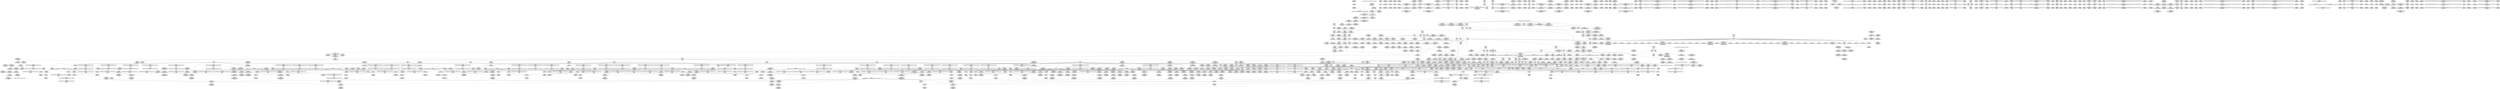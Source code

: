 digraph {
	CE0x55aad80 [shape=record,shape=Mrecord,label="{CE0x55aad80|_call_void_mcount()_#3|*SummSink*}"]
	CE0x55f7e30 [shape=record,shape=Mrecord,label="{CE0x55f7e30|cred_sid:cred|Function::cred_sid&Arg::cred::}"]
	CE0x55c4360 [shape=record,shape=Mrecord,label="{CE0x55c4360|avc_has_perm:ssid|Function::avc_has_perm&Arg::ssid::|*SummSink*}"]
	CE0x56575a0 [shape=record,shape=Mrecord,label="{CE0x56575a0|cred_sid:bb|*SummSource*}"]
	CE0x5643a60 [shape=record,shape=Mrecord,label="{CE0x5643a60|rcu_read_lock:tmp5|include/linux/rcupdate.h,882|*SummSource*}"]
	CE0x561a8d0 [shape=record,shape=Mrecord,label="{CE0x561a8d0|rcu_read_lock:tmp3|*SummSink*}"]
	CE0x55bddc0 [shape=record,shape=Mrecord,label="{CE0x55bddc0|task_sid:tmp10|security/selinux/hooks.c,208|*SummSink*}"]
	CE0x56908c0 [shape=record,shape=Mrecord,label="{CE0x56908c0|__preempt_count_add:do.end|*SummSink*}"]
	CE0x5658100 [shape=record,shape=Mrecord,label="{CE0x5658100|rcu_read_unlock:tmp16|include/linux/rcupdate.h,933}"]
	CE0x560b0a0 [shape=record,shape=Mrecord,label="{CE0x560b0a0|sock_has_perm:tmp12|security/selinux/hooks.c,3970|*SummSink*}"]
	CE0x5604200 [shape=record,shape=Mrecord,label="{CE0x5604200|8:_%struct.sock*,_:_SCME_41,42_}"]
	CE0x56416c0 [shape=record,shape=Mrecord,label="{CE0x56416c0|rcu_read_lock:do.end}"]
	CE0x559ef90 [shape=record,shape=Mrecord,label="{CE0x559ef90|rcu_read_lock:bb}"]
	CE0x56905d0 [shape=record,shape=Mrecord,label="{CE0x56905d0|__preempt_count_add:do.end}"]
	CE0x55930d0 [shape=record,shape=Mrecord,label="{CE0x55930d0|sock_has_perm:tmp9|security/selinux/hooks.c,3969|*SummSink*}"]
	CE0x557d660 [shape=record,shape=Mrecord,label="{CE0x557d660|sock_has_perm:cleanup}"]
	CE0x56a8030 [shape=record,shape=Mrecord,label="{CE0x56a8030|i64*_getelementptr_inbounds_(_4_x_i64_,_4_x_i64_*___llvm_gcov_ctr133,_i64_0,_i64_2)|*Constant*}"]
	CE0x566c010 [shape=record,shape=Mrecord,label="{CE0x566c010|i64*_getelementptr_inbounds_(_11_x_i64_,_11_x_i64_*___llvm_gcov_ctr132,_i64_0,_i64_10)|*Constant*|*SummSink*}"]
	CE0x5629aa0 [shape=record,shape=Mrecord,label="{CE0x5629aa0|_ret_void,_!dbg_!27717|include/linux/rcupdate.h,245|*SummSource*}"]
	CE0x5573370 [shape=record,shape=Mrecord,label="{CE0x5573370|32:_%struct.sock*,_:_CRE_32,40_|*MultipleSource*|Function::selinux_socket_sendmsg&Arg::sock::|security/selinux/hooks.c,4215}"]
	CE0x565fdc0 [shape=record,shape=Mrecord,label="{CE0x565fdc0|rcu_read_unlock:call|include/linux/rcupdate.h,933|*SummSource*}"]
	CE0x565ced0 [shape=record,shape=Mrecord,label="{CE0x565ced0|i32_0|*Constant*}"]
	CE0x5664e70 [shape=record,shape=Mrecord,label="{CE0x5664e70|rcu_lock_acquire:tmp1|*SummSink*}"]
	CE0x5669870 [shape=record,shape=Mrecord,label="{CE0x5669870|i64*_getelementptr_inbounds_(_11_x_i64_,_11_x_i64_*___llvm_gcov_ctr132,_i64_0,_i64_8)|*Constant*}"]
	CE0x5618060 [shape=record,shape=Mrecord,label="{CE0x5618060|i64*_getelementptr_inbounds_(_13_x_i64_,_13_x_i64_*___llvm_gcov_ctr126,_i64_0,_i64_1)|*Constant*}"]
	CE0x56365a0 [shape=record,shape=Mrecord,label="{CE0x56365a0|__rcu_read_unlock:tmp|*SummSink*}"]
	CE0x56082f0 [shape=record,shape=Mrecord,label="{CE0x56082f0|sock_has_perm:tmp6|security/selinux/hooks.c,3969}"]
	CE0x5616c90 [shape=record,shape=Mrecord,label="{CE0x5616c90|i64*_getelementptr_inbounds_(_11_x_i64_,_11_x_i64_*___llvm_gcov_ctr127,_i64_0,_i64_0)|*Constant*|*SummSource*}"]
	CE0x5629130 [shape=record,shape=Mrecord,label="{CE0x5629130|GLOBAL:__rcu_read_unlock|*Constant*|*SummSink*}"]
	CE0x558ada0 [shape=record,shape=Mrecord,label="{CE0x558ada0|i32_2|*Constant*|*SummSink*}"]
	CE0x5593a00 [shape=record,shape=Mrecord,label="{CE0x5593a00|sock_has_perm:task|Function::sock_has_perm&Arg::task::|*SummSource*}"]
	CE0x5609320 [shape=record,shape=Mrecord,label="{CE0x5609320|sock_has_perm:tmp7|security/selinux/hooks.c,3969|*SummSink*}"]
	CE0x56201f0 [shape=record,shape=Mrecord,label="{CE0x56201f0|rcu_read_lock:tmp2}"]
	CE0x55c0e00 [shape=record,shape=Mrecord,label="{CE0x55c0e00|task_sid:real_cred|security/selinux/hooks.c,208|*SummSource*}"]
	CE0x5633530 [shape=record,shape=Mrecord,label="{CE0x5633530|i32_0|*Constant*}"]
	CE0x5645de0 [shape=record,shape=Mrecord,label="{CE0x5645de0|_call_void___preempt_count_add(i32_1)_#10,_!dbg_!27711|include/linux/rcupdate.h,239|*SummSink*}"]
	CE0x559f2a0 [shape=record,shape=Mrecord,label="{CE0x559f2a0|task_sid:tmp12|security/selinux/hooks.c,208|*SummSource*}"]
	CE0x5618d10 [shape=record,shape=Mrecord,label="{CE0x5618d10|i32_22|*Constant*}"]
	CE0x5662d00 [shape=record,shape=Mrecord,label="{CE0x5662d00|rcu_lock_release:tmp3}"]
	CE0x5626020 [shape=record,shape=Mrecord,label="{CE0x5626020|task_sid:tobool4|security/selinux/hooks.c,208|*SummSource*}"]
	CE0x55a5a40 [shape=record,shape=Mrecord,label="{CE0x55a5a40|task_sid:tobool1|security/selinux/hooks.c,208|*SummSource*}"]
	CE0x5642400 [shape=record,shape=Mrecord,label="{CE0x5642400|rcu_read_unlock:tmp5|include/linux/rcupdate.h,933|*SummSource*}"]
	CE0x566b400 [shape=record,shape=Mrecord,label="{CE0x566b400|rcu_read_unlock:tmp20|include/linux/rcupdate.h,933|*SummSource*}"]
	CE0x5594370 [shape=record,shape=Mrecord,label="{CE0x5594370|i32_4|*Constant*}"]
	CE0x5631da0 [shape=record,shape=Mrecord,label="{CE0x5631da0|rcu_lock_acquire:tmp7|*SummSink*}"]
	CE0x5573980 [shape=record,shape=Mrecord,label="{CE0x5573980|i32_5|*Constant*|*SummSource*}"]
	CE0x5597260 [shape=record,shape=Mrecord,label="{CE0x5597260|__rcu_read_lock:tmp5|include/linux/rcupdate.h,239|*SummSource*}"]
	CE0x55a0bb0 [shape=record,shape=Mrecord,label="{CE0x55a0bb0|32:_%struct.sock*,_:_CRE_16,24_|*MultipleSource*|Function::selinux_socket_sendmsg&Arg::sock::|security/selinux/hooks.c,4215}"]
	CE0x56ac820 [shape=record,shape=Mrecord,label="{CE0x56ac820|__preempt_count_sub:tmp7|./arch/x86/include/asm/preempt.h,78}"]
	CE0x56acb70 [shape=record,shape=Mrecord,label="{CE0x56acb70|__preempt_count_sub:tmp7|./arch/x86/include/asm/preempt.h,78|*SummSink*}"]
	CE0x565e6b0 [shape=record,shape=Mrecord,label="{CE0x565e6b0|rcu_lock_acquire:tmp1}"]
	CE0x55af520 [shape=record,shape=Mrecord,label="{CE0x55af520|i32_1|*Constant*|*SummSink*}"]
	CE0x55f59c0 [shape=record,shape=Mrecord,label="{CE0x55f59c0|task_sid:tmp26|security/selinux/hooks.c,208}"]
	CE0x5620a10 [shape=record,shape=Mrecord,label="{CE0x5620a10|rcu_read_unlock:tmp|*SummSource*}"]
	CE0x56902c0 [shape=record,shape=Mrecord,label="{CE0x56902c0|i64*_getelementptr_inbounds_(_4_x_i64_,_4_x_i64_*___llvm_gcov_ctr134,_i64_0,_i64_2)|*Constant*|*SummSink*}"]
	CE0x560f820 [shape=record,shape=Mrecord,label="{CE0x560f820|sock_has_perm:tmp18|security/selinux/hooks.c,3977|*SummSource*}"]
	CE0x5641880 [shape=record,shape=Mrecord,label="{CE0x5641880|rcu_read_lock:do.end|*SummSink*}"]
	CE0x5582390 [shape=record,shape=Mrecord,label="{CE0x5582390|avc_has_perm:auditdata|Function::avc_has_perm&Arg::auditdata::|*SummSource*}"]
	CE0x564e730 [shape=record,shape=Mrecord,label="{CE0x564e730|i64_7|*Constant*}"]
	CE0x559f670 [shape=record,shape=Mrecord,label="{CE0x559f670|task_sid:tmp13|security/selinux/hooks.c,208|*SummSource*}"]
	CE0x5652280 [shape=record,shape=Mrecord,label="{CE0x5652280|i8*_getelementptr_inbounds_(_25_x_i8_,_25_x_i8_*_.str45,_i32_0,_i32_0)|*Constant*|*SummSource*}"]
	CE0x5664120 [shape=record,shape=Mrecord,label="{CE0x5664120|rcu_read_unlock:tmp11|include/linux/rcupdate.h,933}"]
	CE0x5698400 [shape=record,shape=Mrecord,label="{CE0x5698400|i64*_getelementptr_inbounds_(_4_x_i64_,_4_x_i64_*___llvm_gcov_ctr129,_i64_0,_i64_0)|*Constant*}"]
	CE0x56940f0 [shape=record,shape=Mrecord,label="{CE0x56940f0|rcu_lock_release:tmp4|include/linux/rcupdate.h,423|*SummSource*}"]
	CE0x5628c20 [shape=record,shape=Mrecord,label="{CE0x5628c20|_call_void___rcu_read_unlock()_#10,_!dbg_!27734|include/linux/rcupdate.h,937}"]
	CE0x5607400 [shape=record,shape=Mrecord,label="{CE0x5607400|i64_56|*Constant*|*SummSink*}"]
	CE0x565b470 [shape=record,shape=Mrecord,label="{CE0x565b470|i64*_getelementptr_inbounds_(_4_x_i64_,_4_x_i64_*___llvm_gcov_ctr128,_i64_0,_i64_1)|*Constant*}"]
	CE0x56152a0 [shape=record,shape=Mrecord,label="{CE0x56152a0|i32_77|*Constant*}"]
	CE0x5596130 [shape=record,shape=Mrecord,label="{CE0x5596130|sock_has_perm:cleanup|*SummSource*}"]
	CE0x5630c50 [shape=record,shape=Mrecord,label="{CE0x5630c50|__rcu_read_lock:tmp2|*SummSource*}"]
	CE0x5661690 [shape=record,shape=Mrecord,label="{CE0x5661690|__preempt_count_add:entry|*SummSink*}"]
	CE0x5698500 [shape=record,shape=Mrecord,label="{CE0x5698500|i64_1|*Constant*}"]
	CE0x5669620 [shape=record,shape=Mrecord,label="{CE0x5669620|rcu_read_unlock:tmp16|include/linux/rcupdate.h,933|*SummSource*}"]
	CE0x5658da0 [shape=record,shape=Mrecord,label="{CE0x5658da0|rcu_read_unlock:tmp14|include/linux/rcupdate.h,933}"]
	CE0x55985b0 [shape=record,shape=Mrecord,label="{CE0x55985b0|avc_has_perm:auditdata|Function::avc_has_perm&Arg::auditdata::|*SummSink*}"]
	CE0x566c890 [shape=record,shape=Mrecord,label="{CE0x566c890|rcu_read_unlock:tmp18|include/linux/rcupdate.h,933|*SummSource*}"]
	CE0x56981f0 [shape=record,shape=Mrecord,label="{CE0x56981f0|__preempt_count_sub:tmp3|*SummSink*}"]
	CE0x56459e0 [shape=record,shape=Mrecord,label="{CE0x56459e0|rcu_lock_acquire:entry|*SummSource*}"]
	CE0x560c160 [shape=record,shape=Mrecord,label="{CE0x560c160|i8_0|*Constant*}"]
	CE0x5606060 [shape=record,shape=Mrecord,label="{CE0x5606060|_ret_i32_%call7,_!dbg_!27749|security/selinux/hooks.c,210|*SummSource*}"]
	CE0x562aa20 [shape=record,shape=Mrecord,label="{CE0x562aa20|i64*_getelementptr_inbounds_(_4_x_i64_,_4_x_i64_*___llvm_gcov_ctr130,_i64_0,_i64_2)|*Constant*}"]
	CE0x56d8810 [shape=record,shape=Mrecord,label="{CE0x56d8810|i64*_getelementptr_inbounds_(_4_x_i64_,_4_x_i64_*___llvm_gcov_ctr129,_i64_0,_i64_1)|*Constant*|*SummSource*}"]
	CE0x56266a0 [shape=record,shape=Mrecord,label="{CE0x56266a0|i64_7|*Constant*|*SummSource*}"]
	CE0x5609a80 [shape=record,shape=Mrecord,label="{CE0x5609a80|GLOBAL:__llvm_gcov_ctr327|Global_var:__llvm_gcov_ctr327}"]
	CE0x55993a0 [shape=record,shape=Mrecord,label="{CE0x55993a0|i64*_getelementptr_inbounds_(_6_x_i64_,_6_x_i64_*___llvm_gcov_ctr327,_i64_0,_i64_0)|*Constant*}"]
	CE0x55aecb0 [shape=record,shape=Mrecord,label="{CE0x55aecb0|i8_2|*Constant*}"]
	CE0x566d780 [shape=record,shape=Mrecord,label="{CE0x566d780|i32_934|*Constant*}"]
	CE0x563f470 [shape=record,shape=Mrecord,label="{CE0x563f470|_call_void_rcu_lock_acquire(%struct.lockdep_map*_rcu_lock_map)_#10,_!dbg_!27711|include/linux/rcupdate.h,881|*SummSink*}"]
	CE0x55ffa00 [shape=record,shape=Mrecord,label="{CE0x55ffa00|sock_has_perm:tmp17|security/selinux/hooks.c,3976|*SummSink*}"]
	CE0x5597510 [shape=record,shape=Mrecord,label="{CE0x5597510|selinux_socket_sendmsg:entry}"]
	CE0x55933f0 [shape=record,shape=Mrecord,label="{CE0x55933f0|32:_%struct.sock*,_:_CRE_40,48_|*MultipleSource*|Function::selinux_socket_sendmsg&Arg::sock::|security/selinux/hooks.c,4215}"]
	CE0x5621be0 [shape=record,shape=Mrecord,label="{CE0x5621be0|cred_sid:tmp|*SummSink*}"]
	CE0x56c4b10 [shape=record,shape=Mrecord,label="{CE0x56c4b10|_call_void_mcount()_#3|*SummSource*}"]
	CE0x56aca30 [shape=record,shape=Mrecord,label="{CE0x56aca30|__preempt_count_sub:tmp7|./arch/x86/include/asm/preempt.h,78|*SummSource*}"]
	CE0x5605630 [shape=record,shape=Mrecord,label="{CE0x5605630|i32_8|*Constant*|*SummSink*}"]
	CE0x5596040 [shape=record,shape=Mrecord,label="{CE0x5596040|sock_has_perm:if.end|*SummSink*}"]
	CE0x55fd080 [shape=record,shape=Mrecord,label="{CE0x55fd080|sock_has_perm:u2|security/selinux/hooks.c,3974|*SummSink*}"]
	CE0x558b0c0 [shape=record,shape=Mrecord,label="{CE0x558b0c0|sock_has_perm:sid|security/selinux/hooks.c,3969}"]
	CE0x568e9e0 [shape=record,shape=Mrecord,label="{CE0x568e9e0|_call_void___preempt_count_sub(i32_1)_#10,_!dbg_!27715|include/linux/rcupdate.h,244|*SummSink*}"]
	CE0x5604a50 [shape=record,shape=Mrecord,label="{CE0x5604a50|8:_%struct.sock*,_:_SCME_48,49_}"]
	CE0x56034f0 [shape=record,shape=Mrecord,label="{CE0x56034f0|8:_%struct.sock*,_:_SCME_30,31_}"]
	CE0x55f9800 [shape=record,shape=Mrecord,label="{CE0x55f9800|_ret_void,_!dbg_!27735|include/linux/rcupdate.h,938|*SummSink*}"]
	CE0x5640fe0 [shape=record,shape=Mrecord,label="{CE0x5640fe0|rcu_read_lock:call|include/linux/rcupdate.h,882|*SummSink*}"]
	CE0x5636950 [shape=record,shape=Mrecord,label="{CE0x5636950|i64*_getelementptr_inbounds_(_4_x_i64_,_4_x_i64_*___llvm_gcov_ctr128,_i64_0,_i64_1)|*Constant*|*SummSource*}"]
	CE0x5629520 [shape=record,shape=Mrecord,label="{CE0x5629520|__rcu_read_unlock:entry|*SummSink*}"]
	CE0x56a31d0 [shape=record,shape=Mrecord,label="{CE0x56a31d0|i64*_getelementptr_inbounds_(_4_x_i64_,_4_x_i64_*___llvm_gcov_ctr128,_i64_0,_i64_0)|*Constant*|*SummSource*}"]
	CE0x56202d0 [shape=record,shape=Mrecord,label="{CE0x56202d0|rcu_read_lock:tmp2|*SummSink*}"]
	CE0x55c1d20 [shape=record,shape=Mrecord,label="{CE0x55c1d20|task_sid:tmp1|*SummSink*}"]
	CE0x56a6b40 [shape=record,shape=Mrecord,label="{CE0x56a6b40|__rcu_read_lock:bb}"]
	CE0x5660c80 [shape=record,shape=Mrecord,label="{CE0x5660c80|rcu_read_unlock:tobool|include/linux/rcupdate.h,933|*SummSink*}"]
	CE0x5583f20 [shape=record,shape=Mrecord,label="{CE0x5583f20|i64*_getelementptr_inbounds_(_6_x_i64_,_6_x_i64_*___llvm_gcov_ctr327,_i64_0,_i64_0)|*Constant*|*SummSink*}"]
	CE0x5667130 [shape=record,shape=Mrecord,label="{CE0x5667130|rcu_read_unlock:tmp8|include/linux/rcupdate.h,933}"]
	CE0x56206e0 [shape=record,shape=Mrecord,label="{CE0x56206e0|i64*_getelementptr_inbounds_(_13_x_i64_,_13_x_i64_*___llvm_gcov_ctr126,_i64_0,_i64_0)|*Constant*}"]
	CE0x564f180 [shape=record,shape=Mrecord,label="{CE0x564f180|rcu_read_unlock:call3|include/linux/rcupdate.h,933}"]
	CE0x55a4730 [shape=record,shape=Mrecord,label="{CE0x55a4730|rcu_read_lock:tmp14|include/linux/rcupdate.h,882|*SummSink*}"]
	CE0x5599310 [shape=record,shape=Mrecord,label="{CE0x5599310|sock_has_perm:cleanup|*SummSink*}"]
	CE0x56029a0 [shape=record,shape=Mrecord,label="{CE0x56029a0|task_sid:land.lhs.true2|*SummSource*}"]
	CE0x55a4b20 [shape=record,shape=Mrecord,label="{CE0x55a4b20|rcu_read_lock:tmp15|include/linux/rcupdate.h,882|*SummSource*}"]
	CE0x5618290 [shape=record,shape=Mrecord,label="{CE0x5618290|_call_void___rcu_read_lock()_#10,_!dbg_!27710|include/linux/rcupdate.h,879}"]
	CE0x560d140 [shape=record,shape=Mrecord,label="{CE0x560d140|__preempt_count_sub:do.end|*SummSource*}"]
	CE0x565a9e0 [shape=record,shape=Mrecord,label="{CE0x565a9e0|_ret_void,_!dbg_!27719|./arch/x86/include/asm/preempt.h,73|*SummSink*}"]
	CE0x5610350 [shape=record,shape=Mrecord,label="{CE0x5610350|sock_has_perm:tmp20|security/selinux/hooks.c,3977|*SummSource*}"]
	CE0x55f0080 [shape=record,shape=Mrecord,label="{CE0x55f0080|task_sid:tmp19|security/selinux/hooks.c,208}"]
	CE0x5622070 [shape=record,shape=Mrecord,label="{CE0x5622070|task_sid:do.body|*SummSink*}"]
	CE0x5605aa0 [shape=record,shape=Mrecord,label="{CE0x5605aa0|task_sid:entry|*SummSink*}"]
	CE0x5627770 [shape=record,shape=Mrecord,label="{CE0x5627770|_call_void_rcu_lock_release(%struct.lockdep_map*_rcu_lock_map)_#10,_!dbg_!27733|include/linux/rcupdate.h,935|*SummSink*}"]
	CE0x5661400 [shape=record,shape=Mrecord,label="{CE0x5661400|rcu_read_unlock:bb|*SummSource*}"]
	CE0x5573240 [shape=record,shape=Mrecord,label="{CE0x5573240|32:_%struct.sock*,_:_CRE_24,32_|*MultipleSource*|Function::selinux_socket_sendmsg&Arg::sock::|security/selinux/hooks.c,4215}"]
	"CONST[source:0(mediator),value:0(static)][purpose:{operation}][SrcIdx:1]"
	CE0x56359a0 [shape=record,shape=Mrecord,label="{CE0x56359a0|__rcu_read_unlock:tmp7|include/linux/rcupdate.h,245}"]
	CE0x5699880 [shape=record,shape=Mrecord,label="{CE0x5699880|__rcu_read_unlock:tmp6|include/linux/rcupdate.h,245|*SummSink*}"]
	CE0x56ac5a0 [shape=record,shape=Mrecord,label="{CE0x56ac5a0|i64*_getelementptr_inbounds_(_4_x_i64_,_4_x_i64_*___llvm_gcov_ctr134,_i64_0,_i64_1)|*Constant*}"]
	CE0x561e360 [shape=record,shape=Mrecord,label="{CE0x561e360|0:_i8,_:_GCMR_rcu_read_lock.__warned_internal_global_i8_0,_section_.data.unlikely_,_align_1:_elem_0:default:}"]
	CE0x55c0d30 [shape=record,shape=Mrecord,label="{CE0x55c0d30|task_sid:real_cred|security/selinux/hooks.c,208}"]
	CE0x55fa180 [shape=record,shape=Mrecord,label="{CE0x55fa180|i64*_getelementptr_inbounds_(_6_x_i64_,_6_x_i64_*___llvm_gcov_ctr327,_i64_0,_i64_3)|*Constant*|*SummSource*}"]
	CE0x5626ac0 [shape=record,shape=Mrecord,label="{CE0x5626ac0|rcu_read_unlock:tmp21|include/linux/rcupdate.h,935|*SummSink*}"]
	CE0x5657b50 [shape=record,shape=Mrecord,label="{CE0x5657b50|rcu_read_unlock:tmp15|include/linux/rcupdate.h,933}"]
	CE0x56a4f70 [shape=record,shape=Mrecord,label="{CE0x56a4f70|_call_void___preempt_count_sub(i32_1)_#10,_!dbg_!27715|include/linux/rcupdate.h,244}"]
	CE0x560bce0 [shape=record,shape=Mrecord,label="{CE0x560bce0|sock_has_perm:tmp5|security/selinux/hooks.c,3966}"]
	CE0x5587f40 [shape=record,shape=Mrecord,label="{CE0x5587f40|task_sid:tmp3|*SummSource*}"]
	CE0x559f6e0 [shape=record,shape=Mrecord,label="{CE0x559f6e0|task_sid:tmp13|security/selinux/hooks.c,208|*SummSink*}"]
	CE0x5602380 [shape=record,shape=Mrecord,label="{CE0x5602380|COLLAPSED:_CMRE:_elem_0::|security/selinux/hooks.c,196}"]
	CE0x566af90 [shape=record,shape=Mrecord,label="{CE0x566af90|rcu_read_unlock:tmp19|include/linux/rcupdate.h,933|*SummSource*}"]
	CE0x5630cc0 [shape=record,shape=Mrecord,label="{CE0x5630cc0|__rcu_read_lock:tmp2|*SummSink*}"]
	CE0x55bcf70 [shape=record,shape=Mrecord,label="{CE0x55bcf70|i32_22|*Constant*|*SummSource*}"]
	CE0x55b5000 [shape=record,shape=Mrecord,label="{CE0x55b5000|GLOBAL:sock_has_perm|*Constant*|*SummSink*}"]
	CE0x56a33e0 [shape=record,shape=Mrecord,label="{CE0x56a33e0|__rcu_read_unlock:tmp|*SummSource*}"]
	CE0x565a040 [shape=record,shape=Mrecord,label="{CE0x565a040|_call_void_asm_addl_$1,_%gs:$0_,_*m,ri,*m,_dirflag_,_fpsr_,_flags_(i32*___preempt_count,_i32_%sub,_i32*___preempt_count)_#3,_!dbg_!27717,_!srcloc_!27718|./arch/x86/include/asm/preempt.h,77|*SummSink*}"]
	CE0x55988f0 [shape=record,shape=Mrecord,label="{CE0x55988f0|_ret_i32_%retval.0,_!dbg_!27728|security/selinux/avc.c,775|*SummSink*}"]
	CE0x5695df0 [shape=record,shape=Mrecord,label="{CE0x5695df0|__preempt_count_sub:tmp6|./arch/x86/include/asm/preempt.h,78|*SummSink*}"]
	CE0x55fe3d0 [shape=record,shape=Mrecord,label="{CE0x55fe3d0|sock_has_perm:sid5|security/selinux/hooks.c,3976|*SummSource*}"]
	CE0x5618370 [shape=record,shape=Mrecord,label="{CE0x5618370|_call_void___rcu_read_lock()_#10,_!dbg_!27710|include/linux/rcupdate.h,879|*SummSource*}"]
	CE0x55b7450 [shape=record,shape=Mrecord,label="{CE0x55b7450|sock_has_perm:perms|Function::sock_has_perm&Arg::perms::|*SummSink*}"]
	CE0x561bef0 [shape=record,shape=Mrecord,label="{CE0x561bef0|i64*_getelementptr_inbounds_(_2_x_i64_,_2_x_i64_*___llvm_gcov_ctr131,_i64_0,_i64_1)|*Constant*|*SummSink*}"]
	CE0x55c3790 [shape=record,shape=Mrecord,label="{CE0x55c3790|task_sid:tmp}"]
	CE0x568f150 [shape=record,shape=Mrecord,label="{CE0x568f150|__rcu_read_lock:do.body|*SummSink*}"]
	CE0x5640af0 [shape=record,shape=Mrecord,label="{CE0x5640af0|cred_sid:tmp6|security/selinux/hooks.c,197}"]
	"CONST[source:0(mediator),value:2(dynamic)][purpose:{object}]"
	CE0x5619420 [shape=record,shape=Mrecord,label="{CE0x5619420|rcu_read_unlock:tmp1|*SummSink*}"]
	CE0x5623fe0 [shape=record,shape=Mrecord,label="{CE0x5623fe0|GLOBAL:__llvm_gcov_ctr126|Global_var:__llvm_gcov_ctr126|*SummSink*}"]
	CE0x56953d0 [shape=record,shape=Mrecord,label="{CE0x56953d0|i64*_getelementptr_inbounds_(_4_x_i64_,_4_x_i64_*___llvm_gcov_ctr133,_i64_0,_i64_0)|*Constant*|*SummSink*}"]
	CE0x55f4650 [shape=record,shape=Mrecord,label="{CE0x55f4650|i64*_getelementptr_inbounds_(_13_x_i64_,_13_x_i64_*___llvm_gcov_ctr126,_i64_0,_i64_10)|*Constant*|*SummSink*}"]
	CE0x5621640 [shape=record,shape=Mrecord,label="{CE0x5621640|i64_0|*Constant*}"]
	CE0x565c560 [shape=record,shape=Mrecord,label="{CE0x565c560|__rcu_read_unlock:tmp5|include/linux/rcupdate.h,244}"]
	CE0x55f6440 [shape=record,shape=Mrecord,label="{CE0x55f6440|task_sid:tmp27|security/selinux/hooks.c,208}"]
	CE0x5660cf0 [shape=record,shape=Mrecord,label="{CE0x5660cf0|rcu_read_unlock:tmp4|include/linux/rcupdate.h,933|*SummSource*}"]
	CE0x560e2b0 [shape=record,shape=Mrecord,label="{CE0x560e2b0|__preempt_count_sub:tmp5|./arch/x86/include/asm/preempt.h,77|*SummSource*}"]
	CE0x558a4f0 [shape=record,shape=Mrecord,label="{CE0x558a4f0|_call_void_lock_release(%struct.lockdep_map*_%map,_i32_1,_i64_ptrtoint_(i8*_blockaddress(_rcu_lock_release,_%__here)_to_i64))_#10,_!dbg_!27716|include/linux/rcupdate.h,423|*SummSource*}"]
	CE0x5698fd0 [shape=record,shape=Mrecord,label="{CE0x5698fd0|__preempt_count_add:tmp4|./arch/x86/include/asm/preempt.h,72|*SummSink*}"]
	CE0x55ae4a0 [shape=record,shape=Mrecord,label="{CE0x55ae4a0|sock_has_perm:type|security/selinux/hooks.c,3972|*SummSource*}"]
	CE0x5601790 [shape=record,shape=Mrecord,label="{CE0x5601790|avc_has_perm:tclass|Function::avc_has_perm&Arg::tclass::}"]
	CE0x55fe250 [shape=record,shape=Mrecord,label="{CE0x55fe250|sock_has_perm:sid5|security/selinux/hooks.c,3976}"]
	CE0x56316a0 [shape=record,shape=Mrecord,label="{CE0x56316a0|i64*_getelementptr_inbounds_(_4_x_i64_,_4_x_i64_*___llvm_gcov_ctr130,_i64_0,_i64_3)|*Constant*|*SummSink*}"]
	CE0x5603fa0 [shape=record,shape=Mrecord,label="{CE0x5603fa0|8:_%struct.sock*,_:_SCME_39,40_}"]
	CE0x5619860 [shape=record,shape=Mrecord,label="{CE0x5619860|task_sid:call|security/selinux/hooks.c,208|*SummSink*}"]
	CE0x5584f10 [shape=record,shape=Mrecord,label="{CE0x5584f10|8:_%struct.sock*,_:_SCME_16,18_|*MultipleSource*|security/selinux/hooks.c, 3966|security/selinux/hooks.c,3966|security/selinux/hooks.c,3966}"]
	CE0x568fe90 [shape=record,shape=Mrecord,label="{CE0x568fe90|__rcu_read_unlock:do.body|*SummSource*}"]
	CE0x565b810 [shape=record,shape=Mrecord,label="{CE0x565b810|__rcu_read_lock:do.body|*SummSource*}"]
	CE0x5632fb0 [shape=record,shape=Mrecord,label="{CE0x5632fb0|__rcu_read_lock:tmp3|*SummSink*}"]
	CE0x569a740 [shape=record,shape=Mrecord,label="{CE0x569a740|i64*_getelementptr_inbounds_(_4_x_i64_,_4_x_i64_*___llvm_gcov_ctr135,_i64_0,_i64_0)|*Constant*}"]
	CE0x56417e0 [shape=record,shape=Mrecord,label="{CE0x56417e0|rcu_read_lock:do.end|*SummSource*}"]
	CE0x5602860 [shape=record,shape=Mrecord,label="{CE0x5602860|task_sid:land.lhs.true2}"]
	CE0x565f2e0 [shape=record,shape=Mrecord,label="{CE0x565f2e0|rcu_read_unlock:tmp1}"]
	CE0x5651850 [shape=record,shape=Mrecord,label="{CE0x5651850|i64*_getelementptr_inbounds_(_11_x_i64_,_11_x_i64_*___llvm_gcov_ctr127,_i64_0,_i64_8)|*Constant*}"]
	CE0x55ef180 [shape=record,shape=Mrecord,label="{CE0x55ef180|i64*_getelementptr_inbounds_(_13_x_i64_,_13_x_i64_*___llvm_gcov_ctr126,_i64_0,_i64_9)|*Constant*|*SummSink*}"]
	CE0x565c6e0 [shape=record,shape=Mrecord,label="{CE0x565c6e0|__rcu_read_unlock:tmp5|include/linux/rcupdate.h,244|*SummSource*}"]
	CE0x560c230 [shape=record,shape=Mrecord,label="{CE0x560c230|i8_0|*Constant*|*SummSource*}"]
	CE0x55a0190 [shape=record,shape=Mrecord,label="{CE0x55a0190|sock_has_perm:tmp1|*SummSink*}"]
	CE0x55fcb40 [shape=record,shape=Mrecord,label="{CE0x55fcb40|sock_has_perm:net1|security/selinux/hooks.c,3973|*SummSink*}"]
	CE0x561c900 [shape=record,shape=Mrecord,label="{CE0x561c900|rcu_lock_acquire:bb}"]
	CE0x55aa080 [shape=record,shape=Mrecord,label="{CE0x55aa080|sock_has_perm:if.then|*SummSource*}"]
	CE0x562b0c0 [shape=record,shape=Mrecord,label="{CE0x562b0c0|rcu_lock_acquire:tmp4|include/linux/rcupdate.h,418|*SummSource*}"]
	CE0x55f3970 [shape=record,shape=Mrecord,label="{CE0x55f3970|task_sid:tmp18|security/selinux/hooks.c,208}"]
	CE0x5601e80 [shape=record,shape=Mrecord,label="{CE0x5601e80|8:_%struct.sock*,_:_SCME_0,4_|*MultipleSource*|security/selinux/hooks.c, 3966|security/selinux/hooks.c,3966|security/selinux/hooks.c,3966}"]
	CE0x55bdf10 [shape=record,shape=Mrecord,label="{CE0x55bdf10|i64_4|*Constant*}"]
	CE0x56451e0 [shape=record,shape=Mrecord,label="{CE0x56451e0|i64_3|*Constant*}"]
	CE0x5600270 [shape=record,shape=Mrecord,label="{CE0x5600270|i32_(i32,_i32,_i16,_i32,_%struct.common_audit_data*)*_bitcast_(i32_(i32,_i32,_i16,_i32,_%struct.common_audit_data.495*)*_avc_has_perm_to_i32_(i32,_i32,_i16,_i32,_%struct.common_audit_data*)*)|*Constant*|*SummSource*}"]
	CE0x568f580 [shape=record,shape=Mrecord,label="{CE0x568f580|rcu_lock_release:tmp7|*SummSource*}"]
	CE0x5698c60 [shape=record,shape=Mrecord,label="{CE0x5698c60|__preempt_count_add:do.body}"]
	CE0x55bf2b0 [shape=record,shape=Mrecord,label="{CE0x55bf2b0|task_sid:tmp8|security/selinux/hooks.c,208}"]
	CE0x5666910 [shape=record,shape=Mrecord,label="{CE0x5666910|rcu_lock_release:tmp2|*SummSink*}"]
	CE0x5578cc0 [shape=record,shape=Mrecord,label="{CE0x5578cc0|selinux_socket_sendmsg:call|security/selinux/hooks.c,4215|*SummSource*}"]
	CE0x56a9310 [shape=record,shape=Mrecord,label="{CE0x56a9310|i64*_getelementptr_inbounds_(_4_x_i64_,_4_x_i64_*___llvm_gcov_ctr133,_i64_0,_i64_1)|*Constant*}"]
	CE0x55edb80 [shape=record,shape=Mrecord,label="{CE0x55edb80|sock_has_perm:tmp2|*LoadInst*|security/selinux/hooks.c,3964|*SummSource*}"]
	CE0x5657530 [shape=record,shape=Mrecord,label="{CE0x5657530|cred_sid:bb}"]
	CE0x5664a10 [shape=record,shape=Mrecord,label="{CE0x5664a10|_call_void_asm_addl_$1,_%gs:$0_,_*m,ri,*m,_dirflag_,_fpsr_,_flags_(i32*___preempt_count,_i32_%val,_i32*___preempt_count)_#3,_!dbg_!27714,_!srcloc_!27717|./arch/x86/include/asm/preempt.h,72|*SummSource*}"]
	CE0x55aad10 [shape=record,shape=Mrecord,label="{CE0x55aad10|_call_void_mcount()_#3|*SummSource*}"]
	CE0x5582320 [shape=record,shape=Mrecord,label="{CE0x5582320|avc_has_perm:auditdata|Function::avc_has_perm&Arg::auditdata::}"]
	CE0x56030c0 [shape=record,shape=Mrecord,label="{CE0x56030c0|8:_%struct.sock*,_:_SCME_26,27_}"]
	CE0x5602c20 [shape=record,shape=Mrecord,label="{CE0x5602c20|8:_%struct.sock*,_:_SCME_20,22_|*MultipleSource*|security/selinux/hooks.c, 3966|security/selinux/hooks.c,3966|security/selinux/hooks.c,3966}"]
	CE0x55f3c10 [shape=record,shape=Mrecord,label="{CE0x55f3c10|task_sid:tmp22|security/selinux/hooks.c,208}"]
	CE0x566a970 [shape=record,shape=Mrecord,label="{CE0x566a970|i64*_getelementptr_inbounds_(_11_x_i64_,_11_x_i64_*___llvm_gcov_ctr132,_i64_0,_i64_9)|*Constant*|*SummSink*}"]
	CE0x56a9af0 [shape=record,shape=Mrecord,label="{CE0x56a9af0|__rcu_read_lock:bb|*SummSource*}"]
	CE0x56a97d0 [shape=record,shape=Mrecord,label="{CE0x56a97d0|__rcu_read_unlock:tmp3|*SummSink*}"]
	CE0x565a6c0 [shape=record,shape=Mrecord,label="{CE0x565a6c0|rcu_read_unlock:tmp3}"]
	CE0x55f9020 [shape=record,shape=Mrecord,label="{CE0x55f9020|GLOBAL:rcu_read_unlock|*Constant*|*SummSink*}"]
	CE0x5603620 [shape=record,shape=Mrecord,label="{CE0x5603620|8:_%struct.sock*,_:_SCME_31,32_}"]
	CE0x5595e80 [shape=record,shape=Mrecord,label="{CE0x5595e80|task_sid:tmp2}"]
	CE0x5575530 [shape=record,shape=Mrecord,label="{CE0x5575530|selinux_socket_sendmsg:call1|security/selinux/hooks.c,4215|*SummSink*}"]
	CE0x56278e0 [shape=record,shape=Mrecord,label="{CE0x56278e0|rcu_lock_release:entry}"]
	CE0x565fe30 [shape=record,shape=Mrecord,label="{CE0x565fe30|rcu_read_unlock:call|include/linux/rcupdate.h,933|*SummSink*}"]
	CE0x5586e20 [shape=record,shape=Mrecord,label="{CE0x5586e20|i64*_getelementptr_inbounds_(_2_x_i64_,_2_x_i64_*___llvm_gcov_ctr98,_i64_0,_i64_1)|*Constant*}"]
	CE0x56535e0 [shape=record,shape=Mrecord,label="{CE0x56535e0|i8*_getelementptr_inbounds_(_42_x_i8_,_42_x_i8_*_.str46,_i32_0,_i32_0)|*Constant*|*SummSink*}"]
	CE0x5628880 [shape=record,shape=Mrecord,label="{CE0x5628880|_ret_void,_!dbg_!27717|include/linux/rcupdate.h,424}"]
	CE0x5609290 [shape=record,shape=Mrecord,label="{CE0x5609290|sock_has_perm:tmp7|security/selinux/hooks.c,3969}"]
	CE0x562a030 [shape=record,shape=Mrecord,label="{CE0x562a030|__rcu_read_lock:do.end|*SummSource*}"]
	CE0x55f8520 [shape=record,shape=Mrecord,label="{CE0x55f8520|_ret_i32_%tmp6,_!dbg_!27716|security/selinux/hooks.c,197|*SummSink*}"]
	CE0x566b000 [shape=record,shape=Mrecord,label="{CE0x566b000|rcu_read_unlock:tmp19|include/linux/rcupdate.h,933|*SummSink*}"]
	CE0x5618c50 [shape=record,shape=Mrecord,label="{CE0x5618c50|_call_void_mcount()_#3|*SummSink*}"]
	CE0x557ede0 [shape=record,shape=Mrecord,label="{CE0x557ede0|get_current:tmp4|./arch/x86/include/asm/current.h,14}"]
	CE0x55c0cc0 [shape=record,shape=Mrecord,label="{CE0x55c0cc0|task_sid:tmp4|*LoadInst*|security/selinux/hooks.c,208}"]
	CE0x56102e0 [shape=record,shape=Mrecord,label="{CE0x56102e0|sock_has_perm:tmp20|security/selinux/hooks.c,3977}"]
	CE0x55a41a0 [shape=record,shape=Mrecord,label="{CE0x55a41a0|rcu_read_lock:tmp13|include/linux/rcupdate.h,882|*SummSource*}"]
	CE0x559d360 [shape=record,shape=Mrecord,label="{CE0x559d360|sock_has_perm:sk_security|security/selinux/hooks.c,3964|*SummSource*}"]
	CE0x55a7de0 [shape=record,shape=Mrecord,label="{CE0x55a7de0|sock_has_perm:if.then|*SummSink*}"]
	CE0x557a500 [shape=record,shape=Mrecord,label="{CE0x557a500|i64_1|*Constant*}"]
	CE0x560ff70 [shape=record,shape=Mrecord,label="{CE0x560ff70|sock_has_perm:tmp19|security/selinux/hooks.c,3977|*SummSink*}"]
	CE0x56040d0 [shape=record,shape=Mrecord,label="{CE0x56040d0|8:_%struct.sock*,_:_SCME_40,41_}"]
	CE0x55f8190 [shape=record,shape=Mrecord,label="{CE0x55f8190|_ret_i32_%tmp6,_!dbg_!27716|security/selinux/hooks.c,197}"]
	CE0x558aed0 [shape=record,shape=Mrecord,label="{CE0x558aed0|i32_2|*Constant*|*SummSource*}"]
	CE0x56602b0 [shape=record,shape=Mrecord,label="{CE0x56602b0|rcu_read_unlock:if.end|*SummSource*}"]
	CE0x55f2970 [shape=record,shape=Mrecord,label="{CE0x55f2970|task_sid:tmp15|security/selinux/hooks.c,208|*SummSource*}"]
	CE0x56a2220 [shape=record,shape=Mrecord,label="{CE0x56a2220|i64_1|*Constant*}"]
	CE0x55f2500 [shape=record,shape=Mrecord,label="{CE0x55f2500|task_sid:tmp14|security/selinux/hooks.c,208|*SummSource*}"]
	CE0x55f19c0 [shape=record,shape=Mrecord,label="{CE0x55f19c0|GLOBAL:lockdep_rcu_suspicious|*Constant*|*SummSource*}"]
	CE0x56052a0 [shape=record,shape=Mrecord,label="{CE0x56052a0|8:_%struct.sock*,_:_SCME_55,56_}"]
	CE0x560eb50 [shape=record,shape=Mrecord,label="{CE0x560eb50|rcu_read_lock:tmp6|include/linux/rcupdate.h,882|*SummSource*}"]
	CE0x55a4fc0 [shape=record,shape=Mrecord,label="{CE0x55a4fc0|rcu_read_lock:tmp16|include/linux/rcupdate.h,882|*SummSource*}"]
	CE0x55f0be0 [shape=record,shape=Mrecord,label="{CE0x55f0be0|i8_1|*Constant*|*SummSink*}"]
	CE0x55c4160 [shape=record,shape=Mrecord,label="{CE0x55c4160|%struct.task_struct*_(%struct.task_struct**)*_asm_movq_%gs:$_1:P_,$0_,_r,im,_dirflag_,_fpsr_,_flags_|*SummSource*}"]
	CE0x560d1b0 [shape=record,shape=Mrecord,label="{CE0x560d1b0|__preempt_count_sub:bb|*SummSource*}"]
	CE0x5656600 [shape=record,shape=Mrecord,label="{CE0x5656600|rcu_read_lock:tmp21|include/linux/rcupdate.h,884|*SummSource*}"]
	CE0x5698610 [shape=record,shape=Mrecord,label="{CE0x5698610|i64*_getelementptr_inbounds_(_4_x_i64_,_4_x_i64_*___llvm_gcov_ctr129,_i64_0,_i64_0)|*Constant*|*SummSource*}"]
	CE0x56013d0 [shape=record,shape=Mrecord,label="{CE0x56013d0|rcu_read_lock:tmp9|include/linux/rcupdate.h,882}"]
	CE0x55fbf00 [shape=record,shape=Mrecord,label="{CE0x55fbf00|avc_has_perm:ssid|Function::avc_has_perm&Arg::ssid::|*SummSource*}"]
	CE0x565c390 [shape=record,shape=Mrecord,label="{CE0x565c390|_call_void_mcount()_#3|*SummSource*}"]
	CE0x561ab10 [shape=record,shape=Mrecord,label="{CE0x561ab10|task_sid:call|security/selinux/hooks.c,208|*SummSource*}"]
	CE0x55f9160 [shape=record,shape=Mrecord,label="{CE0x55f9160|rcu_read_unlock:entry|*SummSource*}"]
	CE0x5632710 [shape=record,shape=Mrecord,label="{CE0x5632710|__rcu_read_lock:tmp1|*SummSink*}"]
	CE0x5660810 [shape=record,shape=Mrecord,label="{CE0x5660810|rcu_lock_acquire:tmp2|*SummSource*}"]
	CE0x55f0710 [shape=record,shape=Mrecord,label="{CE0x55f0710|task_sid:tmp19|security/selinux/hooks.c,208|*SummSource*}"]
	CE0x55ab510 [shape=record,shape=Mrecord,label="{CE0x55ab510|i64*_getelementptr_inbounds_(_6_x_i64_,_6_x_i64_*___llvm_gcov_ctr327,_i64_0,_i64_4)|*Constant*|*SummSink*}"]
	CE0x5695940 [shape=record,shape=Mrecord,label="{CE0x5695940|rcu_lock_acquire:tmp|*SummSource*}"]
	CE0x55f1770 [shape=record,shape=Mrecord,label="{CE0x55f1770|GLOBAL:lockdep_rcu_suspicious|*Constant*}"]
	CE0x5600fa0 [shape=record,shape=Mrecord,label="{CE0x5600fa0|i64_5|*Constant*}"]
	CE0x5578a20 [shape=record,shape=Mrecord,label="{CE0x5578a20|selinux_socket_sendmsg:bb|*SummSource*}"]
	CE0x560be40 [shape=record,shape=Mrecord,label="{CE0x560be40|sock_has_perm:tmp5|security/selinux/hooks.c,3966|*SummSource*}"]
	CE0x5582e40 [shape=record,shape=Mrecord,label="{CE0x5582e40|selinux_socket_sendmsg:tmp1}"]
	CE0x5600700 [shape=record,shape=Mrecord,label="{CE0x5600700|rcu_read_lock:tmp8|include/linux/rcupdate.h,882|*SummSource*}"]
	CE0x5605eb0 [shape=record,shape=Mrecord,label="{CE0x5605eb0|_ret_i32_%call7,_!dbg_!27749|security/selinux/hooks.c,210}"]
	CE0x55f4730 [shape=record,shape=Mrecord,label="{CE0x55f4730|task_sid:tmp22|security/selinux/hooks.c,208|*SummSink*}"]
	CE0x5624d30 [shape=record,shape=Mrecord,label="{CE0x5624d30|__rcu_read_unlock:tmp4|include/linux/rcupdate.h,244|*SummSink*}"]
	CE0x55fcde0 [shape=record,shape=Mrecord,label="{CE0x55fcde0|sock_has_perm:u2|security/selinux/hooks.c,3974}"]
	CE0x55f7620 [shape=record,shape=Mrecord,label="{CE0x55f7620|GLOBAL:cred_sid|*Constant*|*SummSource*}"]
	CE0x5669c10 [shape=record,shape=Mrecord,label="{CE0x5669c10|i64*_getelementptr_inbounds_(_11_x_i64_,_11_x_i64_*___llvm_gcov_ctr132,_i64_0,_i64_8)|*Constant*|*SummSource*}"]
	CE0x56a5db0 [shape=record,shape=Mrecord,label="{CE0x56a5db0|__rcu_read_lock:tmp3}"]
	CE0x55c4940 [shape=record,shape=Mrecord,label="{CE0x55c4940|rcu_read_lock:tmp10|include/linux/rcupdate.h,882|*SummSource*}"]
	CE0x55c19a0 [shape=record,shape=Mrecord,label="{CE0x55c19a0|i64*_getelementptr_inbounds_(_11_x_i64_,_11_x_i64_*___llvm_gcov_ctr127,_i64_0,_i64_0)|*Constant*|*SummSink*}"]
	CE0x565d380 [shape=record,shape=Mrecord,label="{CE0x565d380|rcu_read_unlock:tmp9|include/linux/rcupdate.h,933|*SummSource*}"]
	CE0x5573a30 [shape=record,shape=Mrecord,label="{CE0x5573a30|selinux_socket_sendmsg:sk|security/selinux/hooks.c,4215}"]
	CE0x56a3140 [shape=record,shape=Mrecord,label="{CE0x56a3140|__rcu_read_unlock:tmp}"]
	CE0x5598d40 [shape=record,shape=Mrecord,label="{CE0x5598d40|_call_void_mcount()_#3}"]
	CE0x56059e0 [shape=record,shape=Mrecord,label="{CE0x56059e0|task_sid:entry|*SummSource*}"]
	CE0x55f7090 [shape=record,shape=Mrecord,label="{CE0x55f7090|GLOBAL:cred_sid|*Constant*}"]
	CE0x55a0420 [shape=record,shape=Mrecord,label="{CE0x55a0420|i32_1|*Constant*}"]
	CE0x5659f80 [shape=record,shape=Mrecord,label="{CE0x5659f80|rcu_read_unlock:do.body|*SummSink*}"]
	CE0x5581500 [shape=record,shape=Mrecord,label="{CE0x5581500|get_current:tmp4|./arch/x86/include/asm/current.h,14|*SummSink*}"]
	CE0x5576430 [shape=record,shape=Mrecord,label="{CE0x5576430|_ret_%struct.task_struct*_%tmp4,_!dbg_!27714|./arch/x86/include/asm/current.h,14}"]
	CE0x56075f0 [shape=record,shape=Mrecord,label="{CE0x56075f0|sock_has_perm:call|security/selinux/hooks.c,3967|*SummSource*}"]
	CE0x5607320 [shape=record,shape=Mrecord,label="{CE0x5607320|i64_56|*Constant*}"]
	CE0x56559b0 [shape=record,shape=Mrecord,label="{CE0x56559b0|rcu_read_lock:tmp19|include/linux/rcupdate.h,882|*SummSource*}"]
	CE0x5580a80 [shape=record,shape=Mrecord,label="{CE0x5580a80|selinux_socket_sendmsg:tmp2|*SummSource*}"]
	CE0x5642230 [shape=record,shape=Mrecord,label="{CE0x5642230|rcu_lock_acquire:tmp2}"]
	CE0x55f6950 [shape=record,shape=Mrecord,label="{CE0x55f6950|task_sid:tmp26|security/selinux/hooks.c,208|*SummSink*}"]
	CE0x563f5a0 [shape=record,shape=Mrecord,label="{CE0x563f5a0|rcu_lock_acquire:entry}"]
	CE0x565a2f0 [shape=record,shape=Mrecord,label="{CE0x565a2f0|i64*_getelementptr_inbounds_(_4_x_i64_,_4_x_i64_*___llvm_gcov_ctr135,_i64_0,_i64_3)|*Constant*}"]
	CE0x5586b30 [shape=record,shape=Mrecord,label="{CE0x5586b30|GLOBAL:get_current|*Constant*}"]
	CE0x5604f10 [shape=record,shape=Mrecord,label="{CE0x5604f10|8:_%struct.sock*,_:_SCME_52,53_}"]
	CE0x56a4120 [shape=record,shape=Mrecord,label="{CE0x56a4120|rcu_lock_release:tmp5|include/linux/rcupdate.h,423|*SummSink*}"]
	CE0x56404b0 [shape=record,shape=Mrecord,label="{CE0x56404b0|GLOBAL:rcu_lock_acquire|*Constant*}"]
	CE0x5657890 [shape=record,shape=Mrecord,label="{CE0x5657890|i64*_getelementptr_inbounds_(_2_x_i64_,_2_x_i64_*___llvm_gcov_ctr131,_i64_0,_i64_0)|*Constant*}"]
	CE0x5693990 [shape=record,shape=Mrecord,label="{CE0x5693990|i64_ptrtoint_(i8*_blockaddress(_rcu_lock_release,_%__here)_to_i64)|*Constant*|*SummSource*}"]
	CE0x560b780 [shape=record,shape=Mrecord,label="{CE0x560b780|sock_has_perm:tmp3|security/selinux/hooks.c,3964|*SummSource*}"]
	CE0x561ff30 [shape=record,shape=Mrecord,label="{CE0x561ff30|i64_3|*Constant*}"]
	CE0x5646bc0 [shape=record,shape=Mrecord,label="{CE0x5646bc0|rcu_read_unlock:tmp8|include/linux/rcupdate.h,933|*SummSink*}"]
	CE0x5633090 [shape=record,shape=Mrecord,label="{CE0x5633090|_call_void_mcount()_#3}"]
	CE0x4cc4130 [shape=record,shape=Mrecord,label="{CE0x4cc4130|sock_has_perm:sk|Function::sock_has_perm&Arg::sk::|*SummSink*}"]
	CE0x5592f00 [shape=record,shape=Mrecord,label="{CE0x5592f00|i64*_getelementptr_inbounds_(_2_x_i64_,_2_x_i64_*___llvm_gcov_ctr98,_i64_0,_i64_0)|*Constant*|*SummSource*}"]
	CE0x5690030 [shape=record,shape=Mrecord,label="{CE0x5690030|__rcu_read_unlock:tmp1|*SummSource*}"]
	CE0x5654a50 [shape=record,shape=Mrecord,label="{CE0x5654a50|i8_1|*Constant*}"]
	CE0x56c5050 [shape=record,shape=Mrecord,label="{CE0x56c5050|_call_void_mcount()_#3}"]
	CE0x56253a0 [shape=record,shape=Mrecord,label="{CE0x56253a0|task_sid:tmp11|security/selinux/hooks.c,208|*SummSource*}"]
	CE0x557d480 [shape=record,shape=Mrecord,label="{CE0x557d480|0:_i32,_4:_i32,_8:_i32,_12:_i32,_:_CMRE_4,8_|*MultipleSource*|security/selinux/hooks.c,196|*LoadInst*|security/selinux/hooks.c,196|security/selinux/hooks.c,197}"]
	CE0x5575450 [shape=record,shape=Mrecord,label="{CE0x5575450|selinux_socket_sendmsg:call1|security/selinux/hooks.c,4215}"]
	CE0x55ee1e0 [shape=record,shape=Mrecord,label="{CE0x55ee1e0|i32_208|*Constant*|*SummSource*}"]
	CE0x5629ec0 [shape=record,shape=Mrecord,label="{CE0x5629ec0|_ret_void,_!dbg_!27717|include/linux/rcupdate.h,245|*SummSink*}"]
	CE0x565dac0 [shape=record,shape=Mrecord,label="{CE0x565dac0|rcu_read_unlock:tmp4|include/linux/rcupdate.h,933}"]
	CE0x56023f0 [shape=record,shape=Mrecord,label="{CE0x56023f0|cred_sid:tmp4|*LoadInst*|security/selinux/hooks.c,196}"]
	CE0x55798a0 [shape=record,shape=Mrecord,label="{CE0x55798a0|selinux_socket_sendmsg:tmp|*SummSource*}"]
	CE0x55b18f0 [shape=record,shape=Mrecord,label="{CE0x55b18f0|get_current:bb|*SummSink*}"]
	CE0x566a710 [shape=record,shape=Mrecord,label="{CE0x566a710|i64*_getelementptr_inbounds_(_11_x_i64_,_11_x_i64_*___llvm_gcov_ctr132,_i64_0,_i64_9)|*Constant*}"]
	CE0x560f320 [shape=record,shape=Mrecord,label="{CE0x560f320|i64*_getelementptr_inbounds_(_6_x_i64_,_6_x_i64_*___llvm_gcov_ctr327,_i64_0,_i64_5)|*Constant*|*SummSource*}"]
	CE0x5656b60 [shape=record,shape=Mrecord,label="{CE0x5656b60|rcu_read_lock:tmp22|include/linux/rcupdate.h,884}"]
	CE0x55f6fc0 [shape=record,shape=Mrecord,label="{CE0x55f6fc0|task_sid:tmp27|security/selinux/hooks.c,208|*SummSink*}"]
	CE0x5577fc0 [shape=record,shape=Mrecord,label="{CE0x5577fc0|selinux_socket_sendmsg:tmp2|*SummSink*}"]
	CE0x5698760 [shape=record,shape=Mrecord,label="{CE0x5698760|__preempt_count_sub:tmp|*SummSink*}"]
	CE0x56189a0 [shape=record,shape=Mrecord,label="{CE0x56189a0|task_sid:tmp4|*LoadInst*|security/selinux/hooks.c,208|*SummSink*}"]
	CE0x5656d00 [shape=record,shape=Mrecord,label="{CE0x5656d00|rcu_read_lock:tmp22|include/linux/rcupdate.h,884|*SummSource*}"]
	CE0x56a7f10 [shape=record,shape=Mrecord,label="{CE0x56a7f10|_call_void_mcount()_#3|*SummSink*}"]
	CE0x5629fc0 [shape=record,shape=Mrecord,label="{CE0x5629fc0|__rcu_read_lock:do.end}"]
	CE0x55813c0 [shape=record,shape=Mrecord,label="{CE0x55813c0|__rcu_read_lock:tmp|*SummSource*}"]
	CE0x56a6db0 [shape=record,shape=Mrecord,label="{CE0x56a6db0|i64*_getelementptr_inbounds_(_4_x_i64_,_4_x_i64_*___llvm_gcov_ctr128,_i64_0,_i64_2)|*Constant*}"]
	CE0x55a4ca0 [shape=record,shape=Mrecord,label="{CE0x55a4ca0|rcu_read_lock:tmp15|include/linux/rcupdate.h,882|*SummSink*}"]
	CE0x56239b0 [shape=record,shape=Mrecord,label="{CE0x56239b0|task_sid:do.end6|*SummSink*}"]
	CE0x56218b0 [shape=record,shape=Mrecord,label="{CE0x56218b0|task_sid:tmp5|security/selinux/hooks.c,208|*SummSource*}"]
	CE0x5589100 [shape=record,shape=Mrecord,label="{CE0x5589100|GLOBAL:current_task|Global_var:current_task|*SummSource*}"]
	CE0x560f7b0 [shape=record,shape=Mrecord,label="{CE0x560f7b0|sock_has_perm:tmp18|security/selinux/hooks.c,3977}"]
	CE0x55f8fb0 [shape=record,shape=Mrecord,label="{CE0x55f8fb0|GLOBAL:rcu_read_unlock|*Constant*|*SummSource*}"]
	CE0x56463c0 [shape=record,shape=Mrecord,label="{CE0x56463c0|i64*_getelementptr_inbounds_(_4_x_i64_,_4_x_i64_*___llvm_gcov_ctr128,_i64_0,_i64_2)|*Constant*|*SummSource*}"]
	CE0x561d980 [shape=record,shape=Mrecord,label="{CE0x561d980|task_sid:tobool1|security/selinux/hooks.c,208}"]
	CE0x5642ca0 [shape=record,shape=Mrecord,label="{CE0x5642ca0|_call_void_mcount()_#3|*SummSource*}"]
	CE0x559fed0 [shape=record,shape=Mrecord,label="{CE0x559fed0|task_sid:if.then}"]
	CE0x55f1c10 [shape=record,shape=Mrecord,label="{CE0x55f1c10|i8*_getelementptr_inbounds_(_25_x_i8_,_25_x_i8_*_.str3,_i32_0,_i32_0)|*Constant*|*SummSource*}"]
	CE0x561d820 [shape=record,shape=Mrecord,label="{CE0x561d820|task_sid:tmp9|security/selinux/hooks.c,208|*SummSource*}"]
	CE0x56ac730 [shape=record,shape=Mrecord,label="{CE0x56ac730|__rcu_read_unlock:bb}"]
	CE0x5631ea0 [shape=record,shape=Mrecord,label="{CE0x5631ea0|i8*_undef|*Constant*}"]
	CE0x566dc50 [shape=record,shape=Mrecord,label="{CE0x566dc50|i32_934|*Constant*|*SummSink*}"]
	CE0x56a5380 [shape=record,shape=Mrecord,label="{CE0x56a5380|rcu_lock_release:bb|*SummSource*}"]
	CE0x560fe00 [shape=record,shape=Mrecord,label="{CE0x560fe00|sock_has_perm:tmp19|security/selinux/hooks.c,3977|*SummSource*}"]
	CE0x56a4bc0 [shape=record,shape=Mrecord,label="{CE0x56a4bc0|i64*_getelementptr_inbounds_(_4_x_i64_,_4_x_i64_*___llvm_gcov_ctr133,_i64_0,_i64_3)|*Constant*|*SummSink*}"]
	CE0x5658bf0 [shape=record,shape=Mrecord,label="{CE0x5658bf0|rcu_read_unlock:tmp13|include/linux/rcupdate.h,933|*SummSink*}"]
	CE0x5601620 [shape=record,shape=Mrecord,label="{CE0x5601620|avc_has_perm:tsid|Function::avc_has_perm&Arg::tsid::|*SummSink*}"]
	CE0x5665f80 [shape=record,shape=Mrecord,label="{CE0x5665f80|_call_void_mcount()_#3}"]
	CE0x56a2910 [shape=record,shape=Mrecord,label="{CE0x56a2910|i64*_getelementptr_inbounds_(_4_x_i64_,_4_x_i64_*___llvm_gcov_ctr134,_i64_0,_i64_0)|*Constant*|*SummSource*}"]
	CE0x5691520 [shape=record,shape=Mrecord,label="{CE0x5691520|GLOBAL:__preempt_count_sub|*Constant*|*SummSource*}"]
	CE0x55858c0 [shape=record,shape=Mrecord,label="{CE0x55858c0|selinux_socket_sendmsg:entry|*SummSource*}"]
	CE0x5695610 [shape=record,shape=Mrecord,label="{CE0x5695610|COLLAPSED:_GCMRE___llvm_gcov_ctr133_internal_global_4_x_i64_zeroinitializer:_elem_0:default:}"]
	CE0x55a7e70 [shape=record,shape=Mrecord,label="{CE0x55a7e70|sock_has_perm:if.end}"]
	CE0x563e8f0 [shape=record,shape=Mrecord,label="{CE0x563e8f0|_call_void_mcount()_#3|*SummSink*}"]
	CE0x55c55a0 [shape=record,shape=Mrecord,label="{CE0x55c55a0|avc_has_perm:tsid|Function::avc_has_perm&Arg::tsid::|*SummSource*}"]
	CE0x5669eb0 [shape=record,shape=Mrecord,label="{CE0x5669eb0|i64*_getelementptr_inbounds_(_11_x_i64_,_11_x_i64_*___llvm_gcov_ctr132,_i64_0,_i64_8)|*Constant*|*SummSink*}"]
	CE0x557d940 [shape=record,shape=Mrecord,label="{CE0x557d940|i64*_getelementptr_inbounds_(_2_x_i64_,_2_x_i64_*___llvm_gcov_ctr361,_i64_0,_i64_1)|*Constant*|*SummSink*}"]
	CE0x566a360 [shape=record,shape=Mrecord,label="{CE0x566a360|i8*_getelementptr_inbounds_(_44_x_i8_,_44_x_i8_*_.str47,_i32_0,_i32_0)|*Constant*|*SummSink*}"]
	CE0x56a0250 [shape=record,shape=Mrecord,label="{CE0x56a0250|__preempt_count_sub:do.body|*SummSource*}"]
	CE0x565ff10 [shape=record,shape=Mrecord,label="{CE0x565ff10|__rcu_read_lock:tmp6|include/linux/rcupdate.h,240|*SummSource*}"]
	CE0x5693310 [shape=record,shape=Mrecord,label="{CE0x5693310|GLOBAL:lock_release|*Constant*}"]
	CE0x56046c0 [shape=record,shape=Mrecord,label="{CE0x56046c0|8:_%struct.sock*,_:_SCME_45,46_}"]
	CE0x55ee990 [shape=record,shape=Mrecord,label="{CE0x55ee990|i8*_getelementptr_inbounds_(_41_x_i8_,_41_x_i8_*_.str44,_i32_0,_i32_0)|*Constant*}"]
	CE0x563d7d0 [shape=record,shape=Mrecord,label="{CE0x563d7d0|i64*_getelementptr_inbounds_(_4_x_i64_,_4_x_i64_*___llvm_gcov_ctr135,_i64_0,_i64_0)|*Constant*|*SummSource*}"]
	CE0x560bb70 [shape=record,shape=Mrecord,label="{CE0x560bb70|sock_has_perm:tmp4|security/selinux/hooks.c,3966|*SummSource*}"]
	CE0x557c4d0 [shape=record,shape=Mrecord,label="{CE0x557c4d0|rcu_read_unlock:tmp2|*SummSource*}"]
	CE0x56a3b00 [shape=record,shape=Mrecord,label="{CE0x56a3b00|_call_void_asm_sideeffect_,_memory_,_dirflag_,_fpsr_,_flags_()_#3,_!dbg_!27711,_!srcloc_!27714|include/linux/rcupdate.h,244|*SummSource*}"]
	CE0x5627cd0 [shape=record,shape=Mrecord,label="{CE0x5627cd0|GLOBAL:rcu_lock_release|*Constant*|*SummSink*}"]
	CE0x55fe870 [shape=record,shape=Mrecord,label="{CE0x55fe870|avc_has_perm:entry|*SummSink*}"]
	CE0x5698570 [shape=record,shape=Mrecord,label="{CE0x5698570|__preempt_count_sub:tmp1}"]
	CE0x5658530 [shape=record,shape=Mrecord,label="{CE0x5658530|i64*_getelementptr_inbounds_(_4_x_i64_,_4_x_i64_*___llvm_gcov_ctr128,_i64_0,_i64_0)|*Constant*|*SummSink*}"]
	CE0x55f22f0 [shape=record,shape=Mrecord,label="{CE0x55f22f0|task_sid:tmp14|security/selinux/hooks.c,208}"]
	CE0x55fc970 [shape=record,shape=Mrecord,label="{CE0x55fc970|sock_has_perm:net1|security/selinux/hooks.c,3973}"]
	CE0x5605870 [shape=record,shape=Mrecord,label="{CE0x5605870|GLOBAL:task_sid|*Constant*|*SummSink*}"]
	CE0x559eac0 [shape=record,shape=Mrecord,label="{CE0x559eac0|i32_59|*Constant*|*SummSink*}"]
	CE0x55a0120 [shape=record,shape=Mrecord,label="{CE0x55a0120|sock_has_perm:tmp1|*SummSource*}"]
	CE0x566a290 [shape=record,shape=Mrecord,label="{CE0x566a290|i8*_getelementptr_inbounds_(_44_x_i8_,_44_x_i8_*_.str47,_i32_0,_i32_0)|*Constant*|*SummSource*}"]
	CE0x55f4550 [shape=record,shape=Mrecord,label="{CE0x55f4550|i64*_getelementptr_inbounds_(_13_x_i64_,_13_x_i64_*___llvm_gcov_ctr126,_i64_0,_i64_10)|*Constant*|*SummSource*}"]
	CE0x55c3870 [shape=record,shape=Mrecord,label="{CE0x55c3870|task_sid:tmp|*SummSource*}"]
	CE0x56a21b0 [shape=record,shape=Mrecord,label="{CE0x56a21b0|__preempt_count_add:tmp|*SummSink*}"]
	CE0x56ad830 [shape=record,shape=Mrecord,label="{CE0x56ad830|__rcu_read_unlock:tmp2}"]
	CE0x56190f0 [shape=record,shape=Mrecord,label="{CE0x56190f0|task_sid:do.body5|*SummSource*}"]
	CE0x5638cd0 [shape=record,shape=Mrecord,label="{CE0x5638cd0|__preempt_count_sub:tmp3}"]
	CE0x557a920 [shape=record,shape=Mrecord,label="{CE0x557a920|GLOBAL:get_current|*Constant*|*SummSource*}"]
	CE0x5602aa0 [shape=record,shape=Mrecord,label="{CE0x5602aa0|task_sid:land.lhs.true2|*SummSink*}"]
	CE0x56432c0 [shape=record,shape=Mrecord,label="{CE0x56432c0|rcu_lock_acquire:tmp3|*SummSink*}"]
	CE0x5573ae0 [shape=record,shape=Mrecord,label="{CE0x5573ae0|sock_has_perm:entry|*SummSource*}"]
	CE0x562b130 [shape=record,shape=Mrecord,label="{CE0x562b130|rcu_lock_acquire:tmp4|include/linux/rcupdate.h,418|*SummSink*}"]
	CE0x56039b0 [shape=record,shape=Mrecord,label="{CE0x56039b0|8:_%struct.sock*,_:_SCME_34,35_}"]
	CE0x560a470 [shape=record,shape=Mrecord,label="{CE0x560a470|i64*_getelementptr_inbounds_(_6_x_i64_,_6_x_i64_*___llvm_gcov_ctr327,_i64_0,_i64_3)|*Constant*}"]
	CE0x55b1780 [shape=record,shape=Mrecord,label="{CE0x55b1780|i64*_getelementptr_inbounds_(_2_x_i64_,_2_x_i64_*___llvm_gcov_ctr98,_i64_0,_i64_0)|*Constant*}"]
	CE0x5637cc0 [shape=record,shape=Mrecord,label="{CE0x5637cc0|__preempt_count_sub:do.body}"]
	CE0x55f1a90 [shape=record,shape=Mrecord,label="{CE0x55f1a90|GLOBAL:lockdep_rcu_suspicious|*Constant*|*SummSink*}"]
	CE0x56a9690 [shape=record,shape=Mrecord,label="{CE0x56a9690|rcu_lock_acquire:__here|*SummSource*}"]
	CE0x5690740 [shape=record,shape=Mrecord,label="{CE0x5690740|__preempt_count_add:do.end|*SummSource*}"]
	CE0x563fec0 [shape=record,shape=Mrecord,label="{CE0x563fec0|rcu_read_lock:do.body}"]
	CE0x5576850 [shape=record,shape=Mrecord,label="{CE0x5576850|32:_%struct.sock*,_:_CRE_8,16_|*MultipleSource*|Function::selinux_socket_sendmsg&Arg::sock::|security/selinux/hooks.c,4215}"]
	CE0x56958d0 [shape=record,shape=Mrecord,label="{CE0x56958d0|COLLAPSED:_GCMRE___llvm_gcov_ctr130_internal_global_4_x_i64_zeroinitializer:_elem_0:default:}"]
	CE0x565be10 [shape=record,shape=Mrecord,label="{CE0x565be10|__preempt_count_add:val|Function::__preempt_count_add&Arg::val::|*SummSink*}"]
	CE0x55f1f90 [shape=record,shape=Mrecord,label="{CE0x55f1f90|task_sid:tmp14|security/selinux/hooks.c,208|*SummSink*}"]
	CE0x5658840 [shape=record,shape=Mrecord,label="{CE0x5658840|rcu_lock_acquire:tmp5|include/linux/rcupdate.h,418}"]
	CE0x557b8d0 [shape=record,shape=Mrecord,label="{CE0x557b8d0|i32_5|*Constant*}"]
	CE0x56a4b50 [shape=record,shape=Mrecord,label="{CE0x56a4b50|rcu_lock_release:tmp6}"]
	CE0x5651e10 [shape=record,shape=Mrecord,label="{CE0x5651e10|i64*_getelementptr_inbounds_(_11_x_i64_,_11_x_i64_*___llvm_gcov_ctr127,_i64_0,_i64_8)|*Constant*|*SummSink*}"]
	CE0x55ffd70 [shape=record,shape=Mrecord,label="{CE0x55ffd70|sock_has_perm:call6|security/selinux/hooks.c,3976|*SummSource*}"]
	CE0x557db50 [shape=record,shape=Mrecord,label="{CE0x557db50|i32_0|*Constant*|*SummSource*}"]
	CE0x5625a80 [shape=record,shape=Mrecord,label="{CE0x5625a80|i64*_getelementptr_inbounds_(_2_x_i64_,_2_x_i64_*___llvm_gcov_ctr131,_i64_0,_i64_1)|*Constant*|*SummSource*}"]
	CE0x55788c0 [shape=record,shape=Mrecord,label="{CE0x55788c0|i32_0|*Constant*}"]
	CE0x5643860 [shape=record,shape=Mrecord,label="{CE0x5643860|GLOBAL:__llvm_gcov_ctr127|Global_var:__llvm_gcov_ctr127|*SummSink*}"]
	CE0x5592d40 [shape=record,shape=Mrecord,label="{CE0x5592d40|_call_void_mcount()_#3}"]
	CE0x56429c0 [shape=record,shape=Mrecord,label="{CE0x56429c0|rcu_read_lock:tmp4|include/linux/rcupdate.h,882|*SummSource*}"]
	CE0x55fa470 [shape=record,shape=Mrecord,label="{CE0x55fa470|i64*_getelementptr_inbounds_(_6_x_i64_,_6_x_i64_*___llvm_gcov_ctr327,_i64_0,_i64_3)|*Constant*|*SummSink*}"]
	CE0x558c650 [shape=record,shape=Mrecord,label="{CE0x558c650|get_current:tmp}"]
	CE0x55ae430 [shape=record,shape=Mrecord,label="{CE0x55ae430|sock_has_perm:type|security/selinux/hooks.c,3972}"]
	CE0x5581350 [shape=record,shape=Mrecord,label="{CE0x5581350|COLLAPSED:_GCMRE___llvm_gcov_ctr128_internal_global_4_x_i64_zeroinitializer:_elem_0:default:}"]
	CE0x5610cf0 [shape=record,shape=Mrecord,label="{CE0x5610cf0|task_sid:if.end}"]
	CE0x5622890 [shape=record,shape=Mrecord,label="{CE0x5622890|task_sid:tmp6|security/selinux/hooks.c,208|*SummSink*}"]
	CE0x56a8310 [shape=record,shape=Mrecord,label="{CE0x56a8310|i64*_getelementptr_inbounds_(_4_x_i64_,_4_x_i64_*___llvm_gcov_ctr133,_i64_0,_i64_2)|*Constant*|*SummSource*}"]
	CE0x56a3e30 [shape=record,shape=Mrecord,label="{CE0x56a3e30|rcu_lock_release:tmp5|include/linux/rcupdate.h,423}"]
	CE0x560d620 [shape=record,shape=Mrecord,label="{CE0x560d620|i64*_getelementptr_inbounds_(_4_x_i64_,_4_x_i64_*___llvm_gcov_ctr129,_i64_0,_i64_2)|*Constant*|*SummSink*}"]
	CE0x56426b0 [shape=record,shape=Mrecord,label="{CE0x56426b0|rcu_read_lock:tmp4|include/linux/rcupdate.h,882}"]
	CE0x56a6480 [shape=record,shape=Mrecord,label="{CE0x56a6480|GLOBAL:__preempt_count_add|*Constant*|*SummSink*}"]
	CE0x5609900 [shape=record,shape=Mrecord,label="{CE0x5609900|GLOBAL:__llvm_gcov_ctr327|Global_var:__llvm_gcov_ctr327|*SummSink*}"]
	CE0x5602f40 [shape=record,shape=Mrecord,label="{CE0x5602f40|8:_%struct.sock*,_:_SCME_25,26_}"]
	CE0x566ae40 [shape=record,shape=Mrecord,label="{CE0x566ae40|rcu_read_unlock:tmp19|include/linux/rcupdate.h,933}"]
	CE0x55ffea0 [shape=record,shape=Mrecord,label="{CE0x55ffea0|sock_has_perm:call6|security/selinux/hooks.c,3976|*SummSink*}"]
	CE0x5662390 [shape=record,shape=Mrecord,label="{CE0x5662390|rcu_read_unlock:if.end}"]
	CE0x562a8c0 [shape=record,shape=Mrecord,label="{CE0x562a8c0|rcu_lock_acquire:tmp4|include/linux/rcupdate.h,418}"]
	CE0x5659960 [shape=record,shape=Mrecord,label="{CE0x5659960|rcu_read_unlock:tmp8|include/linux/rcupdate.h,933|*SummSource*}"]
	CE0x55b3cf0 [shape=record,shape=Mrecord,label="{CE0x55b3cf0|_ret_i32_%call1,_!dbg_!27717|security/selinux/hooks.c,4215}"]
	CE0x55a5d10 [shape=record,shape=Mrecord,label="{CE0x55a5d10|i64_5|*Constant*}"]
	CE0x5592bb0 [shape=record,shape=Mrecord,label="{CE0x5592bb0|get_current:tmp2}"]
	CE0x55a83e0 [shape=record,shape=Mrecord,label="{CE0x55a83e0|__rcu_read_lock:tmp7|include/linux/rcupdate.h,240}"]
	CE0x5621770 [shape=record,shape=Mrecord,label="{CE0x5621770|i64_3|*Constant*|*SummSink*}"]
	CE0x5652920 [shape=record,shape=Mrecord,label="{CE0x5652920|GLOBAL:lockdep_rcu_suspicious|*Constant*}"]
	CE0x564f010 [shape=record,shape=Mrecord,label="{CE0x564f010|rcu_read_unlock:tmp12|include/linux/rcupdate.h,933|*SummSink*}"]
	CE0x55a8940 [shape=record,shape=Mrecord,label="{CE0x55a8940|GLOBAL:rcu_read_lock|*Constant*|*SummSource*}"]
	CE0x55754c0 [shape=record,shape=Mrecord,label="{CE0x55754c0|selinux_socket_sendmsg:tmp4|*LoadInst*|security/selinux/hooks.c,4215|*SummSink*}"]
	CE0x563ab40 [shape=record,shape=Mrecord,label="{CE0x563ab40|__preempt_count_sub:tmp2|*SummSource*}"]
	CE0x55f3310 [shape=record,shape=Mrecord,label="{CE0x55f3310|task_sid:tmp17|security/selinux/hooks.c,208|*SummSink*}"]
	CE0x5604b80 [shape=record,shape=Mrecord,label="{CE0x5604b80|8:_%struct.sock*,_:_SCME_49,50_}"]
	CE0x55f96f0 [shape=record,shape=Mrecord,label="{CE0x55f96f0|_ret_void,_!dbg_!27735|include/linux/rcupdate.h,938|*SummSource*}"]
	CE0x5655b90 [shape=record,shape=Mrecord,label="{CE0x5655b90|rcu_read_lock:tmp20|include/linux/rcupdate.h,882}"]
	CE0x56241e0 [shape=record,shape=Mrecord,label="{CE0x56241e0|task_sid:tmp6|security/selinux/hooks.c,208}"]
	CE0x56335a0 [shape=record,shape=Mrecord,label="{CE0x56335a0|__preempt_count_sub:sub|./arch/x86/include/asm/preempt.h,77}"]
	CE0x56612f0 [shape=record,shape=Mrecord,label="{CE0x56612f0|rcu_read_unlock:bb}"]
	CE0x56235b0 [shape=record,shape=Mrecord,label="{CE0x56235b0|i64*_getelementptr_inbounds_(_11_x_i64_,_11_x_i64_*___llvm_gcov_ctr127,_i64_0,_i64_1)|*Constant*}"]
	"CONST[source:0(mediator),value:2(dynamic)][purpose:{subject}]"
	CE0x56232b0 [shape=record,shape=Mrecord,label="{CE0x56232b0|rcu_read_lock:tmp1}"]
	CE0x561c300 [shape=record,shape=Mrecord,label="{CE0x561c300|task_sid:tmp|*SummSink*}"]
	CE0x5605de0 [shape=record,shape=Mrecord,label="{CE0x5605de0|task_sid:task|Function::task_sid&Arg::task::|*SummSink*}"]
	CE0x56a6ca0 [shape=record,shape=Mrecord,label="{CE0x56a6ca0|_call_void_mcount()_#3|*SummSink*}"]
	CE0x5657f90 [shape=record,shape=Mrecord,label="{CE0x5657f90|rcu_read_unlock:tmp15|include/linux/rcupdate.h,933|*SummSink*}"]
	CE0x565fa20 [shape=record,shape=Mrecord,label="{CE0x565fa20|i64_1|*Constant*}"]
	CE0x55f8050 [shape=record,shape=Mrecord,label="{CE0x55f8050|cred_sid:cred|Function::cred_sid&Arg::cred::|*SummSource*}"]
	CE0x560a8c0 [shape=record,shape=Mrecord,label="{CE0x560a8c0|sock_has_perm:tmp11|security/selinux/hooks.c,3970}"]
	CE0x55a9d20 [shape=record,shape=Mrecord,label="{CE0x55a9d20|rcu_read_unlock:if.then}"]
	CE0x56053d0 [shape=record,shape=Mrecord,label="{CE0x56053d0|i32_8|*Constant*}"]
	CE0x559ffb0 [shape=record,shape=Mrecord,label="{CE0x559ffb0|task_sid:if.then|*SummSink*}"]
	CE0x566c640 [shape=record,shape=Mrecord,label="{CE0x566c640|rcu_read_unlock:tmp18|include/linux/rcupdate.h,933}"]
	CE0x569d360 [shape=record,shape=Mrecord,label="{CE0x569d360|__preempt_count_sub:do.body|*SummSink*}"]
	CE0x56a20b0 [shape=record,shape=Mrecord,label="{CE0x56a20b0|__rcu_read_unlock:bb|*SummSource*}"]
	CE0x56c04d0 [shape=record,shape=Mrecord,label="{CE0x56c04d0|__rcu_read_unlock:tmp2|*SummSource*}"]
	CE0x565dd20 [shape=record,shape=Mrecord,label="{CE0x565dd20|rcu_read_unlock:tobool|include/linux/rcupdate.h,933|*SummSource*}"]
	CE0x5664c00 [shape=record,shape=Mrecord,label="{CE0x5664c00|_call_void_asm_addl_$1,_%gs:$0_,_*m,ri,*m,_dirflag_,_fpsr_,_flags_(i32*___preempt_count,_i32_%val,_i32*___preempt_count)_#3,_!dbg_!27714,_!srcloc_!27717|./arch/x86/include/asm/preempt.h,72|*SummSink*}"]
	CE0x56608f0 [shape=record,shape=Mrecord,label="{CE0x56608f0|rcu_lock_acquire:tmp3}"]
	CE0x55f7af0 [shape=record,shape=Mrecord,label="{CE0x55f7af0|cred_sid:entry}"]
	CE0x55944d0 [shape=record,shape=Mrecord,label="{CE0x55944d0|sock_has_perm:tmp3|security/selinux/hooks.c,3964}"]
	CE0x55b72c0 [shape=record,shape=Mrecord,label="{CE0x55b72c0|sock_has_perm:perms|Function::sock_has_perm&Arg::perms::}"]
	CE0x5627640 [shape=record,shape=Mrecord,label="{CE0x5627640|_call_void_rcu_lock_release(%struct.lockdep_map*_rcu_lock_map)_#10,_!dbg_!27733|include/linux/rcupdate.h,935|*SummSource*}"]
	CE0x55c4570 [shape=record,shape=Mrecord,label="{CE0x55c4570|rcu_read_lock:tmp9|include/linux/rcupdate.h,882|*SummSink*}"]
	CE0x55fc9e0 [shape=record,shape=Mrecord,label="{CE0x55fc9e0|sock_has_perm:net1|security/selinux/hooks.c,3973|*SummSource*}"]
	CE0x5623170 [shape=record,shape=Mrecord,label="{CE0x5623170|GLOBAL:__llvm_gcov_ctr126|Global_var:__llvm_gcov_ctr126}"]
	CE0x55ff190 [shape=record,shape=Mrecord,label="{CE0x55ff190|sock_has_perm:sclass|security/selinux/hooks.c,3976}"]
	CE0x56657d0 [shape=record,shape=Mrecord,label="{CE0x56657d0|i64*_getelementptr_inbounds_(_4_x_i64_,_4_x_i64_*___llvm_gcov_ctr128,_i64_0,_i64_3)|*Constant*|*SummSink*}"]
	CE0x55c5410 [shape=record,shape=Mrecord,label="{CE0x55c5410|avc_has_perm:tsid|Function::avc_has_perm&Arg::tsid::}"]
	CE0x569c340 [shape=record,shape=Mrecord,label="{CE0x569c340|i64*_getelementptr_inbounds_(_4_x_i64_,_4_x_i64_*___llvm_gcov_ctr135,_i64_0,_i64_1)|*Constant*|*SummSource*}"]
	CE0x5622b90 [shape=record,shape=Mrecord,label="{CE0x5622b90|COLLAPSED:_GCMRE___llvm_gcov_ctr131_internal_global_2_x_i64_zeroinitializer:_elem_0:default:}"]
	CE0x565cd30 [shape=record,shape=Mrecord,label="{CE0x565cd30|_call_void_lock_acquire(%struct.lockdep_map*_%map,_i32_0,_i32_0,_i32_2,_i32_0,_%struct.lockdep_map*_null,_i64_ptrtoint_(i8*_blockaddress(_rcu_lock_acquire,_%__here)_to_i64))_#10,_!dbg_!27716|include/linux/rcupdate.h,418}"]
	CE0x558a620 [shape=record,shape=Mrecord,label="{CE0x558a620|_call_void_lock_release(%struct.lockdep_map*_%map,_i32_1,_i64_ptrtoint_(i8*_blockaddress(_rcu_lock_release,_%__here)_to_i64))_#10,_!dbg_!27716|include/linux/rcupdate.h,423|*SummSink*}"]
	CE0x5639ff0 [shape=record,shape=Mrecord,label="{CE0x5639ff0|__preempt_count_add:tmp1|*SummSource*}"]
	CE0x5600da0 [shape=record,shape=Mrecord,label="{CE0x5600da0|rcu_read_lock:tobool1|include/linux/rcupdate.h,882|*SummSource*}"]
	CE0x55bfc10 [shape=record,shape=Mrecord,label="{CE0x55bfc10|8:_%struct.sock*,_:_SCME_18,20_|*MultipleSource*|security/selinux/hooks.c, 3966|security/selinux/hooks.c,3966|security/selinux/hooks.c,3966}"]
	CE0x565eb00 [shape=record,shape=Mrecord,label="{CE0x565eb00|rcu_read_unlock:tmp3|*SummSink*}"]
	CE0x5667b40 [shape=record,shape=Mrecord,label="{CE0x5667b40|rcu_read_unlock:tobool1|include/linux/rcupdate.h,933|*SummSource*}"]
	CE0x568edf0 [shape=record,shape=Mrecord,label="{CE0x568edf0|rcu_lock_acquire:indirectgoto|*SummSource*}"]
	CE0x565b880 [shape=record,shape=Mrecord,label="{CE0x565b880|rcu_read_unlock:tmp5|include/linux/rcupdate.h,933}"]
	CE0x55f4220 [shape=record,shape=Mrecord,label="{CE0x55f4220|task_sid:tmp23|security/selinux/hooks.c,208}"]
	CE0x56948c0 [shape=record,shape=Mrecord,label="{CE0x56948c0|rcu_lock_release:indirectgoto|*SummSource*}"]
	CE0x5623c70 [shape=record,shape=Mrecord,label="{CE0x5623c70|i64*_getelementptr_inbounds_(_2_x_i64_,_2_x_i64_*___llvm_gcov_ctr131,_i64_0,_i64_0)|*Constant*|*SummSource*}"]
	CE0x5600510 [shape=record,shape=Mrecord,label="{CE0x5600510|avc_has_perm:entry}"]
	CE0x55ef960 [shape=record,shape=Mrecord,label="{CE0x55ef960|task_sid:tmp20|security/selinux/hooks.c,208|*SummSink*}"]
	CE0x568ee60 [shape=record,shape=Mrecord,label="{CE0x568ee60|rcu_lock_acquire:indirectgoto|*SummSink*}"]
	CE0x5624f60 [shape=record,shape=Mrecord,label="{CE0x5624f60|task_sid:tmp10|security/selinux/hooks.c,208|*SummSource*}"]
	CE0x56155a0 [shape=record,shape=Mrecord,label="{CE0x56155a0|GLOBAL:rcu_lock_map|Global_var:rcu_lock_map}"]
	CE0x55bdb30 [shape=record,shape=Mrecord,label="{CE0x55bdb30|GLOBAL:__rcu_read_lock|*Constant*}"]
	CE0x55f5330 [shape=record,shape=Mrecord,label="{CE0x55f5330|task_sid:tmp25|security/selinux/hooks.c,208}"]
	CE0x55f89d0 [shape=record,shape=Mrecord,label="{CE0x55f89d0|_call_void_rcu_read_unlock()_#10,_!dbg_!27748|security/selinux/hooks.c,209}"]
	CE0x5617210 [shape=record,shape=Mrecord,label="{CE0x5617210|rcu_read_lock:tmp|*SummSink*}"]
	CE0x5642820 [shape=record,shape=Mrecord,label="{CE0x5642820|i64_0|*Constant*}"]
	CE0x5690ce0 [shape=record,shape=Mrecord,label="{CE0x5690ce0|_call_void_asm_addl_$1,_%gs:$0_,_*m,ri,*m,_dirflag_,_fpsr_,_flags_(i32*___preempt_count,_i32_%sub,_i32*___preempt_count)_#3,_!dbg_!27717,_!srcloc_!27718|./arch/x86/include/asm/preempt.h,77|*SummSource*}"]
	CE0x55c2590 [shape=record,shape=Mrecord,label="{CE0x55c2590|COLLAPSED:_GCMRE___llvm_gcov_ctr327_internal_global_6_x_i64_zeroinitializer:_elem_0:default:}"]
	CE0x561eb60 [shape=record,shape=Mrecord,label="{CE0x561eb60|_ret_void,_!dbg_!27717|include/linux/rcupdate.h,419}"]
	CE0x55bd0e0 [shape=record,shape=Mrecord,label="{CE0x55bd0e0|cred_sid:security|security/selinux/hooks.c,196|*SummSink*}"]
	CE0x565e640 [shape=record,shape=Mrecord,label="{CE0x565e640|rcu_lock_acquire:tmp|*SummSink*}"]
	CE0x564e130 [shape=record,shape=Mrecord,label="{CE0x564e130|rcu_read_lock:call3|include/linux/rcupdate.h,882}"]
	CE0x56161d0 [shape=record,shape=Mrecord,label="{CE0x56161d0|_call_void_rcu_lock_acquire(%struct.lockdep_map*_rcu_lock_map)_#10,_!dbg_!27711|include/linux/rcupdate.h,881}"]
	CE0x5652ad0 [shape=record,shape=Mrecord,label="{CE0x5652ad0|i32_883|*Constant*}"]
	CE0x565b600 [shape=record,shape=Mrecord,label="{CE0x565b600|i64*_getelementptr_inbounds_(_4_x_i64_,_4_x_i64_*___llvm_gcov_ctr134,_i64_0,_i64_1)|*Constant*|*SummSink*}"]
	CE0x5666b00 [shape=record,shape=Mrecord,label="{CE0x5666b00|rcu_read_unlock:land.lhs.true|*SummSource*}"]
	CE0x5698ef0 [shape=record,shape=Mrecord,label="{CE0x5698ef0|__preempt_count_add:tmp4|./arch/x86/include/asm/preempt.h,72}"]
	CE0x5610de0 [shape=record,shape=Mrecord,label="{CE0x5610de0|task_sid:if.end|*SummSource*}"]
	CE0x5658b10 [shape=record,shape=Mrecord,label="{CE0x5658b10|rcu_read_unlock:tmp13|include/linux/rcupdate.h,933|*SummSource*}"]
	CE0x55be1c0 [shape=record,shape=Mrecord,label="{CE0x55be1c0|task_sid:tmp10|security/selinux/hooks.c,208}"]
	CE0x561b8f0 [shape=record,shape=Mrecord,label="{CE0x561b8f0|__rcu_read_lock:entry|*SummSink*}"]
	CE0x55f2ee0 [shape=record,shape=Mrecord,label="{CE0x55f2ee0|task_sid:tmp16|security/selinux/hooks.c,208|*SummSink*}"]
	CE0x56177b0 [shape=record,shape=Mrecord,label="{CE0x56177b0|rcu_read_lock:entry|*SummSource*}"]
	CE0x5617740 [shape=record,shape=Mrecord,label="{CE0x5617740|rcu_read_lock:entry}"]
	CE0x55b8480 [shape=record,shape=Mrecord,label="{CE0x55b8480|i32_4|*Constant*|*SummSource*}"]
	CE0x5625f50 [shape=record,shape=Mrecord,label="{CE0x5625f50|task_sid:call3|security/selinux/hooks.c,208|*SummSink*}"]
	CE0x5624690 [shape=record,shape=Mrecord,label="{CE0x5624690|rcu_read_lock:call|include/linux/rcupdate.h,882|*SummSource*}"]
	CE0x5662ee0 [shape=record,shape=Mrecord,label="{CE0x5662ee0|rcu_lock_release:tmp3|*SummSource*}"]
	CE0x55863b0 [shape=record,shape=Mrecord,label="{CE0x55863b0|i64*_getelementptr_inbounds_(_2_x_i64_,_2_x_i64_*___llvm_gcov_ctr98,_i64_0,_i64_1)|*Constant*|*SummSink*}"]
	CE0x5619530 [shape=record,shape=Mrecord,label="{CE0x5619530|i64*_getelementptr_inbounds_(_11_x_i64_,_11_x_i64_*___llvm_gcov_ctr132,_i64_0,_i64_1)|*Constant*}"]
	CE0x561af40 [shape=record,shape=Mrecord,label="{CE0x561af40|cred_sid:tmp2|*SummSource*}"]
	CE0x56a7d10 [shape=record,shape=Mrecord,label="{CE0x56a7d10|rcu_lock_release:__here|*SummSink*}"]
	CE0x557d1c0 [shape=record,shape=Mrecord,label="{CE0x557d1c0|cred_sid:sid|security/selinux/hooks.c,197|*SummSource*}"]
	CE0x5602570 [shape=record,shape=Mrecord,label="{CE0x5602570|cred_sid:tmp4|*LoadInst*|security/selinux/hooks.c,196|*SummSource*}"]
	CE0x5608800 [shape=record,shape=Mrecord,label="{CE0x5608800|sock_has_perm:tmp7|security/selinux/hooks.c,3969|*SummSource*}"]
	CE0x55f41b0 [shape=record,shape=Mrecord,label="{CE0x55f41b0|i64*_getelementptr_inbounds_(_13_x_i64_,_13_x_i64_*___llvm_gcov_ctr126,_i64_0,_i64_10)|*Constant*}"]
	CE0x562ad20 [shape=record,shape=Mrecord,label="{CE0x562ad20|__rcu_read_unlock:tmp2|*SummSink*}"]
	CE0x55f38a0 [shape=record,shape=Mrecord,label="{CE0x55f38a0|i64*_getelementptr_inbounds_(_13_x_i64_,_13_x_i64_*___llvm_gcov_ctr126,_i64_0,_i64_8)|*Constant*|*SummSink*}"]
	CE0x56988e0 [shape=record,shape=Mrecord,label="{CE0x56988e0|i64*_getelementptr_inbounds_(_4_x_i64_,_4_x_i64_*___llvm_gcov_ctr129,_i64_0,_i64_0)|*Constant*|*SummSink*}"]
	CE0x5628470 [shape=record,shape=Mrecord,label="{CE0x5628470|rcu_lock_release:map|Function::rcu_lock_release&Arg::map::|*SummSource*}"]
	CE0x56c6850 [shape=record,shape=Mrecord,label="{CE0x56c6850|__preempt_count_sub:bb|*SummSink*}"]
	CE0x566bb10 [shape=record,shape=Mrecord,label="{CE0x566bb10|i64*_getelementptr_inbounds_(_11_x_i64_,_11_x_i64_*___llvm_gcov_ctr132,_i64_0,_i64_10)|*Constant*}"]
	CE0x5655320 [shape=record,shape=Mrecord,label="{CE0x5655320|_call_void_lockdep_rcu_suspicious(i8*_getelementptr_inbounds_(_25_x_i8_,_25_x_i8_*_.str45,_i32_0,_i32_0),_i32_883,_i8*_getelementptr_inbounds_(_42_x_i8_,_42_x_i8_*_.str46,_i32_0,_i32_0))_#10,_!dbg_!27728|include/linux/rcupdate.h,882|*SummSink*}"]
	CE0x56a4e00 [shape=record,shape=Mrecord,label="{CE0x56a4e00|rcu_lock_release:tmp6|*SummSource*}"]
	CE0x562c430 [shape=record,shape=Mrecord,label="{CE0x562c430|__preempt_count_add:tmp3}"]
	CE0x5694990 [shape=record,shape=Mrecord,label="{CE0x5694990|rcu_lock_release:indirectgoto|*SummSink*}"]
	CE0x55b4f20 [shape=record,shape=Mrecord,label="{CE0x55b4f20|GLOBAL:sock_has_perm|*Constant*|*SummSource*}"]
	CE0x560d4d0 [shape=record,shape=Mrecord,label="{CE0x560d4d0|i64*_getelementptr_inbounds_(_4_x_i64_,_4_x_i64_*___llvm_gcov_ctr129,_i64_0,_i64_2)|*Constant*|*SummSource*}"]
	CE0x566b6a0 [shape=record,shape=Mrecord,label="{CE0x566b6a0|rcu_read_unlock:tmp21|include/linux/rcupdate.h,935}"]
	CE0x557f860 [shape=record,shape=Mrecord,label="{CE0x557f860|get_current:tmp|*SummSource*}"]
	CE0x5581e90 [shape=record,shape=Mrecord,label="{CE0x5581e90|avc_has_perm:requested|Function::avc_has_perm&Arg::requested::}"]
	CE0x56254e0 [shape=record,shape=Mrecord,label="{CE0x56254e0|task_sid:tmp13|security/selinux/hooks.c,208}"]
	CE0x559e2e0 [shape=record,shape=Mrecord,label="{CE0x559e2e0|_call_void_mcount()_#3}"]
	CE0x56026a0 [shape=record,shape=Mrecord,label="{CE0x56026a0|cred_sid:tmp4|*LoadInst*|security/selinux/hooks.c,196|*SummSink*}"]
	CE0x55ef680 [shape=record,shape=Mrecord,label="{CE0x55ef680|task_sid:tmp20|security/selinux/hooks.c,208}"]
	CE0x55aaab0 [shape=record,shape=Mrecord,label="{CE0x55aaab0|_call_void_mcount()_#3}"]
	CE0x5579e20 [shape=record,shape=Mrecord,label="{CE0x5579e20|get_current:entry|*SummSource*}"]
	CE0x561f9d0 [shape=record,shape=Mrecord,label="{CE0x561f9d0|cred_sid:tmp1}"]
	CE0x557a2f0 [shape=record,shape=Mrecord,label="{CE0x557a2f0|get_current:entry|*SummSink*}"]
	CE0x55734e0 [shape=record,shape=Mrecord,label="{CE0x55734e0|GLOBAL:get_current|*Constant*|*SummSink*}"]
	CE0x5628210 [shape=record,shape=Mrecord,label="{CE0x5628210|rcu_lock_release:map|Function::rcu_lock_release&Arg::map::}"]
	CE0x5597100 [shape=record,shape=Mrecord,label="{CE0x5597100|__rcu_read_lock:tmp5|include/linux/rcupdate.h,239}"]
	CE0x559cc10 [shape=record,shape=Mrecord,label="{CE0x559cc10|sock_has_perm:tmp8|security/selinux/hooks.c,3969|*SummSource*}"]
	CE0x56467b0 [shape=record,shape=Mrecord,label="{CE0x56467b0|rcu_read_lock:bb|*SummSink*}"]
	CE0x5586d80 [shape=record,shape=Mrecord,label="{CE0x5586d80|get_current:tmp1|*SummSource*}"]
	CE0x56306d0 [shape=record,shape=Mrecord,label="{CE0x56306d0|%struct.lockdep_map*_null|*Constant*|*SummSource*}"]
	CE0x5601930 [shape=record,shape=Mrecord,label="{CE0x5601930|avc_has_perm:tclass|Function::avc_has_perm&Arg::tclass::|*SummSource*}"]
	CE0x558b2c0 [shape=record,shape=Mrecord,label="{CE0x558b2c0|sock_has_perm:sid|security/selinux/hooks.c,3969|*SummSink*}"]
	CE0x56c5ba0 [shape=record,shape=Mrecord,label="{CE0x56c5ba0|__preempt_count_add:tmp1|*SummSink*}"]
	CE0x55f23f0 [shape=record,shape=Mrecord,label="{CE0x55f23f0|task_sid:tmp15|security/selinux/hooks.c,208}"]
	CE0x560b8f0 [shape=record,shape=Mrecord,label="{CE0x560b8f0|sock_has_perm:tmp3|security/selinux/hooks.c,3964|*SummSink*}"]
	CE0x55f80c0 [shape=record,shape=Mrecord,label="{CE0x55f80c0|cred_sid:cred|Function::cred_sid&Arg::cred::|*SummSink*}"]
	CE0x55c1fa0 [shape=record,shape=Mrecord,label="{CE0x55c1fa0|i64*_getelementptr_inbounds_(_13_x_i64_,_13_x_i64_*___llvm_gcov_ctr126,_i64_0,_i64_1)|*Constant*|*SummSink*}"]
	CE0x566cfa0 [shape=record,shape=Mrecord,label="{CE0x566cfa0|_call_void_lockdep_rcu_suspicious(i8*_getelementptr_inbounds_(_25_x_i8_,_25_x_i8_*_.str45,_i32_0,_i32_0),_i32_934,_i8*_getelementptr_inbounds_(_44_x_i8_,_44_x_i8_*_.str47,_i32_0,_i32_0))_#10,_!dbg_!27726|include/linux/rcupdate.h,933|*SummSink*}"]
	CE0x55adf50 [shape=record,shape=Mrecord,label="{CE0x55adf50|sock_has_perm:tmp14|security/selinux/hooks.c,3972|*SummSource*}"]
	CE0x563fd10 [shape=record,shape=Mrecord,label="{CE0x563fd10|rcu_read_lock:land.lhs.true|*SummSource*}"]
	CE0x55a98f0 [shape=record,shape=Mrecord,label="{CE0x55a98f0|i32_77|*Constant*|*SummSink*}"]
	CE0x5624470 [shape=record,shape=Mrecord,label="{CE0x5624470|rcu_read_lock:tobool|include/linux/rcupdate.h,882}"]
	CE0x5652c50 [shape=record,shape=Mrecord,label="{CE0x5652c50|i32_883|*Constant*|*SummSource*}"]
	CE0x55af420 [shape=record,shape=Mrecord,label="{CE0x55af420|i32_1|*Constant*|*SummSource*}"]
	CE0x55f2110 [shape=record,shape=Mrecord,label="{CE0x55f2110|i64_6|*Constant*|*SummSource*}"]
	CE0x55bfd70 [shape=record,shape=Mrecord,label="{CE0x55bfd70|get_current:tmp|*SummSink*}"]
	CE0x557d560 [shape=record,shape=Mrecord,label="{CE0x557d560|cred_sid:sid|security/selinux/hooks.c,197|*SummSink*}"]
	CE0x5601a60 [shape=record,shape=Mrecord,label="{CE0x5601a60|avc_has_perm:tclass|Function::avc_has_perm&Arg::tclass::|*SummSink*}"]
	CE0x55a8680 [shape=record,shape=Mrecord,label="{CE0x55a8680|__rcu_read_lock:tmp7|include/linux/rcupdate.h,240|*SummSink*}"]
	CE0x560db00 [shape=record,shape=Mrecord,label="{CE0x560db00|__preempt_count_sub:tmp}"]
	CE0x55be090 [shape=record,shape=Mrecord,label="{CE0x55be090|i64_4|*Constant*|*SummSink*}"]
	CE0x558a790 [shape=record,shape=Mrecord,label="{CE0x558a790|i32_1|*Constant*}"]
	CE0x55f8650 [shape=record,shape=Mrecord,label="{CE0x55f8650|_call_void_rcu_read_unlock()_#10,_!dbg_!27748|security/selinux/hooks.c,209|*SummSink*}"]
	CE0x55fb8f0 [shape=record,shape=Mrecord,label="{CE0x55fb8f0|sock_has_perm:u|security/selinux/hooks.c,3973}"]
	CE0x565d590 [shape=record,shape=Mrecord,label="{CE0x565d590|rcu_read_unlock:tmp10|include/linux/rcupdate.h,933|*SummSource*}"]
	CE0x56e6260 [shape=record,shape=Mrecord,label="{CE0x56e6260|__preempt_count_add:do.body|*SummSource*}"]
	CE0x55868d0 [shape=record,shape=Mrecord,label="{CE0x55868d0|selinux_socket_sendmsg:sock|Function::selinux_socket_sendmsg&Arg::sock::|*SummSink*}"]
	CE0x55c0470 [shape=record,shape=Mrecord,label="{CE0x55c0470|sock_has_perm:ad|security/selinux/hooks.c, 3965|*SummSink*}"]
	CE0x55f4da0 [shape=record,shape=Mrecord,label="{CE0x55f4da0|task_sid:tmp23|security/selinux/hooks.c,208|*SummSink*}"]
	CE0x56904f0 [shape=record,shape=Mrecord,label="{CE0x56904f0|__preempt_count_add:bb|*SummSink*}"]
	CE0x7346510 [shape=record,shape=Mrecord,label="{CE0x7346510|GLOBAL:sock_has_perm|*Constant*}"]
	CE0x56439f0 [shape=record,shape=Mrecord,label="{CE0x56439f0|rcu_read_lock:tmp5|include/linux/rcupdate.h,882}"]
	CE0x55fed10 [shape=record,shape=Mrecord,label="{CE0x55fed10|sock_has_perm:tmp16|security/selinux/hooks.c,3976}"]
	CE0x560de10 [shape=record,shape=Mrecord,label="{CE0x560de10|_call_void_asm_addl_$1,_%gs:$0_,_*m,ri,*m,_dirflag_,_fpsr_,_flags_(i32*___preempt_count,_i32_%sub,_i32*___preempt_count)_#3,_!dbg_!27717,_!srcloc_!27718|./arch/x86/include/asm/preempt.h,77}"]
	CE0x564f4c0 [shape=record,shape=Mrecord,label="{CE0x564f4c0|rcu_read_lock:tmp13|include/linux/rcupdate.h,882}"]
	CE0x55bdc90 [shape=record,shape=Mrecord,label="{CE0x55bdc90|i64_5|*Constant*|*SummSink*}"]
	CE0x559a560 [shape=record,shape=Mrecord,label="{CE0x559a560|i64_1|*Constant*|*SummSink*}"]
	CE0x565a1b0 [shape=record,shape=Mrecord,label="{CE0x565a1b0|void_(i32*,_i32,_i32*)*_asm_addl_$1,_%gs:$0_,_*m,ri,*m,_dirflag_,_fpsr_,_flags_}"]
	CE0x558a480 [shape=record,shape=Mrecord,label="{CE0x558a480|_call_void_lock_release(%struct.lockdep_map*_%map,_i32_1,_i64_ptrtoint_(i8*_blockaddress(_rcu_lock_release,_%__here)_to_i64))_#10,_!dbg_!27716|include/linux/rcupdate.h,423}"]
	CE0x5622130 [shape=record,shape=Mrecord,label="{CE0x5622130|task_sid:land.lhs.true}"]
	CE0x5619bb0 [shape=record,shape=Mrecord,label="{CE0x5619bb0|cred_sid:tmp3|*SummSource*}"]
	CE0x56236c0 [shape=record,shape=Mrecord,label="{CE0x56236c0|task_sid:bb|*SummSource*}"]
	CE0x5698f60 [shape=record,shape=Mrecord,label="{CE0x5698f60|__preempt_count_add:tmp4|./arch/x86/include/asm/preempt.h,72|*SummSource*}"]
	CE0x55f7bc0 [shape=record,shape=Mrecord,label="{CE0x55f7bc0|cred_sid:entry|*SummSource*}"]
	CE0x55bbba0 [shape=record,shape=Mrecord,label="{CE0x55bbba0|rcu_lock_acquire:__here}"]
	CE0x560c810 [shape=record,shape=Mrecord,label="{CE0x560c810|__preempt_count_add:tmp7|./arch/x86/include/asm/preempt.h,73}"]
	CE0x562b480 [shape=record,shape=Mrecord,label="{CE0x562b480|i64*_getelementptr_inbounds_(_4_x_i64_,_4_x_i64_*___llvm_gcov_ctr133,_i64_0,_i64_1)|*Constant*|*SummSource*}"]
	CE0x55f2f70 [shape=record,shape=Mrecord,label="{CE0x55f2f70|i64*_getelementptr_inbounds_(_13_x_i64_,_13_x_i64_*___llvm_gcov_ctr126,_i64_0,_i64_8)|*Constant*}"]
	CE0x561f380 [shape=record,shape=Mrecord,label="{CE0x561f380|rcu_read_lock:tmp7|include/linux/rcupdate.h,882|*SummSource*}"]
	CE0x5630b50 [shape=record,shape=Mrecord,label="{CE0x5630b50|i64_ptrtoint_(i8*_blockaddress(_rcu_lock_acquire,_%__here)_to_i64)|*Constant*|*SummSource*}"]
	CE0x55ae740 [shape=record,shape=Mrecord,label="{CE0x55ae740|0:_i8,_8:_%struct.lsm_network_audit*,_24:_%struct.selinux_audit_data*,_:_SCMRE_0,1_|*MultipleSource*|security/selinux/hooks.c, 3965|security/selinux/hooks.c,3972}"]
	CE0x55fe540 [shape=record,shape=Mrecord,label="{CE0x55fe540|sock_has_perm:sid5|security/selinux/hooks.c,3976|*SummSink*}"]
	CE0x55bbc90 [shape=record,shape=Mrecord,label="{CE0x55bbc90|rcu_lock_acquire:__here|*SummSink*}"]
	CE0x55fe780 [shape=record,shape=Mrecord,label="{CE0x55fe780|avc_has_perm:entry|*SummSource*}"]
	CE0x55a4270 [shape=record,shape=Mrecord,label="{CE0x55a4270|rcu_read_lock:tmp13|include/linux/rcupdate.h,882|*SummSink*}"]
	CE0x5621f70 [shape=record,shape=Mrecord,label="{CE0x5621f70|task_sid:do.body|*SummSource*}"]
	CE0x5666bc0 [shape=record,shape=Mrecord,label="{CE0x5666bc0|rcu_read_unlock:land.lhs.true|*SummSink*}"]
	CE0x560ae00 [shape=record,shape=Mrecord,label="{CE0x560ae00|sock_has_perm:tmp12|security/selinux/hooks.c,3970}"]
	CE0x561d7b0 [shape=record,shape=Mrecord,label="{CE0x561d7b0|0:_i8,_:_GCMR_task_sid.__warned_internal_global_i8_0,_section_.data.unlikely_,_align_1:_elem_0:default:}"]
	CE0x5603880 [shape=record,shape=Mrecord,label="{CE0x5603880|8:_%struct.sock*,_:_SCME_33,34_}"]
	CE0x557ab30 [shape=record,shape=Mrecord,label="{CE0x557ab30|selinux_socket_sendmsg:sock|Function::selinux_socket_sendmsg&Arg::sock::}"]
	CE0x56589c0 [shape=record,shape=Mrecord,label="{CE0x56589c0|rcu_lock_acquire:tmp5|include/linux/rcupdate.h,418|*SummSource*}"]
	CE0x7033410 [shape=record,shape=Mrecord,label="{CE0x7033410|sock_has_perm:sk|Function::sock_has_perm&Arg::sk::}"]
	CE0x5694ee0 [shape=record,shape=Mrecord,label="{CE0x5694ee0|i32_2|*Constant*}"]
	CE0x56603e0 [shape=record,shape=Mrecord,label="{CE0x56603e0|rcu_read_unlock:if.end|*SummSink*}"]
	CE0x561d390 [shape=record,shape=Mrecord,label="{CE0x561d390|rcu_read_lock:do.body|*SummSink*}"]
	CE0x55a9a20 [shape=record,shape=Mrecord,label="{CE0x55a9a20|i32_77|*Constant*|*SummSource*}"]
	CE0x5665c40 [shape=record,shape=Mrecord,label="{CE0x5665c40|rcu_read_unlock:do.end|*SummSink*}"]
	CE0x55be2c0 [shape=record,shape=Mrecord,label="{CE0x55be2c0|task_sid:tmp11|security/selinux/hooks.c,208}"]
	CE0x563a870 [shape=record,shape=Mrecord,label="{CE0x563a870|__rcu_read_unlock:do.end|*SummSource*}"]
	CE0x565bfa0 [shape=record,shape=Mrecord,label="{CE0x565bfa0|__preempt_count_add:val|Function::__preempt_count_add&Arg::val::|*SummSource*}"]
	CE0x55bd980 [shape=record,shape=Mrecord,label="{CE0x55bd980|_call_void_mcount()_#3|*SummSource*}"]
	CE0x5635c40 [shape=record,shape=Mrecord,label="{CE0x5635c40|__rcu_read_unlock:tmp7|include/linux/rcupdate.h,245|*SummSink*}"]
	CE0x5617e40 [shape=record,shape=Mrecord,label="{CE0x5617e40|task_sid:tmp1}"]
	CE0x565c850 [shape=record,shape=Mrecord,label="{CE0x565c850|__rcu_read_unlock:tmp5|include/linux/rcupdate.h,244|*SummSink*}"]
	CE0x557b210 [shape=record,shape=Mrecord,label="{CE0x557b210|COLLAPSED:_GCMRE___llvm_gcov_ctr361_internal_global_2_x_i64_zeroinitializer:_elem_0:default:}"]
	CE0x7033480 [shape=record,shape=Mrecord,label="{CE0x7033480|sock_has_perm:sk|Function::sock_has_perm&Arg::sk::|*SummSource*}"]
	CE0x562c2d0 [shape=record,shape=Mrecord,label="{CE0x562c2d0|__preempt_count_add:tmp2|*SummSource*}"]
	CE0x5586f20 [shape=record,shape=Mrecord,label="{CE0x5586f20|selinux_socket_sendmsg:sock|Function::selinux_socket_sendmsg&Arg::sock::|*SummSource*}"]
	CE0x56084f0 [shape=record,shape=Mrecord,label="{CE0x56084f0|sock_has_perm:tmp6|security/selinux/hooks.c,3969|*SummSource*}"]
	CE0x55be430 [shape=record,shape=Mrecord,label="{CE0x55be430|i64*_getelementptr_inbounds_(_11_x_i64_,_11_x_i64_*___llvm_gcov_ctr127,_i64_0,_i64_1)|*Constant*|*SummSink*}"]
	CE0x55a9f00 [shape=record,shape=Mrecord,label="{CE0x55a9f00|rcu_read_unlock:if.then|*SummSink*}"]
	CE0x5621990 [shape=record,shape=Mrecord,label="{CE0x5621990|task_sid:tmp5|security/selinux/hooks.c,208|*SummSink*}"]
	CE0x5629d40 [shape=record,shape=Mrecord,label="{CE0x5629d40|GLOBAL:rcu_lock_release|*Constant*}"]
	CE0x56571f0 [shape=record,shape=Mrecord,label="{CE0x56571f0|rcu_read_lock:tmp22|include/linux/rcupdate.h,884|*SummSink*}"]
	CE0x55c0720 [shape=record,shape=Mrecord,label="{CE0x55c0720|i64_1|*Constant*}"]
	CE0x55ed970 [shape=record,shape=Mrecord,label="{CE0x55ed970|sock_has_perm:tmp2|*LoadInst*|security/selinux/hooks.c,3964}"]
	CE0x558b700 [shape=record,shape=Mrecord,label="{CE0x558b700|16:_i32,_24:_i16,_:_CRE_16,20_|*MultipleSource*|*LoadInst*|security/selinux/hooks.c,3964|security/selinux/hooks.c,3964|security/selinux/hooks.c,3969}"]
	CE0x560e670 [shape=record,shape=Mrecord,label="{CE0x560e670|rcu_read_lock:tmp6|include/linux/rcupdate.h,882}"]
	CE0x564dfc0 [shape=record,shape=Mrecord,label="{CE0x564dfc0|rcu_read_lock:tmp12|include/linux/rcupdate.h,882|*SummSink*}"]
	CE0x560bc00 [shape=record,shape=Mrecord,label="{CE0x560bc00|sock_has_perm:tmp4|security/selinux/hooks.c,3966|*SummSink*}"]
	CE0x5661010 [shape=record,shape=Mrecord,label="{CE0x5661010|i64*_getelementptr_inbounds_(_4_x_i64_,_4_x_i64_*___llvm_gcov_ctr128,_i64_0,_i64_3)|*Constant*|*SummSource*}"]
	CE0x55ae0c0 [shape=record,shape=Mrecord,label="{CE0x55ae0c0|sock_has_perm:tmp14|security/selinux/hooks.c,3972|*SummSink*}"]
	CE0x55f8a60 [shape=record,shape=Mrecord,label="{CE0x55f8a60|_call_void_rcu_read_unlock()_#10,_!dbg_!27748|security/selinux/hooks.c,209|*SummSource*}"]
	CE0x5609030 [shape=record,shape=Mrecord,label="{CE0x5609030|i64_2|*Constant*|*SummSource*}"]
	CE0x565d520 [shape=record,shape=Mrecord,label="{CE0x565d520|rcu_read_unlock:tmp10|include/linux/rcupdate.h,933}"]
	CE0x5584e10 [shape=record,shape=Mrecord,label="{CE0x5584e10|selinux_socket_sendmsg:tmp2}"]
	CE0x562a290 [shape=record,shape=Mrecord,label="{CE0x562a290|__rcu_read_lock:do.body}"]
	CE0x55fed80 [shape=record,shape=Mrecord,label="{CE0x55fed80|sock_has_perm:tmp16|security/selinux/hooks.c,3976|*SummSource*}"]
	CE0x55b17f0 [shape=record,shape=Mrecord,label="{CE0x55b17f0|get_current:bb|*SummSource*}"]
	CE0x5579740 [shape=record,shape=Mrecord,label="{CE0x5579740|get_current:entry}"]
	CE0x55a9e30 [shape=record,shape=Mrecord,label="{CE0x55a9e30|rcu_read_unlock:if.then|*SummSource*}"]
	CE0x563a1a0 [shape=record,shape=Mrecord,label="{CE0x563a1a0|__preempt_count_sub:val|Function::__preempt_count_sub&Arg::val::|*SummSink*}"]
	CE0x565ff80 [shape=record,shape=Mrecord,label="{CE0x565ff80|__rcu_read_lock:tmp6|include/linux/rcupdate.h,240|*SummSink*}"]
	CE0x560c550 [shape=record,shape=Mrecord,label="{CE0x560c550|GLOBAL:task_sid|*Constant*}"]
	CE0x5641ed0 [shape=record,shape=Mrecord,label="{CE0x5641ed0|i64*_getelementptr_inbounds_(_4_x_i64_,_4_x_i64_*___llvm_gcov_ctr130,_i64_0,_i64_1)|*Constant*|*SummSource*}"]
	CE0x5626a50 [shape=record,shape=Mrecord,label="{CE0x5626a50|i64_7|*Constant*|*SummSink*}"]
	CE0x5627f30 [shape=record,shape=Mrecord,label="{CE0x5627f30|GLOBAL:rcu_lock_release|*Constant*|*SummSource*}"]
	CE0x559f310 [shape=record,shape=Mrecord,label="{CE0x559f310|task_sid:tmp12|security/selinux/hooks.c,208|*SummSink*}"]
	CE0x569f800 [shape=record,shape=Mrecord,label="{CE0x569f800|__preempt_count_sub:tmp5|./arch/x86/include/asm/preempt.h,77}"]
	CE0x55ff8d0 [shape=record,shape=Mrecord,label="{CE0x55ff8d0|sock_has_perm:tmp17|security/selinux/hooks.c,3976|*SummSource*}"]
	CE0x55aa430 [shape=record,shape=Mrecord,label="{CE0x55aa430|cred_sid:tmp5|security/selinux/hooks.c,196|*SummSink*}"]
	CE0x5669700 [shape=record,shape=Mrecord,label="{CE0x5669700|rcu_read_unlock:tmp16|include/linux/rcupdate.h,933|*SummSink*}"]
	CE0x561df40 [shape=record,shape=Mrecord,label="{CE0x561df40|rcu_read_lock:tmp8|include/linux/rcupdate.h,882}"]
	CE0x55f91d0 [shape=record,shape=Mrecord,label="{CE0x55f91d0|rcu_read_unlock:entry|*SummSink*}"]
	CE0x5699580 [shape=record,shape=Mrecord,label="{CE0x5699580|i64*_getelementptr_inbounds_(_4_x_i64_,_4_x_i64_*___llvm_gcov_ctr134,_i64_0,_i64_3)|*Constant*|*SummSink*}"]
	CE0x564eb30 [shape=record,shape=Mrecord,label="{CE0x564eb30|i64_6|*Constant*}"]
	CE0x559fde0 [shape=record,shape=Mrecord,label="{CE0x559fde0|task_sid:land.lhs.true|*SummSink*}"]
	CE0x5628970 [shape=record,shape=Mrecord,label="{CE0x5628970|_ret_void,_!dbg_!27717|include/linux/rcupdate.h,424|*SummSource*}"]
	CE0x55f63d0 [shape=record,shape=Mrecord,label="{CE0x55f63d0|i64*_getelementptr_inbounds_(_13_x_i64_,_13_x_i64_*___llvm_gcov_ctr126,_i64_0,_i64_12)|*Constant*}"]
	CE0x561ac50 [shape=record,shape=Mrecord,label="{CE0x561ac50|task_sid:tobool|security/selinux/hooks.c,208}"]
	CE0x566c9c0 [shape=record,shape=Mrecord,label="{CE0x566c9c0|rcu_read_unlock:tmp18|include/linux/rcupdate.h,933|*SummSink*}"]
	CE0x55f8de0 [shape=record,shape=Mrecord,label="{CE0x55f8de0|rcu_read_unlock:entry}"]
	CE0x565dc40 [shape=record,shape=Mrecord,label="{CE0x565dc40|rcu_read_unlock:tobool|include/linux/rcupdate.h,933}"]
	CE0x5628dc0 [shape=record,shape=Mrecord,label="{CE0x5628dc0|_call_void___rcu_read_unlock()_#10,_!dbg_!27734|include/linux/rcupdate.h,937|*SummSink*}"]
	CE0x566a220 [shape=record,shape=Mrecord,label="{CE0x566a220|i8*_getelementptr_inbounds_(_44_x_i8_,_44_x_i8_*_.str47,_i32_0,_i32_0)|*Constant*}"]
	CE0x5609a10 [shape=record,shape=Mrecord,label="{CE0x5609a10|sock_has_perm:tmp8|security/selinux/hooks.c,3969}"]
	CE0x55f87b0 [shape=record,shape=Mrecord,label="{CE0x55f87b0|GLOBAL:rcu_read_unlock|*Constant*}"]
	CE0x5625290 [shape=record,shape=Mrecord,label="{CE0x5625290|task_sid:tmp12|security/selinux/hooks.c,208}"]
	CE0x55c4e60 [shape=record,shape=Mrecord,label="{CE0x55c4e60|rcu_read_lock:tmp11|include/linux/rcupdate.h,882|*SummSource*}"]
	CE0x560af30 [shape=record,shape=Mrecord,label="{CE0x560af30|sock_has_perm:tmp12|security/selinux/hooks.c,3970|*SummSource*}"]
	CE0x5636010 [shape=record,shape=Mrecord,label="{CE0x5636010|i64*_getelementptr_inbounds_(_4_x_i64_,_4_x_i64_*___llvm_gcov_ctr129,_i64_0,_i64_3)|*Constant*}"]
	CE0x56a5070 [shape=record,shape=Mrecord,label="{CE0x56a5070|_call_void___preempt_count_sub(i32_1)_#10,_!dbg_!27715|include/linux/rcupdate.h,244|*SummSource*}"]
	CE0x5587fb0 [shape=record,shape=Mrecord,label="{CE0x5587fb0|task_sid:tmp3|*SummSink*}"]
	CE0x5654210 [shape=record,shape=Mrecord,label="{CE0x5654210|rcu_read_lock:tmp17|include/linux/rcupdate.h,882|*SummSource*}"]
	CE0x5580e90 [shape=record,shape=Mrecord,label="{CE0x5580e90|_call_void_mcount()_#3|*SummSink*}"]
	CE0x559cc80 [shape=record,shape=Mrecord,label="{CE0x559cc80|sock_has_perm:tmp8|security/selinux/hooks.c,3969|*SummSink*}"]
	CE0x55f6ad0 [shape=record,shape=Mrecord,label="{CE0x55f6ad0|task_sid:call7|security/selinux/hooks.c,208}"]
	CE0x55820e0 [shape=record,shape=Mrecord,label="{CE0x55820e0|avc_has_perm:requested|Function::avc_has_perm&Arg::requested::|*SummSink*}"]
	CE0x56a2e10 [shape=record,shape=Mrecord,label="{CE0x56a2e10|i64*_getelementptr_inbounds_(_4_x_i64_,_4_x_i64_*___llvm_gcov_ctr128,_i64_0,_i64_1)|*Constant*|*SummSink*}"]
	CE0x563ed70 [shape=record,shape=Mrecord,label="{CE0x563ed70|rcu_read_lock:if.then|*SummSource*}"]
	CE0x557bb80 [shape=record,shape=Mrecord,label="{CE0x557bb80|sock_has_perm:net|security/selinux/hooks.c, 3966|*SummSink*}"]
	CE0x561bd30 [shape=record,shape=Mrecord,label="{CE0x561bd30|task_sid:tobool|security/selinux/hooks.c,208|*SummSink*}"]
	CE0x55f21c0 [shape=record,shape=Mrecord,label="{CE0x55f21c0|i64_6|*Constant*|*SummSink*}"]
	CE0x566c3b0 [shape=record,shape=Mrecord,label="{CE0x566c3b0|rcu_read_unlock:tmp17|include/linux/rcupdate.h,933|*SummSink*}"]
	CE0x56ad520 [shape=record,shape=Mrecord,label="{CE0x56ad520|GLOBAL:__preempt_count|Global_var:__preempt_count|*SummSource*}"]
	CE0x565d3f0 [shape=record,shape=Mrecord,label="{CE0x565d3f0|rcu_read_unlock:tmp9|include/linux/rcupdate.h,933|*SummSink*}"]
	CE0x55a94a0 [shape=record,shape=Mrecord,label="{CE0x55a94a0|rcu_read_lock:tmp1|*SummSink*}"]
	CE0x5593bd0 [shape=record,shape=Mrecord,label="{CE0x5593bd0|selinux_socket_sendmsg:call|security/selinux/hooks.c,4215}"]
	CE0x561dca0 [shape=record,shape=Mrecord,label="{CE0x561dca0|GLOBAL:rcu_read_lock.__warned|Global_var:rcu_read_lock.__warned|*SummSource*}"]
	CE0x560eef0 [shape=record,shape=Mrecord,label="{CE0x560eef0|sock_has_perm:retval.0|*SummSource*}"]
	CE0x56a7ea0 [shape=record,shape=Mrecord,label="{CE0x56a7ea0|_call_void_mcount()_#3|*SummSource*}"]
	CE0x557ac90 [shape=record,shape=Mrecord,label="{CE0x557ac90|i64_1|*Constant*|*SummSource*}"]
	CE0x566b530 [shape=record,shape=Mrecord,label="{CE0x566b530|rcu_read_unlock:tmp20|include/linux/rcupdate.h,933|*SummSink*}"]
	CE0x557b0b0 [shape=record,shape=Mrecord,label="{CE0x557b0b0|i64*_getelementptr_inbounds_(_2_x_i64_,_2_x_i64_*___llvm_gcov_ctr361,_i64_0,_i64_0)|*Constant*}"]
	CE0x5603c10 [shape=record,shape=Mrecord,label="{CE0x5603c10|8:_%struct.sock*,_:_SCME_36,37_}"]
	CE0x55c1b70 [shape=record,shape=Mrecord,label="{CE0x55c1b70|rcu_read_lock:tmp}"]
	CE0x5693480 [shape=record,shape=Mrecord,label="{CE0x5693480|GLOBAL:lock_release|*Constant*|*SummSource*}"]
	CE0x55eef90 [shape=record,shape=Mrecord,label="{CE0x55eef90|i64*_getelementptr_inbounds_(_13_x_i64_,_13_x_i64_*___llvm_gcov_ctr126,_i64_0,_i64_9)|*Constant*|*SummSource*}"]
	CE0x55796a0 [shape=record,shape=Mrecord,label="{CE0x55796a0|selinux_socket_sendmsg:sk|security/selinux/hooks.c,4215|*SummSink*}"]
	CE0x56435c0 [shape=record,shape=Mrecord,label="{CE0x56435c0|GLOBAL:__llvm_gcov_ctr127|Global_var:__llvm_gcov_ctr127}"]
	CE0x5574200 [shape=record,shape=Mrecord,label="{CE0x5574200|i64*_getelementptr_inbounds_(_2_x_i64_,_2_x_i64_*___llvm_gcov_ctr361,_i64_0,_i64_1)|*Constant*}"]
	CE0x561bbc0 [shape=record,shape=Mrecord,label="{CE0x561bbc0|task_sid:tobool|security/selinux/hooks.c,208|*SummSource*}"]
	CE0x55ffb70 [shape=record,shape=Mrecord,label="{CE0x55ffb70|sock_has_perm:call6|security/selinux/hooks.c,3976}"]
	CE0x55ad890 [shape=record,shape=Mrecord,label="{CE0x55ad890|sock_has_perm:tmp13|security/selinux/hooks.c,3972}"]
	CE0x561db50 [shape=record,shape=Mrecord,label="{CE0x561db50|task_sid:tmp9|security/selinux/hooks.c,208|*SummSink*}"]
	CE0x565e510 [shape=record,shape=Mrecord,label="{CE0x565e510|rcu_read_unlock:tmp}"]
	CE0x56ad590 [shape=record,shape=Mrecord,label="{CE0x56ad590|GLOBAL:__preempt_count|Global_var:__preempt_count}"]
	CE0x55881f0 [shape=record,shape=Mrecord,label="{CE0x55881f0|sock_has_perm:tmp}"]
	CE0x55fc180 [shape=record,shape=Mrecord,label="{CE0x55fc180|sock_has_perm:u|security/selinux/hooks.c,3973|*SummSource*}"]
	CE0x5620600 [shape=record,shape=Mrecord,label="{CE0x5620600|task_sid:if.then|*SummSource*}"]
	CE0x563abb0 [shape=record,shape=Mrecord,label="{CE0x563abb0|__preempt_count_sub:tmp2|*SummSink*}"]
	CE0x562ae30 [shape=record,shape=Mrecord,label="{CE0x562ae30|__rcu_read_unlock:tmp3|*SummSource*}"]
	CE0x5695d80 [shape=record,shape=Mrecord,label="{CE0x5695d80|__preempt_count_sub:tmp6|./arch/x86/include/asm/preempt.h,78|*SummSource*}"]
	CE0x56080f0 [shape=record,shape=Mrecord,label="{CE0x56080f0|16:_i32,_24:_i16,_:_CRE_24,26_|*MultipleSource*|*LoadInst*|security/selinux/hooks.c,3964|security/selinux/hooks.c,3964|security/selinux/hooks.c,3969}"]
	CE0x55f2860 [shape=record,shape=Mrecord,label="{CE0x55f2860|task_sid:tmp16|security/selinux/hooks.c,208}"]
	CE0x55f68e0 [shape=record,shape=Mrecord,label="{CE0x55f68e0|task_sid:tmp26|security/selinux/hooks.c,208|*SummSource*}"]
	CE0x5609790 [shape=record,shape=Mrecord,label="{CE0x5609790|i64_0|*Constant*|*SummSink*}"]
	CE0x5659110 [shape=record,shape=Mrecord,label="{CE0x5659110|rcu_read_unlock:tmp14|include/linux/rcupdate.h,933|*SummSource*}"]
	CE0x55f5b60 [shape=record,shape=Mrecord,label="{CE0x55f5b60|task_sid:tmp25|security/selinux/hooks.c,208|*SummSource*}"]
	CE0x56539f0 [shape=record,shape=Mrecord,label="{CE0x56539f0|i64*_getelementptr_inbounds_(_11_x_i64_,_11_x_i64_*___llvm_gcov_ctr127,_i64_0,_i64_9)|*Constant*}"]
	CE0x6864a40 [shape=record,shape=Mrecord,label="{CE0x6864a40|32:_%struct.sock*,_:_CRE_0,4_|*MultipleSource*|Function::selinux_socket_sendmsg&Arg::sock::|security/selinux/hooks.c,4215}"]
	CE0x5601ef0 [shape=record,shape=Mrecord,label="{CE0x5601ef0|8:_%struct.sock*,_:_SCME_8,16_|*MultipleSource*|security/selinux/hooks.c, 3966|security/selinux/hooks.c,3966|security/selinux/hooks.c,3966}"]
	CE0x55fdc30 [shape=record,shape=Mrecord,label="{CE0x55fdc30|sock_has_perm:sk4|security/selinux/hooks.c,3974|*SummSource*}"]
	CE0x5598ad0 [shape=record,shape=Mrecord,label="{CE0x5598ad0|i64*_getelementptr_inbounds_(_6_x_i64_,_6_x_i64_*___llvm_gcov_ctr327,_i64_0,_i64_5)|*Constant*}"]
	CE0x5619080 [shape=record,shape=Mrecord,label="{CE0x5619080|task_sid:do.body5}"]
	CE0x559b640 [shape=record,shape=Mrecord,label="{CE0x559b640|i32_1|*Constant*}"]
	CE0x565d770 [shape=record,shape=Mrecord,label="{CE0x565d770|rcu_lock_acquire:indirectgoto}"]
	CE0x5645490 [shape=record,shape=Mrecord,label="{CE0x5645490|rcu_read_unlock:tmp7|include/linux/rcupdate.h,933|*SummSink*}"]
	CE0x55736d0 [shape=record,shape=Mrecord,label="{CE0x55736d0|selinux_socket_sendmsg:call|security/selinux/hooks.c,4215|*SummSink*}"]
	CE0x5621530 [shape=record,shape=Mrecord,label="{CE0x5621530|rcu_lock_acquire:map|Function::rcu_lock_acquire&Arg::map::|*SummSink*}"]
	CE0x5651b20 [shape=record,shape=Mrecord,label="{CE0x5651b20|i64*_getelementptr_inbounds_(_11_x_i64_,_11_x_i64_*___llvm_gcov_ctr127,_i64_0,_i64_8)|*Constant*|*SummSource*}"]
	CE0x5604590 [shape=record,shape=Mrecord,label="{CE0x5604590|8:_%struct.sock*,_:_SCME_44,45_}"]
	CE0x55a8030 [shape=record,shape=Mrecord,label="{CE0x55a8030|_ret_void,_!dbg_!27735|include/linux/rcupdate.h,884|*SummSource*}"]
	CE0x56a22c0 [shape=record,shape=Mrecord,label="{CE0x56a22c0|__rcu_read_unlock:bb|*SummSink*}"]
	CE0x5694d70 [shape=record,shape=Mrecord,label="{CE0x5694d70|GLOBAL:lock_acquire|*Constant*}"]
	CE0x5690b50 [shape=record,shape=Mrecord,label="{CE0x5690b50|__preempt_count_sub:sub|./arch/x86/include/asm/preempt.h,77|*SummSink*}"]
	CE0x565ad90 [shape=record,shape=Mrecord,label="{CE0x565ad90|rcu_read_unlock:call3|include/linux/rcupdate.h,933|*SummSource*}"]
	CE0x561aed0 [shape=record,shape=Mrecord,label="{CE0x561aed0|cred_sid:tmp2}"]
	CE0x5655d70 [shape=record,shape=Mrecord,label="{CE0x5655d70|rcu_read_lock:tmp20|include/linux/rcupdate.h,882|*SummSource*}"]
	CE0x5605040 [shape=record,shape=Mrecord,label="{CE0x5605040|8:_%struct.sock*,_:_SCME_53,54_}"]
	CE0x5631b50 [shape=record,shape=Mrecord,label="{CE0x5631b50|rcu_lock_acquire:tmp7}"]
	CE0x563a470 [shape=record,shape=Mrecord,label="{CE0x563a470|_ret_void,_!dbg_!27720|./arch/x86/include/asm/preempt.h,78|*SummSink*}"]
	CE0x5695860 [shape=record,shape=Mrecord,label="{CE0x5695860|rcu_lock_acquire:tmp}"]
	CE0x5621840 [shape=record,shape=Mrecord,label="{CE0x5621840|task_sid:tmp5|security/selinux/hooks.c,208}"]
	CE0x5626d60 [shape=record,shape=Mrecord,label="{CE0x5626d60|rcu_read_unlock:tmp22|include/linux/rcupdate.h,935|*SummSource*}"]
	CE0x560fc80 [shape=record,shape=Mrecord,label="{CE0x560fc80|sock_has_perm:tmp19|security/selinux/hooks.c,3977}"]
	CE0x55ff480 [shape=record,shape=Mrecord,label="{CE0x55ff480|sock_has_perm:tmp17|security/selinux/hooks.c,3976}"]
	CE0x565e720 [shape=record,shape=Mrecord,label="{CE0x565e720|rcu_lock_acquire:tmp1|*SummSource*}"]
	CE0x5645d70 [shape=record,shape=Mrecord,label="{CE0x5645d70|_call_void___preempt_count_add(i32_1)_#10,_!dbg_!27711|include/linux/rcupdate.h,239}"]
	CE0x55b9760 [shape=record,shape=Mrecord,label="{CE0x55b9760|COLLAPSED:_GCMRE_current_task_external_global_%struct.task_struct*:_elem_0:default:}"]
	CE0x55f6770 [shape=record,shape=Mrecord,label="{CE0x55f6770|i64*_getelementptr_inbounds_(_13_x_i64_,_13_x_i64_*___llvm_gcov_ctr126,_i64_0,_i64_12)|*Constant*|*SummSource*}"]
	CE0x5654d00 [shape=record,shape=Mrecord,label="{CE0x5654d00|_call_void_lockdep_rcu_suspicious(i8*_getelementptr_inbounds_(_25_x_i8_,_25_x_i8_*_.str45,_i32_0,_i32_0),_i32_883,_i8*_getelementptr_inbounds_(_42_x_i8_,_42_x_i8_*_.str46,_i32_0,_i32_0))_#10,_!dbg_!27728|include/linux/rcupdate.h,882}"]
	CE0x5652500 [shape=record,shape=Mrecord,label="{CE0x5652500|i8*_getelementptr_inbounds_(_25_x_i8_,_25_x_i8_*_.str45,_i32_0,_i32_0)|*Constant*|*SummSink*}"]
	CE0x563fb00 [shape=record,shape=Mrecord,label="{CE0x563fb00|rcu_read_unlock:do.body|*SummSource*}"]
	CE0x565e340 [shape=record,shape=Mrecord,label="{CE0x565e340|i64*_getelementptr_inbounds_(_11_x_i64_,_11_x_i64_*___llvm_gcov_ctr132,_i64_0,_i64_0)|*Constant*|*SummSink*}"]
	CE0x5657e60 [shape=record,shape=Mrecord,label="{CE0x5657e60|rcu_read_unlock:tmp15|include/linux/rcupdate.h,933|*SummSource*}"]
	CE0x56a3b70 [shape=record,shape=Mrecord,label="{CE0x56a3b70|_call_void_asm_sideeffect_,_memory_,_dirflag_,_fpsr_,_flags_()_#3,_!dbg_!27711,_!srcloc_!27714|include/linux/rcupdate.h,244|*SummSink*}"]
	CE0x5666570 [shape=record,shape=Mrecord,label="{CE0x5666570|GLOBAL:rcu_read_unlock.__warned|Global_var:rcu_read_unlock.__warned|*SummSink*}"]
	CE0x560dcb0 [shape=record,shape=Mrecord,label="{CE0x560dcb0|__preempt_count_sub:sub|./arch/x86/include/asm/preempt.h,77|*SummSource*}"]
	CE0x563f7e0 [shape=record,shape=Mrecord,label="{CE0x563f7e0|_call_void_rcu_lock_acquire(%struct.lockdep_map*_rcu_lock_map)_#10,_!dbg_!27711|include/linux/rcupdate.h,881|*SummSource*}"]
	CE0x56a6610 [shape=record,shape=Mrecord,label="{CE0x56a6610|__preempt_count_add:entry|*SummSource*}"]
	CE0x56534b0 [shape=record,shape=Mrecord,label="{CE0x56534b0|i8*_getelementptr_inbounds_(_42_x_i8_,_42_x_i8_*_.str46,_i32_0,_i32_0)|*Constant*}"]
	CE0x56a9a50 [shape=record,shape=Mrecord,label="{CE0x56a9a50|_call_void_mcount()_#3|*SummSource*}"]
	CE0x5666830 [shape=record,shape=Mrecord,label="{CE0x5666830|rcu_lock_release:tmp2}"]
	CE0x55f74e0 [shape=record,shape=Mrecord,label="{CE0x55f74e0|task_sid:call7|security/selinux/hooks.c,208|*SummSource*}"]
	CE0x5694160 [shape=record,shape=Mrecord,label="{CE0x5694160|rcu_lock_release:tmp4|include/linux/rcupdate.h,423|*SummSink*}"]
	CE0x562a740 [shape=record,shape=Mrecord,label="{CE0x562a740|__rcu_read_lock:tmp4|include/linux/rcupdate.h,239|*SummSource*}"]
	CE0x55aa010 [shape=record,shape=Mrecord,label="{CE0x55aa010|sock_has_perm:bb|*SummSink*}"]
	CE0x56e5990 [shape=record,shape=Mrecord,label="{CE0x56e5990|i64*_getelementptr_inbounds_(_4_x_i64_,_4_x_i64_*___llvm_gcov_ctr135,_i64_0,_i64_1)|*Constant*}"]
	CE0x5655940 [shape=record,shape=Mrecord,label="{CE0x5655940|rcu_read_lock:tmp19|include/linux/rcupdate.h,882}"]
	CE0x561b720 [shape=record,shape=Mrecord,label="{CE0x561b720|GLOBAL:__rcu_read_lock|*Constant*|*SummSink*}"]
	CE0x55c26e0 [shape=record,shape=Mrecord,label="{CE0x55c26e0|sock_has_perm:tmp|*SummSink*}"]
	CE0x560b480 [shape=record,shape=Mrecord,label="{CE0x560b480|i64*_getelementptr_inbounds_(_6_x_i64_,_6_x_i64_*___llvm_gcov_ctr327,_i64_0,_i64_4)|*Constant*|*SummSource*}"]
	CE0x5600b00 [shape=record,shape=Mrecord,label="{CE0x5600b00|rcu_read_lock:tmp8|include/linux/rcupdate.h,882|*SummSink*}"]
	CE0x55f2ab0 [shape=record,shape=Mrecord,label="{CE0x55f2ab0|task_sid:tmp17|security/selinux/hooks.c,208}"]
	CE0x55c4fe0 [shape=record,shape=Mrecord,label="{CE0x55c4fe0|rcu_read_lock:tmp11|include/linux/rcupdate.h,882|*SummSink*}"]
	CE0x5588140 [shape=record,shape=Mrecord,label="{CE0x5588140|sock_has_perm:tmp1}"]
	CE0x559f7b0 [shape=record,shape=Mrecord,label="{CE0x559f7b0|task_sid:tobool4|security/selinux/hooks.c,208}"]
	CE0x5665a50 [shape=record,shape=Mrecord,label="{CE0x5665a50|rcu_read_unlock:do.end}"]
	CE0x560b9c0 [shape=record,shape=Mrecord,label="{CE0x560b9c0|sock_has_perm:tmp4|security/selinux/hooks.c,3966}"]
	CE0x5626560 [shape=record,shape=Mrecord,label="{CE0x5626560|task_sid:tobool4|security/selinux/hooks.c,208|*SummSink*}"]
	CE0x5645600 [shape=record,shape=Mrecord,label="{CE0x5645600|GLOBAL:rcu_read_unlock.__warned|Global_var:rcu_read_unlock.__warned}"]
	CE0x55978e0 [shape=record,shape=Mrecord,label="{CE0x55978e0|i64*_getelementptr_inbounds_(_2_x_i64_,_2_x_i64_*___llvm_gcov_ctr98,_i64_0,_i64_0)|*Constant*|*SummSink*}"]
	CE0x561f1d0 [shape=record,shape=Mrecord,label="{CE0x561f1d0|rcu_read_lock:tmp7|include/linux/rcupdate.h,882}"]
	CE0x559e9a0 [shape=record,shape=Mrecord,label="{CE0x559e9a0|sock_has_perm:bb}"]
	CE0x56e63a0 [shape=record,shape=Mrecord,label="{CE0x56e63a0|__preempt_count_sub:tmp4|./arch/x86/include/asm/preempt.h,77|*SummSink*}"]
	CE0x55f57d0 [shape=record,shape=Mrecord,label="{CE0x55f57d0|task_sid:tmp24|security/selinux/hooks.c,208|*SummSource*}"]
	CE0x5593b60 [shape=record,shape=Mrecord,label="{CE0x5593b60|_call_void_mcount()_#3|*SummSink*}"]
	CE0x5610ed0 [shape=record,shape=Mrecord,label="{CE0x5610ed0|task_sid:if.end|*SummSink*}"]
	CE0x563ee50 [shape=record,shape=Mrecord,label="{CE0x563ee50|rcu_read_lock:if.then|*SummSink*}"]
	CE0x5691660 [shape=record,shape=Mrecord,label="{CE0x5691660|__preempt_count_sub:entry}"]
	CE0x561a9e0 [shape=record,shape=Mrecord,label="{CE0x561a9e0|_call_void_mcount()_#3}"]
	CE0x56294b0 [shape=record,shape=Mrecord,label="{CE0x56294b0|__rcu_read_unlock:entry|*SummSource*}"]
	CE0x55c27f0 [shape=record,shape=Mrecord,label="{CE0x55c27f0|%struct.task_struct*_(%struct.task_struct**)*_asm_movq_%gs:$_1:P_,$0_,_r,im,_dirflag_,_fpsr_,_flags_}"]
	CE0x564e5c0 [shape=record,shape=Mrecord,label="{CE0x564e5c0|rcu_read_lock:call3|include/linux/rcupdate.h,882|*SummSink*}"]
	CE0x561be00 [shape=record,shape=Mrecord,label="{CE0x561be00|i64_2|*Constant*}"]
	CE0x5628ae0 [shape=record,shape=Mrecord,label="{CE0x5628ae0|_ret_void,_!dbg_!27717|include/linux/rcupdate.h,424|*SummSink*}"]
	CE0x55f0d20 [shape=record,shape=Mrecord,label="{CE0x55f0d20|_call_void_lockdep_rcu_suspicious(i8*_getelementptr_inbounds_(_25_x_i8_,_25_x_i8_*_.str3,_i32_0,_i32_0),_i32_208,_i8*_getelementptr_inbounds_(_41_x_i8_,_41_x_i8_*_.str44,_i32_0,_i32_0))_#10,_!dbg_!27732|security/selinux/hooks.c,208}"]
	CE0x5622c00 [shape=record,shape=Mrecord,label="{CE0x5622c00|cred_sid:tmp|*SummSource*}"]
	CE0x55c42c0 [shape=record,shape=Mrecord,label="{CE0x55c42c0|avc_has_perm:ssid|Function::avc_has_perm&Arg::ssid::}"]
	CE0x5587480 [shape=record,shape=Mrecord,label="{CE0x5587480|_call_void___rcu_read_lock()_#10,_!dbg_!27710|include/linux/rcupdate.h,879|*SummSink*}"]
	CE0x559ac50 [shape=record,shape=Mrecord,label="{CE0x559ac50|sock_has_perm:sk_security|security/selinux/hooks.c,3964}"]
	CE0x56a2520 [shape=record,shape=Mrecord,label="{CE0x56a2520|i64*_getelementptr_inbounds_(_4_x_i64_,_4_x_i64_*___llvm_gcov_ctr134,_i64_0,_i64_0)|*Constant*}"]
	CE0x566c340 [shape=record,shape=Mrecord,label="{CE0x566c340|rcu_read_unlock:tmp17|include/linux/rcupdate.h,933|*SummSource*}"]
	CE0x5598db0 [shape=record,shape=Mrecord,label="{CE0x5598db0|_call_void_mcount()_#3|*SummSource*}"]
	CE0x5636420 [shape=record,shape=Mrecord,label="{CE0x5636420|rcu_lock_release:bb|*SummSink*}"]
	CE0x5641b00 [shape=record,shape=Mrecord,label="{CE0x5641b00|rcu_read_unlock:tmp9|include/linux/rcupdate.h,933}"]
	CE0x55f0780 [shape=record,shape=Mrecord,label="{CE0x55f0780|task_sid:tmp19|security/selinux/hooks.c,208|*SummSink*}"]
	CE0x5660d60 [shape=record,shape=Mrecord,label="{CE0x5660d60|rcu_read_unlock:tmp4|include/linux/rcupdate.h,933|*SummSink*}"]
	CE0x5586c30 [shape=record,shape=Mrecord,label="{CE0x5586c30|GLOBAL:current_task|Global_var:current_task}"]
	CE0x56c0540 [shape=record,shape=Mrecord,label="{CE0x56c0540|__rcu_read_unlock:tmp3}"]
	CE0x563bfa0 [shape=record,shape=Mrecord,label="{CE0x563bfa0|i64*_getelementptr_inbounds_(_4_x_i64_,_4_x_i64_*___llvm_gcov_ctr135,_i64_0,_i64_1)|*Constant*|*SummSink*}"]
	CE0x55f83c0 [shape=record,shape=Mrecord,label="{CE0x55f83c0|_ret_i32_%tmp6,_!dbg_!27716|security/selinux/hooks.c,197|*SummSource*}"]
	CE0x55a9680 [shape=record,shape=Mrecord,label="{CE0x55a9680|i64*_getelementptr_inbounds_(_11_x_i64_,_11_x_i64_*___llvm_gcov_ctr127,_i64_0,_i64_1)|*Constant*|*SummSource*}"]
	CE0x56275d0 [shape=record,shape=Mrecord,label="{CE0x56275d0|_call_void_rcu_lock_release(%struct.lockdep_map*_rcu_lock_map)_#10,_!dbg_!27733|include/linux/rcupdate.h,935}"]
	CE0x55fd540 [shape=record,shape=Mrecord,label="{CE0x55fd540|sock_has_perm:net3|security/selinux/hooks.c,3974|*SummSink*}"]
	CE0x56a8c00 [shape=record,shape=Mrecord,label="{CE0x56a8c00|void_(i32*,_i32,_i32*)*_asm_addl_$1,_%gs:$0_,_*m,ri,*m,_dirflag_,_fpsr_,_flags_|*SummSink*}"]
	CE0x565b9a0 [shape=record,shape=Mrecord,label="{CE0x565b9a0|GLOBAL:__llvm_gcov_ctr132|Global_var:__llvm_gcov_ctr132}"]
	CE0x5619010 [shape=record,shape=Mrecord,label="{CE0x5619010|task_sid:do.end|*SummSink*}"]
	CE0x55f1120 [shape=record,shape=Mrecord,label="{CE0x55f1120|_call_void_lockdep_rcu_suspicious(i8*_getelementptr_inbounds_(_25_x_i8_,_25_x_i8_*_.str3,_i32_0,_i32_0),_i32_208,_i8*_getelementptr_inbounds_(_41_x_i8_,_41_x_i8_*_.str44,_i32_0,_i32_0))_#10,_!dbg_!27732|security/selinux/hooks.c,208|*SummSource*}"]
	CE0x5616b00 [shape=record,shape=Mrecord,label="{CE0x5616b00|i64*_getelementptr_inbounds_(_11_x_i64_,_11_x_i64_*___llvm_gcov_ctr127,_i64_0,_i64_0)|*Constant*}"]
	CE0x5638ac0 [shape=record,shape=Mrecord,label="{CE0x5638ac0|_call_void_mcount()_#3|*SummSink*}"]
	CE0x55b85b0 [shape=record,shape=Mrecord,label="{CE0x55b85b0|i32_4|*Constant*|*SummSink*}"]
	CE0x55f7d50 [shape=record,shape=Mrecord,label="{CE0x55f7d50|cred_sid:entry|*SummSink*}"]
	CE0x5605b80 [shape=record,shape=Mrecord,label="{CE0x5605b80|task_sid:task|Function::task_sid&Arg::task::}"]
	CE0x55a9c50 [shape=record,shape=Mrecord,label="{CE0x55a9c50|rcu_read_unlock:bb|*SummSink*}"]
	CE0x56091b0 [shape=record,shape=Mrecord,label="{CE0x56091b0|i64_2|*Constant*|*SummSink*}"]
	CE0x55ff640 [shape=record,shape=Mrecord,label="{CE0x55ff640|sock_has_perm:sclass|security/selinux/hooks.c,3976|*SummSink*}"]
	CE0x56398e0 [shape=record,shape=Mrecord,label="{CE0x56398e0|__preempt_count_add:tmp3|*SummSink*}"]
	CE0x55f94b0 [shape=record,shape=Mrecord,label="{CE0x55f94b0|_ret_void,_!dbg_!27735|include/linux/rcupdate.h,938}"]
	CE0x56032f0 [shape=record,shape=Mrecord,label="{CE0x56032f0|8:_%struct.sock*,_:_SCME_28,29_}"]
	CE0x5695680 [shape=record,shape=Mrecord,label="{CE0x5695680|rcu_lock_release:tmp|*SummSource*}"]
	CE0x559be20 [shape=record,shape=Mrecord,label="{CE0x559be20|_call_void_rcu_read_lock()_#10,_!dbg_!27712|security/selinux/hooks.c,207|*SummSource*}"]
	CE0x561ddd0 [shape=record,shape=Mrecord,label="{CE0x561ddd0|GLOBAL:rcu_read_lock.__warned|Global_var:rcu_read_lock.__warned|*SummSink*}"]
	CE0x5661b00 [shape=record,shape=Mrecord,label="{CE0x5661b00|GLOBAL:__llvm_gcov_ctr132|Global_var:__llvm_gcov_ctr132|*SummSource*}"]
	CE0x56a64f0 [shape=record,shape=Mrecord,label="{CE0x56a64f0|GLOBAL:__preempt_count_add|*Constant*|*SummSource*}"]
	CE0x5624c10 [shape=record,shape=Mrecord,label="{CE0x5624c10|__rcu_read_unlock:tmp4|include/linux/rcupdate.h,244|*SummSource*}"]
	CE0x5655a20 [shape=record,shape=Mrecord,label="{CE0x5655a20|rcu_read_lock:tmp19|include/linux/rcupdate.h,882|*SummSink*}"]
	CE0x55f33e0 [shape=record,shape=Mrecord,label="{CE0x55f33e0|i64*_getelementptr_inbounds_(_13_x_i64_,_13_x_i64_*___llvm_gcov_ctr126,_i64_0,_i64_8)|*Constant*|*SummSource*}"]
	CE0x55feeb0 [shape=record,shape=Mrecord,label="{CE0x55feeb0|sock_has_perm:tmp16|security/selinux/hooks.c,3976|*SummSink*}"]
	CE0x5608cb0 [shape=record,shape=Mrecord,label="{CE0x5608cb0|sock_has_perm:cmp|security/selinux/hooks.c,3969|*SummSource*}"]
	CE0x558ac20 [shape=record,shape=Mrecord,label="{CE0x558ac20|selinux_socket_sendmsg:tmp3|*SummSink*}"]
	CE0x568e650 [shape=record,shape=Mrecord,label="{CE0x568e650|i64*_getelementptr_inbounds_(_4_x_i64_,_4_x_i64_*___llvm_gcov_ctr128,_i64_0,_i64_0)|*Constant*}"]
	CE0x559f3a0 [shape=record,shape=Mrecord,label="{CE0x559f3a0|task_sid:call3|security/selinux/hooks.c,208}"]
	CE0x5639140 [shape=record,shape=Mrecord,label="{CE0x5639140|__preempt_count_add:tmp5|./arch/x86/include/asm/preempt.h,72|*SummSource*}"]
	CE0x561d610 [shape=record,shape=Mrecord,label="{CE0x561d610|rcu_read_lock:land.lhs.true2|*SummSink*}"]
	CE0x5665d50 [shape=record,shape=Mrecord,label="{CE0x5665d50|rcu_read_unlock:land.lhs.true2}"]
	CE0x55f52c0 [shape=record,shape=Mrecord,label="{CE0x55f52c0|i64*_getelementptr_inbounds_(_13_x_i64_,_13_x_i64_*___llvm_gcov_ctr126,_i64_0,_i64_11)|*Constant*}"]
	CE0x56668a0 [shape=record,shape=Mrecord,label="{CE0x56668a0|rcu_lock_release:tmp2|*SummSource*}"]
	CE0x55a7f90 [shape=record,shape=Mrecord,label="{CE0x55a7f90|_ret_void,_!dbg_!27735|include/linux/rcupdate.h,884}"]
	CE0x55c10d0 [shape=record,shape=Mrecord,label="{CE0x55c10d0|cred_sid:security|security/selinux/hooks.c,196|*SummSource*}"]
	CE0x566cb30 [shape=record,shape=Mrecord,label="{CE0x566cb30|_call_void_lockdep_rcu_suspicious(i8*_getelementptr_inbounds_(_25_x_i8_,_25_x_i8_*_.str45,_i32_0,_i32_0),_i32_934,_i8*_getelementptr_inbounds_(_44_x_i8_,_44_x_i8_*_.str47,_i32_0,_i32_0))_#10,_!dbg_!27726|include/linux/rcupdate.h,933}"]
	CE0x56605d0 [shape=record,shape=Mrecord,label="{CE0x56605d0|i64*_getelementptr_inbounds_(_11_x_i64_,_11_x_i64_*___llvm_gcov_ctr132,_i64_0,_i64_0)|*Constant*|*SummSource*}"]
	CE0x55a8510 [shape=record,shape=Mrecord,label="{CE0x55a8510|__rcu_read_lock:tmp7|include/linux/rcupdate.h,240|*SummSource*}"]
	CE0x5576380 [shape=record,shape=Mrecord,label="{CE0x5576380|selinux_socket_sendmsg:sk|security/selinux/hooks.c,4215|*SummSource*}"]
	CE0x56364e0 [shape=record,shape=Mrecord,label="{CE0x56364e0|rcu_lock_release:indirectgoto}"]
	CE0x5620820 [shape=record,shape=Mrecord,label="{CE0x5620820|i64*_getelementptr_inbounds_(_13_x_i64_,_13_x_i64_*___llvm_gcov_ctr126,_i64_0,_i64_0)|*Constant*|*SummSource*}"]
	CE0x5630be0 [shape=record,shape=Mrecord,label="{CE0x5630be0|__rcu_read_lock:tmp2}"]
	CE0x5609660 [shape=record,shape=Mrecord,label="{CE0x5609660|i64_0|*Constant*|*SummSource*}"]
	CE0x5659240 [shape=record,shape=Mrecord,label="{CE0x5659240|rcu_read_unlock:tmp14|include/linux/rcupdate.h,933|*SummSink*}"]
	CE0x56397e0 [shape=record,shape=Mrecord,label="{CE0x56397e0|__preempt_count_add:tmp3|*SummSource*}"]
	CE0x55edd90 [shape=record,shape=Mrecord,label="{CE0x55edd90|sock_has_perm:tmp2|*LoadInst*|security/selinux/hooks.c,3964|*SummSink*}"]
	CE0x565c0a0 [shape=record,shape=Mrecord,label="{CE0x565c0a0|_call_void_mcount()_#3}"]
	CE0x5599490 [shape=record,shape=Mrecord,label="{CE0x5599490|i64*_getelementptr_inbounds_(_6_x_i64_,_6_x_i64_*___llvm_gcov_ctr327,_i64_0,_i64_0)|*Constant*|*SummSource*}"]
	CE0x560f4e0 [shape=record,shape=Mrecord,label="{CE0x560f4e0|i64*_getelementptr_inbounds_(_6_x_i64_,_6_x_i64_*___llvm_gcov_ctr327,_i64_0,_i64_5)|*Constant*|*SummSink*}"]
	CE0x5580dc0 [shape=record,shape=Mrecord,label="{CE0x5580dc0|_call_void_mcount()_#3|*SummSource*}"]
	CE0x5656850 [shape=record,shape=Mrecord,label="{CE0x5656850|i64*_getelementptr_inbounds_(_11_x_i64_,_11_x_i64_*___llvm_gcov_ctr127,_i64_0,_i64_10)|*Constant*|*SummSource*}"]
	CE0x5637e00 [shape=record,shape=Mrecord,label="{CE0x5637e00|__preempt_count_sub:bb}"]
	CE0x55c0400 [shape=record,shape=Mrecord,label="{CE0x55c0400|sock_has_perm:ad|security/selinux/hooks.c, 3965|*SummSource*}"]
	CE0x5598730 [shape=record,shape=Mrecord,label="{CE0x5598730|_ret_i32_%retval.0,_!dbg_!27728|security/selinux/avc.c,775|*SummSource*}"]
	CE0x55ef810 [shape=record,shape=Mrecord,label="{CE0x55ef810|task_sid:tmp20|security/selinux/hooks.c,208|*SummSource*}"]
	CE0x5603e70 [shape=record,shape=Mrecord,label="{CE0x5603e70|8:_%struct.sock*,_:_SCME_38,39_}"]
	CE0x5578760 [shape=record,shape=Mrecord,label="{CE0x5578760|selinux_socket_sendmsg:tmp1|*SummSink*}"]
	CE0x55f0850 [shape=record,shape=Mrecord,label="{CE0x55f0850|i8_1|*Constant*|*SummSource*}"]
	CE0x55ec4d0 [shape=record,shape=Mrecord,label="{CE0x55ec4d0|1216:_i8*,_:_CRE_1216,1224_|*MultipleSource*|Function::sock_has_perm&Arg::sk::|security/selinux/hooks.c,3964|*LoadInst*|security/selinux/hooks.c,4215}"]
	CE0x5601fd0 [shape=record,shape=Mrecord,label="{CE0x5601fd0|sock_has_perm:tmp10|security/selinux/hooks.c,3969}"]
	CE0x561ec50 [shape=record,shape=Mrecord,label="{CE0x561ec50|_ret_void,_!dbg_!27717|include/linux/rcupdate.h,419|*SummSource*}"]
	CE0x560a390 [shape=record,shape=Mrecord,label="{CE0x560a390|sock_has_perm:tmp10|security/selinux/hooks.c,3969|*SummSource*}"]
	CE0x5652cc0 [shape=record,shape=Mrecord,label="{CE0x5652cc0|i32_883|*Constant*|*SummSink*}"]
	CE0x565f990 [shape=record,shape=Mrecord,label="{CE0x565f990|rcu_lock_release:tmp|*SummSink*}"]
	CE0x55b4f90 [shape=record,shape=Mrecord,label="{CE0x55b4f90|sock_has_perm:entry}"]
	CE0x55fb740 [shape=record,shape=Mrecord,label="{CE0x55fb740|sock_has_perm:u|security/selinux/hooks.c,3973|*SummSink*}"]
	CE0x564dc40 [shape=record,shape=Mrecord,label="{CE0x564dc40|__preempt_count_add:tmp6|./arch/x86/include/asm/preempt.h,73|*SummSource*}"]
	CE0x5655ef0 [shape=record,shape=Mrecord,label="{CE0x5655ef0|rcu_read_lock:tmp20|include/linux/rcupdate.h,882|*SummSink*}"]
	CE0x56a7c50 [shape=record,shape=Mrecord,label="{CE0x56a7c50|rcu_lock_release:__here|*SummSource*}"]
	CE0x563fdb0 [shape=record,shape=Mrecord,label="{CE0x563fdb0|rcu_read_lock:land.lhs.true|*SummSink*}"]
	CE0x563f0f0 [shape=record,shape=Mrecord,label="{CE0x563f0f0|rcu_read_unlock:tmp6|include/linux/rcupdate.h,933|*SummSource*}"]
	CE0x565cda0 [shape=record,shape=Mrecord,label="{CE0x565cda0|_call_void_lock_acquire(%struct.lockdep_map*_%map,_i32_0,_i32_0,_i32_2,_i32_0,_%struct.lockdep_map*_null,_i64_ptrtoint_(i8*_blockaddress(_rcu_lock_acquire,_%__here)_to_i64))_#10,_!dbg_!27716|include/linux/rcupdate.h,418|*SummSource*}"]
	CE0x5656970 [shape=record,shape=Mrecord,label="{CE0x5656970|rcu_read_lock:tmp21|include/linux/rcupdate.h,884|*SummSink*}"]
	CE0x561d4b0 [shape=record,shape=Mrecord,label="{CE0x561d4b0|rcu_read_lock:land.lhs.true2}"]
	CE0x5638df0 [shape=record,shape=Mrecord,label="{CE0x5638df0|__preempt_count_sub:tmp3|*SummSource*}"]
	CE0x56955a0 [shape=record,shape=Mrecord,label="{CE0x56955a0|rcu_lock_release:tmp}"]
	CE0x5601bd0 [shape=record,shape=Mrecord,label="{CE0x5601bd0|_ret_i32_%retval.0,_!dbg_!27728|security/selinux/avc.c,775}"]
	CE0x566bc80 [shape=record,shape=Mrecord,label="{CE0x566bc80|rcu_read_unlock:tmp21|include/linux/rcupdate.h,935|*SummSource*}"]
	CE0x561fa40 [shape=record,shape=Mrecord,label="{CE0x561fa40|cred_sid:tmp1|*SummSource*}"]
	CE0x56982e0 [shape=record,shape=Mrecord,label="{CE0x56982e0|_call_void_mcount()_#3}"]
	CE0x5640c60 [shape=record,shape=Mrecord,label="{CE0x5640c60|cred_sid:tmp6|security/selinux/hooks.c,197|*SummSource*}"]
	CE0x56548e0 [shape=record,shape=Mrecord,label="{CE0x56548e0|rcu_read_lock:tmp18|include/linux/rcupdate.h,882|*SummSink*}"]
	CE0x55a0530 [shape=record,shape=Mrecord,label="{CE0x55a0530|sock_has_perm:net|security/selinux/hooks.c, 3966}"]
	CE0x5579560 [shape=record,shape=Mrecord,label="{CE0x5579560|32:_%struct.sock*,_:_CRE_4,6_|*MultipleSource*|Function::selinux_socket_sendmsg&Arg::sock::|security/selinux/hooks.c,4215}"]
	CE0x5662580 [shape=record,shape=Mrecord,label="{CE0x5662580|i64_1|*Constant*}"]
	CE0x5654280 [shape=record,shape=Mrecord,label="{CE0x5654280|rcu_read_lock:tmp17|include/linux/rcupdate.h,882|*SummSink*}"]
	CE0x55fb7b0 [shape=record,shape=Mrecord,label="{CE0x55fb7b0|i8_2|*Constant*|*SummSink*}"]
	CE0x55f32a0 [shape=record,shape=Mrecord,label="{CE0x55f32a0|task_sid:tmp17|security/selinux/hooks.c,208|*SummSource*}"]
	CE0x563d9e0 [shape=record,shape=Mrecord,label="{CE0x563d9e0|i64*_getelementptr_inbounds_(_4_x_i64_,_4_x_i64_*___llvm_gcov_ctr135,_i64_0,_i64_0)|*Constant*|*SummSink*}"]
	CE0x5581b80 [shape=record,shape=Mrecord,label="{CE0x5581b80|sock_has_perm:entry|*SummSink*}"]
	CE0x56a2620 [shape=record,shape=Mrecord,label="{CE0x56a2620|__preempt_count_add:tmp|*SummSource*}"]
	CE0x566bf60 [shape=record,shape=Mrecord,label="{CE0x566bf60|i64*_getelementptr_inbounds_(_11_x_i64_,_11_x_i64_*___llvm_gcov_ctr132,_i64_0,_i64_10)|*Constant*|*SummSource*}"]
	CE0x565abc0 [shape=record,shape=Mrecord,label="{CE0x565abc0|_call_void_asm_sideeffect_,_memory_,_dirflag_,_fpsr_,_flags_()_#3,_!dbg_!27714,_!srcloc_!27715|include/linux/rcupdate.h,239}"]
	CE0x5616330 [shape=record,shape=Mrecord,label="{CE0x5616330|_ret_void,_!dbg_!27717|include/linux/rcupdate.h,240}"]
	CE0x56a3fb0 [shape=record,shape=Mrecord,label="{CE0x56a3fb0|rcu_lock_release:tmp5|include/linux/rcupdate.h,423|*SummSource*}"]
	CE0x5637a80 [shape=record,shape=Mrecord,label="{CE0x5637a80|GLOBAL:__preempt_count|Global_var:__preempt_count}"]
	CE0x56a9550 [shape=record,shape=Mrecord,label="{CE0x56a9550|rcu_lock_release:tmp1|*SummSink*}"]
	CE0x563f1d0 [shape=record,shape=Mrecord,label="{CE0x563f1d0|rcu_read_unlock:tmp7|include/linux/rcupdate.h,933}"]
	CE0x5632f40 [shape=record,shape=Mrecord,label="{CE0x5632f40|__rcu_read_lock:tmp3|*SummSource*}"]
	CE0x5646990 [shape=record,shape=Mrecord,label="{CE0x5646990|rcu_read_lock:if.end|*SummSource*}"]
	CE0x5578ad0 [shape=record,shape=Mrecord,label="{CE0x5578ad0|_ret_%struct.task_struct*_%tmp4,_!dbg_!27714|./arch/x86/include/asm/current.h,14|*SummSource*}"]
	CE0x55b61d0 [shape=record,shape=Mrecord,label="{CE0x55b61d0|_ret_i32_%retval.0,_!dbg_!27740|security/selinux/hooks.c,3977|*SummSource*}"]
	CE0x5578600 [shape=record,shape=Mrecord,label="{CE0x5578600|i64*_getelementptr_inbounds_(_2_x_i64_,_2_x_i64_*___llvm_gcov_ctr361,_i64_0,_i64_0)|*Constant*|*SummSink*}"]
	CE0x5630ec0 [shape=record,shape=Mrecord,label="{CE0x5630ec0|i64_ptrtoint_(i8*_blockaddress(_rcu_lock_acquire,_%__here)_to_i64)|*Constant*|*SummSink*}"]
	CE0x5661c70 [shape=record,shape=Mrecord,label="{CE0x5661c70|GLOBAL:__llvm_gcov_ctr132|Global_var:__llvm_gcov_ctr132|*SummSink*}"]
	CE0x5603750 [shape=record,shape=Mrecord,label="{CE0x5603750|8:_%struct.sock*,_:_SCME_32,33_}"]
	CE0x5581460 [shape=record,shape=Mrecord,label="{CE0x5581460|get_current:tmp4|./arch/x86/include/asm/current.h,14|*SummSource*}"]
	CE0x5641320 [shape=record,shape=Mrecord,label="{CE0x5641320|cred_sid:tmp6|security/selinux/hooks.c,197|*SummSink*}"]
	CE0x5638f80 [shape=record,shape=Mrecord,label="{CE0x5638f80|__preempt_count_add:tmp5|./arch/x86/include/asm/preempt.h,72}"]
	CE0x55ade20 [shape=record,shape=Mrecord,label="{CE0x55ade20|sock_has_perm:tmp14|security/selinux/hooks.c,3972}"]
	CE0x566c2d0 [shape=record,shape=Mrecord,label="{CE0x566c2d0|rcu_read_unlock:tmp17|include/linux/rcupdate.h,933}"]
	CE0x5620260 [shape=record,shape=Mrecord,label="{CE0x5620260|rcu_read_lock:tmp2|*SummSource*}"]
	CE0x566d9d0 [shape=record,shape=Mrecord,label="{CE0x566d9d0|i32_934|*Constant*|*SummSource*}"]
	CE0x557ca30 [shape=record,shape=Mrecord,label="{CE0x557ca30|_call_void_rcu_read_lock()_#10,_!dbg_!27712|security/selinux/hooks.c,207|*SummSink*}"]
	CE0x5582ce0 [shape=record,shape=Mrecord,label="{CE0x5582ce0|selinux_socket_sendmsg:tmp4|*LoadInst*|security/selinux/hooks.c,4215|*SummSource*}"]
	CE0x5594b90 [shape=record,shape=Mrecord,label="{CE0x5594b90|selinux_socket_sendmsg:call1|security/selinux/hooks.c,4215|*SummSource*}"]
	CE0x56158d0 [shape=record,shape=Mrecord,label="{CE0x56158d0|GLOBAL:rcu_lock_map|Global_var:rcu_lock_map|*SummSink*}"]
	CE0x561afb0 [shape=record,shape=Mrecord,label="{CE0x561afb0|cred_sid:tmp2|*SummSink*}"]
	CE0x557b420 [shape=record,shape=Mrecord,label="{CE0x557b420|_ret_%struct.task_struct*_%tmp4,_!dbg_!27714|./arch/x86/include/asm/current.h,14|*SummSink*}"]
	CE0x560c3b0 [shape=record,shape=Mrecord,label="{CE0x560c3b0|i8_0|*Constant*|*SummSink*}"]
	CE0x5622720 [shape=record,shape=Mrecord,label="{CE0x5622720|task_sid:tmp7|security/selinux/hooks.c,208}"]
	CE0x5639ac0 [shape=record,shape=Mrecord,label="{CE0x5639ac0|i64*_getelementptr_inbounds_(_4_x_i64_,_4_x_i64_*___llvm_gcov_ctr129,_i64_0,_i64_1)|*Constant*}"]
	CE0x5654760 [shape=record,shape=Mrecord,label="{CE0x5654760|rcu_read_lock:tmp18|include/linux/rcupdate.h,882|*SummSource*}"]
	CE0x56458d0 [shape=record,shape=Mrecord,label="{CE0x56458d0|GLOBAL:rcu_lock_acquire|*Constant*|*SummSource*}"]
	CE0x5623830 [shape=record,shape=Mrecord,label="{CE0x5623830|task_sid:do.end6}"]
	CE0x560db70 [shape=record,shape=Mrecord,label="{CE0x560db70|COLLAPSED:_GCMRE___llvm_gcov_ctr135_internal_global_4_x_i64_zeroinitializer:_elem_0:default:}"]
	CE0x56047f0 [shape=record,shape=Mrecord,label="{CE0x56047f0|8:_%struct.sock*,_:_SCME_46,47_}"]
	CE0x55f4a50 [shape=record,shape=Mrecord,label="{CE0x55f4a50|task_sid:tmp23|security/selinux/hooks.c,208|*SummSource*}"]
	CE0x5698970 [shape=record,shape=Mrecord,label="{CE0x5698970|__preempt_count_sub:tmp|*SummSource*}"]
	CE0x561f500 [shape=record,shape=Mrecord,label="{CE0x561f500|rcu_read_lock:tmp7|include/linux/rcupdate.h,882|*SummSink*}"]
	CE0x568e5e0 [shape=record,shape=Mrecord,label="{CE0x568e5e0|__rcu_read_lock:bb|*SummSink*}"]
	CE0x5642a90 [shape=record,shape=Mrecord,label="{CE0x5642a90|rcu_read_lock:tmp4|include/linux/rcupdate.h,882|*SummSink*}"]
	CE0x5595ef0 [shape=record,shape=Mrecord,label="{CE0x5595ef0|task_sid:tmp2|*SummSource*}"]
	CE0x559ebe0 [shape=record,shape=Mrecord,label="{CE0x559ebe0|i32_59|*Constant*|*SummSource*}"]
	CE0x5618820 [shape=record,shape=Mrecord,label="{CE0x5618820|task_sid:tmp4|*LoadInst*|security/selinux/hooks.c,208|*SummSource*}"]
	CE0x562bb00 [shape=record,shape=Mrecord,label="{CE0x562bb00|i64*_getelementptr_inbounds_(_4_x_i64_,_4_x_i64_*___llvm_gcov_ctr133,_i64_0,_i64_0)|*Constant*|*SummSource*}"]
	CE0x56a5b00 [shape=record,shape=Mrecord,label="{CE0x56a5b00|i64*_getelementptr_inbounds_(_4_x_i64_,_4_x_i64_*___llvm_gcov_ctr134,_i64_0,_i64_1)|*Constant*|*SummSource*}"]
	CE0x562aef0 [shape=record,shape=Mrecord,label="{CE0x562aef0|_call_void_mcount()_#3}"]
	CE0x56e6170 [shape=record,shape=Mrecord,label="{CE0x56e6170|__preempt_count_add:tmp2}"]
	CE0x5691860 [shape=record,shape=Mrecord,label="{CE0x5691860|__preempt_count_sub:entry|*SummSink*}"]
	CE0x5645360 [shape=record,shape=Mrecord,label="{CE0x5645360|rcu_read_unlock:tmp7|include/linux/rcupdate.h,933|*SummSource*}"]
	CE0x5618f20 [shape=record,shape=Mrecord,label="{CE0x5618f20|task_sid:do.end|*SummSource*}"]
	CE0x5693820 [shape=record,shape=Mrecord,label="{CE0x5693820|i64_ptrtoint_(i8*_blockaddress(_rcu_lock_release,_%__here)_to_i64)|*Constant*}"]
	CE0x557b630 [shape=record,shape=Mrecord,label="{CE0x557b630|i32_0|*Constant*|*SummSink*}"]
	CE0x5595f60 [shape=record,shape=Mrecord,label="{CE0x5595f60|task_sid:tmp2|*SummSink*}"]
	CE0x56593c0 [shape=record,shape=Mrecord,label="{CE0x56593c0|_call_void_asm_sideeffect_,_memory_,_dirflag_,_fpsr_,_flags_()_#3,_!dbg_!27714,_!srcloc_!27715|include/linux/rcupdate.h,239|*SummSource*}"]
	CE0x56e5110 [shape=record,shape=Mrecord,label="{CE0x56e5110|i64*_getelementptr_inbounds_(_4_x_i64_,_4_x_i64_*___llvm_gcov_ctr135,_i64_0,_i64_3)|*Constant*|*SummSource*}"]
	CE0x565aec0 [shape=record,shape=Mrecord,label="{CE0x565aec0|rcu_read_unlock:call3|include/linux/rcupdate.h,933|*SummSink*}"]
	CE0x55a7d70 [shape=record,shape=Mrecord,label="{CE0x55a7d70|sock_has_perm:if.then}"]
	CE0x55ad900 [shape=record,shape=Mrecord,label="{CE0x55ad900|sock_has_perm:tmp13|security/selinux/hooks.c,3972|*SummSource*}"]
	CE0x55ad970 [shape=record,shape=Mrecord,label="{CE0x55ad970|sock_has_perm:tmp13|security/selinux/hooks.c,3972|*SummSink*}"]
	CE0x568f9d0 [shape=record,shape=Mrecord,label="{CE0x568f9d0|__rcu_read_unlock:do.body}"]
	CE0x5593990 [shape=record,shape=Mrecord,label="{CE0x5593990|sock_has_perm:task|Function::sock_has_perm&Arg::task::|*SummSink*}"]
	CE0x557d800 [shape=record,shape=Mrecord,label="{CE0x557d800|sock_has_perm:perms|Function::sock_has_perm&Arg::perms::|*SummSource*}"]
	CE0x565d0e0 [shape=record,shape=Mrecord,label="{CE0x565d0e0|rcu_read_unlock:tobool1|include/linux/rcupdate.h,933|*SummSink*}"]
	CE0x564dcb0 [shape=record,shape=Mrecord,label="{CE0x564dcb0|__preempt_count_add:tmp6|./arch/x86/include/asm/preempt.h,73|*SummSink*}"]
	CE0x55b2a00 [shape=record,shape=Mrecord,label="{CE0x55b2a00|_ret_i32_%call1,_!dbg_!27717|security/selinux/hooks.c,4215|*SummSource*}"]
	CE0x5637120 [shape=record,shape=Mrecord,label="{CE0x5637120|_call_void_mcount()_#3|*SummSource*}"]
	CE0x5581f70 [shape=record,shape=Mrecord,label="{CE0x5581f70|avc_has_perm:requested|Function::avc_has_perm&Arg::requested::|*SummSource*}"]
	CE0x55a5c40 [shape=record,shape=Mrecord,label="{CE0x55a5c40|task_sid:tobool1|security/selinux/hooks.c,208|*SummSink*}"]
	CE0x55c0390 [shape=record,shape=Mrecord,label="{CE0x55c0390|sock_has_perm:ad|security/selinux/hooks.c, 3965}"]
	CE0x55a48a0 [shape=record,shape=Mrecord,label="{CE0x55a48a0|rcu_read_lock:tmp15|include/linux/rcupdate.h,882}"]
	CE0x5656490 [shape=record,shape=Mrecord,label="{CE0x5656490|i64*_getelementptr_inbounds_(_11_x_i64_,_11_x_i64_*___llvm_gcov_ctr127,_i64_0,_i64_10)|*Constant*}"]
	CE0x561b4f0 [shape=record,shape=Mrecord,label="{CE0x561b4f0|GLOBAL:task_sid.__warned|Global_var:task_sid.__warned}"]
	CE0x56381f0 [shape=record,shape=Mrecord,label="{CE0x56381f0|i64*_getelementptr_inbounds_(_4_x_i64_,_4_x_i64_*___llvm_gcov_ctr135,_i64_0,_i64_2)|*Constant*|*SummSink*}"]
	CE0x56e6a00 [shape=record,shape=Mrecord,label="{CE0x56e6a00|__preempt_count_sub:tmp1|*SummSource*}"]
	CE0x55f5840 [shape=record,shape=Mrecord,label="{CE0x55f5840|task_sid:tmp24|security/selinux/hooks.c,208|*SummSink*}"]
	CE0x560bfc0 [shape=record,shape=Mrecord,label="{CE0x560bfc0|sock_has_perm:tmp5|security/selinux/hooks.c,3966|*SummSink*}"]
	CE0x5605950 [shape=record,shape=Mrecord,label="{CE0x5605950|task_sid:entry}"]
	CE0x5623dd0 [shape=record,shape=Mrecord,label="{CE0x5623dd0|i64*_getelementptr_inbounds_(_2_x_i64_,_2_x_i64_*___llvm_gcov_ctr131,_i64_0,_i64_0)|*Constant*|*SummSink*}"]
	CE0x55fd860 [shape=record,shape=Mrecord,label="{CE0x55fd860|sock_has_perm:tmp15|security/selinux/hooks.c,3974|*SummSource*}"]
	CE0x55f3d90 [shape=record,shape=Mrecord,label="{CE0x55f3d90|task_sid:tmp21|security/selinux/hooks.c,208|*SummSink*}"]
	CE0x55bfd00 [shape=record,shape=Mrecord,label="{CE0x55bfd00|get_current:tmp1}"]
	CE0x5623760 [shape=record,shape=Mrecord,label="{CE0x5623760|task_sid:bb|*SummSink*}"]
	CE0x5635ad0 [shape=record,shape=Mrecord,label="{CE0x5635ad0|__rcu_read_unlock:tmp7|include/linux/rcupdate.h,245|*SummSource*}"]
	CE0x565a970 [shape=record,shape=Mrecord,label="{CE0x565a970|_ret_void,_!dbg_!27719|./arch/x86/include/asm/preempt.h,73|*SummSource*}"]
	CE0x5586990 [shape=record,shape=Mrecord,label="{CE0x5586990|get_current:tmp1|*SummSink*}"]
	CE0x56516e0 [shape=record,shape=Mrecord,label="{CE0x56516e0|rcu_read_lock:tmp16|include/linux/rcupdate.h,882|*SummSink*}"]
	CE0x56308c0 [shape=record,shape=Mrecord,label="{CE0x56308c0|%struct.lockdep_map*_null|*Constant*|*SummSink*}"]
	CE0x55a40d0 [shape=record,shape=Mrecord,label="{CE0x55a40d0|rcu_read_lock:tmp14|include/linux/rcupdate.h,882}"]
	CE0x56292e0 [shape=record,shape=Mrecord,label="{CE0x56292e0|GLOBAL:__rcu_read_unlock|*Constant*|*SummSource*}"]
	CE0x559b500 [shape=record,shape=Mrecord,label="{CE0x559b500|cred_sid:tmp5|security/selinux/hooks.c,196|*SummSource*}"]
	CE0x56a6750 [shape=record,shape=Mrecord,label="{CE0x56a6750|__rcu_read_lock:tmp4|include/linux/rcupdate.h,239|*SummSink*}"]
	CE0x5600e30 [shape=record,shape=Mrecord,label="{CE0x5600e30|rcu_read_lock:tobool1|include/linux/rcupdate.h,882|*SummSink*}"]
	CE0x55f7550 [shape=record,shape=Mrecord,label="{CE0x55f7550|task_sid:call7|security/selinux/hooks.c,208|*SummSink*}"]
	CE0x55fb600 [shape=record,shape=Mrecord,label="{CE0x55fb600|i8_2|*Constant*|*SummSource*}"]
	CE0x568eb70 [shape=record,shape=Mrecord,label="{CE0x568eb70|GLOBAL:__preempt_count_sub|*Constant*}"]
	CE0x5639f80 [shape=record,shape=Mrecord,label="{CE0x5639f80|__preempt_count_add:tmp1}"]
	CE0x55fd670 [shape=record,shape=Mrecord,label="{CE0x55fd670|sock_has_perm:tmp15|security/selinux/hooks.c,3974}"]
	CE0x5664f80 [shape=record,shape=Mrecord,label="{CE0x5664f80|i64*_getelementptr_inbounds_(_4_x_i64_,_4_x_i64_*___llvm_gcov_ctr130,_i64_0,_i64_1)|*Constant*}"]
	CE0x561a830 [shape=record,shape=Mrecord,label="{CE0x561a830|rcu_read_lock:tmp3|*SummSource*}"]
	CE0x5646a60 [shape=record,shape=Mrecord,label="{CE0x5646a60|rcu_read_lock:if.end|*SummSink*}"]
	CE0x5623f30 [shape=record,shape=Mrecord,label="{CE0x5623f30|GLOBAL:__llvm_gcov_ctr126|Global_var:__llvm_gcov_ctr126|*SummSource*}"]
	CE0x55f6c70 [shape=record,shape=Mrecord,label="{CE0x55f6c70|task_sid:tmp27|security/selinux/hooks.c,208|*SummSource*}"]
	CE0x56e6330 [shape=record,shape=Mrecord,label="{CE0x56e6330|__preempt_count_sub:tmp4|./arch/x86/include/asm/preempt.h,77|*SummSource*}"]
	CE0x5619730 [shape=record,shape=Mrecord,label="{CE0x5619730|task_sid:call|security/selinux/hooks.c,208}"]
	CE0x55aa200 [shape=record,shape=Mrecord,label="{CE0x55aa200|cred_sid:tmp5|security/selinux/hooks.c,196}"]
	CE0x5694b90 [shape=record,shape=Mrecord,label="{CE0x5694b90|_call_void_lock_acquire(%struct.lockdep_map*_%map,_i32_0,_i32_0,_i32_2,_i32_0,_%struct.lockdep_map*_null,_i64_ptrtoint_(i8*_blockaddress(_rcu_lock_acquire,_%__here)_to_i64))_#10,_!dbg_!27716|include/linux/rcupdate.h,418|*SummSink*}"]
	CE0x5617fa0 [shape=record,shape=Mrecord,label="{CE0x5617fa0|task_sid:tmp1|*SummSource*}"]
	CE0x55ff020 [shape=record,shape=Mrecord,label="{CE0x55ff020|i32_4|*Constant*}"]
	CE0x56361c0 [shape=record,shape=Mrecord,label="{CE0x56361c0|i64*_getelementptr_inbounds_(_4_x_i64_,_4_x_i64_*___llvm_gcov_ctr129,_i64_0,_i64_3)|*Constant*|*SummSource*}"]
	CE0x5645ab0 [shape=record,shape=Mrecord,label="{CE0x5645ab0|rcu_lock_acquire:entry|*SummSink*}"]
	CE0x561c970 [shape=record,shape=Mrecord,label="{CE0x561c970|rcu_lock_acquire:bb|*SummSource*}"]
	CE0x560cb60 [shape=record,shape=Mrecord,label="{CE0x560cb60|__preempt_count_add:tmp7|./arch/x86/include/asm/preempt.h,73|*SummSink*}"]
	CE0x5664d80 [shape=record,shape=Mrecord,label="{CE0x5664d80|void_(i32*,_i32,_i32*)*_asm_addl_$1,_%gs:$0_,_*m,ri,*m,_dirflag_,_fpsr_,_flags_}"]
	CE0x5632180 [shape=record,shape=Mrecord,label="{CE0x5632180|i8*_undef|*Constant*|*SummSink*}"]
	CE0x5610bb0 [shape=record,shape=Mrecord,label="{CE0x5610bb0|task_sid:do.end}"]
	CE0x55bd2c0 [shape=record,shape=Mrecord,label="{CE0x55bd2c0|cred_sid:security|security/selinux/hooks.c,196}"]
	CE0x56625f0 [shape=record,shape=Mrecord,label="{CE0x56625f0|__rcu_read_lock:tmp1}"]
	CE0x56a4e70 [shape=record,shape=Mrecord,label="{CE0x56a4e70|rcu_lock_release:tmp6|*SummSink*}"]
	CE0x561b6b0 [shape=record,shape=Mrecord,label="{CE0x561b6b0|GLOBAL:__rcu_read_lock|*Constant*|*SummSource*}"]
	CE0x56356f0 [shape=record,shape=Mrecord,label="{CE0x56356f0|__rcu_read_unlock:tmp6|include/linux/rcupdate.h,245|*SummSource*}"]
	CE0x5666440 [shape=record,shape=Mrecord,label="{CE0x5666440|GLOBAL:rcu_read_unlock.__warned|Global_var:rcu_read_unlock.__warned|*SummSource*}"]
	CE0x55eea00 [shape=record,shape=Mrecord,label="{CE0x55eea00|i8*_getelementptr_inbounds_(_41_x_i8_,_41_x_i8_*_.str44,_i32_0,_i32_0)|*Constant*|*SummSource*}"]
	CE0x5652030 [shape=record,shape=Mrecord,label="{CE0x5652030|i8*_getelementptr_inbounds_(_25_x_i8_,_25_x_i8_*_.str45,_i32_0,_i32_0)|*Constant*}"]
	CE0x5603240 [shape=record,shape=Mrecord,label="{CE0x5603240|8:_%struct.sock*,_:_SCME_27,28_}"]
	CE0x5628640 [shape=record,shape=Mrecord,label="{CE0x5628640|GLOBAL:__rcu_read_unlock|*Constant*}"]
	CE0x5602da0 [shape=record,shape=Mrecord,label="{CE0x5602da0|8:_%struct.sock*,_:_SCME_24,25_}"]
	CE0x55c1c50 [shape=record,shape=Mrecord,label="{CE0x55c1c50|rcu_read_lock:tmp|*SummSource*}"]
	CE0x55f0380 [shape=record,shape=Mrecord,label="{CE0x55f0380|task_sid:tmp18|security/selinux/hooks.c,208|*SummSink*}"]
	CE0x55f5eb0 [shape=record,shape=Mrecord,label="{CE0x55f5eb0|task_sid:tmp25|security/selinux/hooks.c,208|*SummSink*}"]
	CE0x56430e0 [shape=record,shape=Mrecord,label="{CE0x56430e0|rcu_lock_acquire:tmp3|*SummSource*}"]
	CE0x5619a60 [shape=record,shape=Mrecord,label="{CE0x5619a60|cred_sid:tmp3}"]
	CE0x55ee040 [shape=record,shape=Mrecord,label="{CE0x55ee040|i32_208|*Constant*}"]
	CE0x563a090 [shape=record,shape=Mrecord,label="{CE0x563a090|__preempt_count_sub:val|Function::__preempt_count_sub&Arg::val::}"]
	CE0x56265d0 [shape=record,shape=Mrecord,label="{CE0x56265d0|i64_7|*Constant*}"]
	CE0x560e7e0 [shape=record,shape=Mrecord,label="{CE0x560e7e0|rcu_read_lock:tmp5|include/linux/rcupdate.h,882|*SummSink*}"]
	CE0x5640e70 [shape=record,shape=Mrecord,label="{CE0x5640e70|_ret_void,_!dbg_!27717|include/linux/rcupdate.h,419|*SummSink*}"]
	CE0x560d0d0 [shape=record,shape=Mrecord,label="{CE0x560d0d0|__preempt_count_sub:do.end}"]
	CE0x56a5620 [shape=record,shape=Mrecord,label="{CE0x56a5620|GLOBAL:lock_acquire|*Constant*|*SummSource*}"]
	CE0x56a7b90 [shape=record,shape=Mrecord,label="{CE0x56a7b90|rcu_lock_release:__here}"]
	CE0x55f5760 [shape=record,shape=Mrecord,label="{CE0x55f5760|i64*_getelementptr_inbounds_(_13_x_i64_,_13_x_i64_*___llvm_gcov_ctr126,_i64_0,_i64_11)|*Constant*|*SummSink*}"]
	CE0x563a650 [shape=record,shape=Mrecord,label="{CE0x563a650|i64*_getelementptr_inbounds_(_4_x_i64_,_4_x_i64_*___llvm_gcov_ctr134,_i64_0,_i64_3)|*Constant*}"]
	CE0x561c370 [shape=record,shape=Mrecord,label="{CE0x561c370|i64_1|*Constant*}"]
	CE0x55c4be0 [shape=record,shape=Mrecord,label="{CE0x55c4be0|rcu_read_lock:tmp11|include/linux/rcupdate.h,882}"]
	CE0x56213b0 [shape=record,shape=Mrecord,label="{CE0x56213b0|rcu_lock_acquire:map|Function::rcu_lock_acquire&Arg::map::|*SummSource*}"]
	CE0x5583950 [shape=record,shape=Mrecord,label="{CE0x5583950|selinux_socket_sendmsg:tmp3|*SummSource*}"]
	CE0x56afa30 [shape=record,shape=Mrecord,label="{CE0x56afa30|__rcu_read_unlock:do.end}"]
	CE0x561e990 [shape=record,shape=Mrecord,label="{CE0x561e990|rcu_read_lock:call|include/linux/rcupdate.h,882}"]
	CE0x5573820 [shape=record,shape=Mrecord,label="{CE0x5573820|i64*_getelementptr_inbounds_(_2_x_i64_,_2_x_i64_*___llvm_gcov_ctr361,_i64_0,_i64_0)|*Constant*|*SummSource*}"]
	CE0x557ea70 [shape=record,shape=Mrecord,label="{CE0x557ea70|get_current:tmp3}"]
	CE0x5662280 [shape=record,shape=Mrecord,label="{CE0x5662280|rcu_read_unlock:land.lhs.true2|*SummSink*}"]
	CE0x56a44f0 [shape=record,shape=Mrecord,label="{CE0x56a44f0|i64_ptrtoint_(i8*_blockaddress(_rcu_lock_release,_%__here)_to_i64)|*Constant*|*SummSink*}"]
	CE0x5605500 [shape=record,shape=Mrecord,label="{CE0x5605500|i32_8|*Constant*|*SummSource*}"]
	CE0x565fea0 [shape=record,shape=Mrecord,label="{CE0x565fea0|__rcu_read_lock:tmp6|include/linux/rcupdate.h,240}"]
	CE0x55ae5d0 [shape=record,shape=Mrecord,label="{CE0x55ae5d0|sock_has_perm:type|security/selinux/hooks.c,3972|*SummSink*}"]
	CE0x562c340 [shape=record,shape=Mrecord,label="{CE0x562c340|__preempt_count_add:tmp2|*SummSink*}"]
	CE0x5631510 [shape=record,shape=Mrecord,label="{CE0x5631510|i64*_getelementptr_inbounds_(_4_x_i64_,_4_x_i64_*___llvm_gcov_ctr130,_i64_0,_i64_3)|*Constant*|*SummSource*}"]
	CE0x56dfd50 [shape=record,shape=Mrecord,label="{CE0x56dfd50|__preempt_count_sub:tmp1|*SummSink*}"]
	CE0x55bcfe0 [shape=record,shape=Mrecord,label="{CE0x55bcfe0|i32_22|*Constant*|*SummSink*}"]
	CE0x557b6e0 [shape=record,shape=Mrecord,label="{CE0x557b6e0|selinux_socket_sendmsg:bb|*SummSink*}"]
	"CONST[source:0(mediator),value:0(static)][purpose:{operation}]"
	CE0x55c35e0 [shape=record,shape=Mrecord,label="{CE0x55c35e0|i64*_getelementptr_inbounds_(_13_x_i64_,_13_x_i64_*___llvm_gcov_ctr126,_i64_0,_i64_0)|*Constant*|*SummSink*}"]
	CE0x55a9330 [shape=record,shape=Mrecord,label="{CE0x55a9330|task_sid:tmp9|security/selinux/hooks.c,208}"]
	CE0x56210e0 [shape=record,shape=Mrecord,label="{CE0x56210e0|i64*_getelementptr_inbounds_(_4_x_i64_,_4_x_i64_*___llvm_gcov_ctr128,_i64_0,_i64_3)|*Constant*}"]
	CE0x56617a0 [shape=record,shape=Mrecord,label="{CE0x56617a0|i32_1|*Constant*}"]
	CE0x55f3d20 [shape=record,shape=Mrecord,label="{CE0x55f3d20|task_sid:tmp21|security/selinux/hooks.c,208|*SummSource*}"]
	CE0x5631d30 [shape=record,shape=Mrecord,label="{CE0x5631d30|rcu_lock_acquire:tmp7|*SummSource*}"]
	CE0x5624ba0 [shape=record,shape=Mrecord,label="{CE0x5624ba0|__rcu_read_unlock:tmp4|include/linux/rcupdate.h,244}"]
	CE0x55fd350 [shape=record,shape=Mrecord,label="{CE0x55fd350|sock_has_perm:net3|security/selinux/hooks.c,3974}"]
	CE0x55a90a0 [shape=record,shape=Mrecord,label="{CE0x55a90a0|task_sid:tmp8|security/selinux/hooks.c,208|*SummSource*}"]
	CE0x5582540 [shape=record,shape=Mrecord,label="{CE0x5582540|_call_void_mcount()_#3|*SummSink*}"]
	CE0x55c1be0 [shape=record,shape=Mrecord,label="{CE0x55c1be0|COLLAPSED:_GCMRE___llvm_gcov_ctr127_internal_global_11_x_i64_zeroinitializer:_elem_0:default:}"]
	CE0x5598c80 [shape=record,shape=Mrecord,label="{CE0x5598c80|sock_has_perm:retval.0}"]
	CE0x5618be0 [shape=record,shape=Mrecord,label="{CE0x5618be0|_call_void_mcount()_#3|*SummSource*}"]
	CE0x5579ed0 [shape=record,shape=Mrecord,label="{CE0x5579ed0|selinux_socket_sendmsg:tmp|*SummSink*}"]
	CE0x56541a0 [shape=record,shape=Mrecord,label="{CE0x56541a0|rcu_read_lock:tmp17|include/linux/rcupdate.h,882}"]
	CE0x5632110 [shape=record,shape=Mrecord,label="{CE0x5632110|i8*_undef|*Constant*|*SummSource*}"]
	CE0x5601540 [shape=record,shape=Mrecord,label="{CE0x5601540|rcu_read_lock:tmp10|include/linux/rcupdate.h,882}"]
	CE0x55fdb00 [shape=record,shape=Mrecord,label="{CE0x55fdb00|sock_has_perm:sk4|security/selinux/hooks.c,3974}"]
	CE0x559faf0 [shape=record,shape=Mrecord,label="{CE0x559faf0|cred_sid:sid|security/selinux/hooks.c,197}"]
	CE0x5691b10 [shape=record,shape=Mrecord,label="{CE0x5691b10|__preempt_count_sub:val|Function::__preempt_count_sub&Arg::val::|*SummSource*}"]
	CE0x55fddb0 [shape=record,shape=Mrecord,label="{CE0x55fddb0|sock_has_perm:sk4|security/selinux/hooks.c,3974|*SummSink*}"]
	CE0x566b1f0 [shape=record,shape=Mrecord,label="{CE0x566b1f0|rcu_read_unlock:tmp20|include/linux/rcupdate.h,933}"]
	CE0x5615810 [shape=record,shape=Mrecord,label="{CE0x5615810|GLOBAL:rcu_lock_map|Global_var:rcu_lock_map|*SummSource*}"]
	CE0x55a8140 [shape=record,shape=Mrecord,label="{CE0x55a8140|_ret_void,_!dbg_!27735|include/linux/rcupdate.h,884|*SummSink*}"]
	CE0x565ea90 [shape=record,shape=Mrecord,label="{CE0x565ea90|rcu_read_unlock:tmp3|*SummSource*}"]
	CE0x565ec20 [shape=record,shape=Mrecord,label="{CE0x565ec20|_call_void_mcount()_#3}"]
	CE0x5600010 [shape=record,shape=Mrecord,label="{CE0x5600010|i32_(i32,_i32,_i16,_i32,_%struct.common_audit_data*)*_bitcast_(i32_(i32,_i32,_i16,_i32,_%struct.common_audit_data.495*)*_avc_has_perm_to_i32_(i32,_i32,_i16,_i32,_%struct.common_audit_data*)*)|*Constant*}"]
	CE0x563d340 [shape=record,shape=Mrecord,label="{CE0x563d340|__preempt_count_add:do.body|*SummSink*}"]
	CE0x55b96d0 [shape=record,shape=Mrecord,label="{CE0x55b96d0|%struct.task_struct*_(%struct.task_struct**)*_asm_movq_%gs:$_1:P_,$0_,_r,im,_dirflag_,_fpsr_,_flags_|*SummSink*}"]
	CE0x5627200 [shape=record,shape=Mrecord,label="{CE0x5627200|rcu_read_unlock:tmp22|include/linux/rcupdate.h,935|*SummSink*}"]
	CE0x5641990 [shape=record,shape=Mrecord,label="{CE0x5641990|rcu_read_lock:land.lhs.true}"]
	CE0x5635f50 [shape=record,shape=Mrecord,label="{CE0x5635f50|__preempt_count_add:bb|*SummSource*}"]
	CE0x563aad0 [shape=record,shape=Mrecord,label="{CE0x563aad0|__preempt_count_sub:tmp2}"]
	CE0x568ffc0 [shape=record,shape=Mrecord,label="{CE0x568ffc0|__rcu_read_unlock:tmp1}"]
	CE0x562bfd0 [shape=record,shape=Mrecord,label="{CE0x562bfd0|__rcu_read_lock:tmp}"]
	CE0x56257f0 [shape=record,shape=Mrecord,label="{CE0x56257f0|i64*_getelementptr_inbounds_(_2_x_i64_,_2_x_i64_*___llvm_gcov_ctr131,_i64_0,_i64_1)|*Constant*}"]
	CE0x5585190 [shape=record,shape=Mrecord,label="{CE0x5585190|get_current:tmp3|*SummSink*}"]
	CE0x560a9a0 [shape=record,shape=Mrecord,label="{CE0x560a9a0|sock_has_perm:tmp11|security/selinux/hooks.c,3970|*SummSink*}"]
	CE0x565a430 [shape=record,shape=Mrecord,label="{CE0x565a430|rcu_read_unlock:tmp2|*SummSink*}"]
	CE0x5646490 [shape=record,shape=Mrecord,label="{CE0x5646490|i64*_getelementptr_inbounds_(_4_x_i64_,_4_x_i64_*___llvm_gcov_ctr128,_i64_0,_i64_2)|*Constant*|*SummSink*}"]
	CE0x5631630 [shape=record,shape=Mrecord,label="{CE0x5631630|rcu_lock_acquire:tmp6}"]
	CE0x55bf220 [shape=record,shape=Mrecord,label="{CE0x55bf220|task_sid:tmp7|security/selinux/hooks.c,208|*SummSink*}"]
	CE0x55f05b0 [shape=record,shape=Mrecord,label="{CE0x55f05b0|i8_1|*Constant*}"]
	CE0x5662660 [shape=record,shape=Mrecord,label="{CE0x5662660|__rcu_read_lock:tmp1|*SummSource*}"]
	CE0x5632e30 [shape=record,shape=Mrecord,label="{CE0x5632e30|i64*_getelementptr_inbounds_(_4_x_i64_,_4_x_i64_*___llvm_gcov_ctr130,_i64_0,_i64_0)|*Constant*|*SummSource*}"]
	CE0x5656060 [shape=record,shape=Mrecord,label="{CE0x5656060|rcu_read_lock:tmp21|include/linux/rcupdate.h,884}"]
	CE0x55f20a0 [shape=record,shape=Mrecord,label="{CE0x55f20a0|i64_6|*Constant*}"]
	CE0x5615a80 [shape=record,shape=Mrecord,label="{CE0x5615a80|GLOBAL:task_sid.__warned|Global_var:task_sid.__warned|*SummSink*}"]
	CE0x5605d70 [shape=record,shape=Mrecord,label="{CE0x5605d70|task_sid:task|Function::task_sid&Arg::task::|*SummSource*}"]
	CE0x560f890 [shape=record,shape=Mrecord,label="{CE0x560f890|sock_has_perm:tmp18|security/selinux/hooks.c,3977|*SummSink*}"]
	CE0x566ce70 [shape=record,shape=Mrecord,label="{CE0x566ce70|_call_void_lockdep_rcu_suspicious(i8*_getelementptr_inbounds_(_25_x_i8_,_25_x_i8_*_.str45,_i32_0,_i32_0),_i32_934,_i8*_getelementptr_inbounds_(_44_x_i8_,_44_x_i8_*_.str47,_i32_0,_i32_0))_#10,_!dbg_!27726|include/linux/rcupdate.h,933|*SummSource*}"]
	CE0x55931e0 [shape=record,shape=Mrecord,label="{CE0x55931e0|sock_has_perm:net|security/selinux/hooks.c, 3966|*SummSource*}"]
	CE0x5690170 [shape=record,shape=Mrecord,label="{CE0x5690170|i64*_getelementptr_inbounds_(_4_x_i64_,_4_x_i64_*___llvm_gcov_ctr134,_i64_0,_i64_2)|*Constant*|*SummSource*}"]
	"CONST[source:1(input),value:2(dynamic)][purpose:{object}][SrcIdx:0]"
	CE0x5616e60 [shape=record,shape=Mrecord,label="{CE0x5616e60|GLOBAL:rcu_read_lock|*Constant*}"]
	CE0x56362a0 [shape=record,shape=Mrecord,label="{CE0x56362a0|i64*_getelementptr_inbounds_(_4_x_i64_,_4_x_i64_*___llvm_gcov_ctr129,_i64_0,_i64_3)|*Constant*|*SummSink*}"]
	CE0x56056f0 [shape=record,shape=Mrecord,label="{CE0x56056f0|GLOBAL:task_sid|*Constant*|*SummSource*}"]
	CE0x5665b80 [shape=record,shape=Mrecord,label="{CE0x5665b80|rcu_read_unlock:do.end|*SummSource*}"]
	CE0x561cb70 [shape=record,shape=Mrecord,label="{CE0x561cb70|_ret_void,_!dbg_!27717|include/linux/rcupdate.h,240|*SummSink*}"]
	CE0x55f6870 [shape=record,shape=Mrecord,label="{CE0x55f6870|i64*_getelementptr_inbounds_(_13_x_i64_,_13_x_i64_*___llvm_gcov_ctr126,_i64_0,_i64_12)|*Constant*|*SummSink*}"]
	CE0x55a45b0 [shape=record,shape=Mrecord,label="{CE0x55a45b0|rcu_read_lock:tmp14|include/linux/rcupdate.h,882|*SummSource*}"]
	CE0x5654510 [shape=record,shape=Mrecord,label="{CE0x5654510|rcu_read_lock:tmp18|include/linux/rcupdate.h,882}"]
	CE0x5666a90 [shape=record,shape=Mrecord,label="{CE0x5666a90|rcu_read_unlock:land.lhs.true}"]
	CE0x55bf0b0 [shape=record,shape=Mrecord,label="{CE0x55bf0b0|task_sid:tmp7|security/selinux/hooks.c,208|*SummSource*}"]
	CE0x56061c0 [shape=record,shape=Mrecord,label="{CE0x56061c0|_ret_i32_%call7,_!dbg_!27749|security/selinux/hooks.c,210|*SummSink*}"]
	CE0x56e5300 [shape=record,shape=Mrecord,label="{CE0x56e5300|__preempt_count_sub:tmp6|./arch/x86/include/asm/preempt.h,78}"]
	CE0x5660500 [shape=record,shape=Mrecord,label="{CE0x5660500|i64*_getelementptr_inbounds_(_11_x_i64_,_11_x_i64_*___llvm_gcov_ctr132,_i64_0,_i64_0)|*Constant*}"]
	CE0x5616a20 [shape=record,shape=Mrecord,label="{CE0x5616a20|rcu_read_lock:land.lhs.true2|*SummSource*}"]
	CE0x5642580 [shape=record,shape=Mrecord,label="{CE0x5642580|rcu_read_unlock:tmp6|include/linux/rcupdate.h,933}"]
	CE0x5653a60 [shape=record,shape=Mrecord,label="{CE0x5653a60|i64*_getelementptr_inbounds_(_11_x_i64_,_11_x_i64_*___llvm_gcov_ctr127,_i64_0,_i64_9)|*Constant*|*SummSource*}"]
	CE0x56436f0 [shape=record,shape=Mrecord,label="{CE0x56436f0|GLOBAL:__llvm_gcov_ctr127|Global_var:__llvm_gcov_ctr127|*SummSource*}"]
	CE0x55b6160 [shape=record,shape=Mrecord,label="{CE0x55b6160|_ret_i32_%retval.0,_!dbg_!27740|security/selinux/hooks.c,3977|*SummSink*}"]
	CE0x55c2600 [shape=record,shape=Mrecord,label="{CE0x55c2600|sock_has_perm:tmp|*SummSource*}"]
	CE0x5667640 [shape=record,shape=Mrecord,label="{CE0x5667640|GLOBAL:__preempt_count_add|*Constant*}"]
	CE0x5607390 [shape=record,shape=Mrecord,label="{CE0x5607390|i64_56|*Constant*|*SummSource*}"]
	CE0x562b640 [shape=record,shape=Mrecord,label="{CE0x562b640|i64*_getelementptr_inbounds_(_4_x_i64_,_4_x_i64_*___llvm_gcov_ctr133,_i64_0,_i64_1)|*Constant*|*SummSink*}"]
	CE0x557aea0 [shape=record,shape=Mrecord,label="{CE0x557aea0|selinux_socket_sendmsg:tmp}"]
	CE0x55b60f0 [shape=record,shape=Mrecord,label="{CE0x55b60f0|_ret_i32_%retval.0,_!dbg_!27740|security/selinux/hooks.c,3977}"]
	CE0x5604920 [shape=record,shape=Mrecord,label="{CE0x5604920|8:_%struct.sock*,_:_SCME_47,48_}"]
	CE0x55f48b0 [shape=record,shape=Mrecord,label="{CE0x55f48b0|task_sid:tmp24|security/selinux/hooks.c,208}"]
	CE0x5638bb0 [shape=record,shape=Mrecord,label="{CE0x5638bb0|i64*_getelementptr_inbounds_(_4_x_i64_,_4_x_i64_*___llvm_gcov_ctr129,_i64_0,_i64_2)|*Constant*}"]
	CE0x55973d0 [shape=record,shape=Mrecord,label="{CE0x55973d0|__rcu_read_lock:tmp5|include/linux/rcupdate.h,239|*SummSink*}"]
	CE0x5657720 [shape=record,shape=Mrecord,label="{CE0x5657720|cred_sid:bb|*SummSink*}"]
	CE0x5603d40 [shape=record,shape=Mrecord,label="{CE0x5603d40|8:_%struct.sock*,_:_SCME_37,38_}"]
	CE0x56597a0 [shape=record,shape=Mrecord,label="{CE0x56597a0|0:_i8,_:_GCMR_rcu_read_unlock.__warned_internal_global_i8_0,_section_.data.unlikely_,_align_1:_elem_0:default:}"]
	CE0x5608790 [shape=record,shape=Mrecord,label="{CE0x5608790|i64_0|*Constant*}"]
	CE0x5603ae0 [shape=record,shape=Mrecord,label="{CE0x5603ae0|8:_%struct.sock*,_:_SCME_35,36_}"]
	CE0x5699170 [shape=record,shape=Mrecord,label="{CE0x5699170|i64*_getelementptr_inbounds_(_4_x_i64_,_4_x_i64_*___llvm_gcov_ctr134,_i64_0,_i64_3)|*Constant*|*SummSource*}"]
	CE0x5654e80 [shape=record,shape=Mrecord,label="{CE0x5654e80|_call_void_lockdep_rcu_suspicious(i8*_getelementptr_inbounds_(_25_x_i8_,_25_x_i8_*_.str45,_i32_0,_i32_0),_i32_883,_i8*_getelementptr_inbounds_(_42_x_i8_,_42_x_i8_*_.str46,_i32_0,_i32_0))_#10,_!dbg_!27728|include/linux/rcupdate.h,882|*SummSource*}"]
	CE0x557ecd0 [shape=record,shape=Mrecord,label="{CE0x557ecd0|i32_59|*Constant*}"]
	CE0x564dbd0 [shape=record,shape=Mrecord,label="{CE0x564dbd0|__preempt_count_add:tmp6|./arch/x86/include/asm/preempt.h,73}"]
	CE0x56281a0 [shape=record,shape=Mrecord,label="{CE0x56281a0|rcu_lock_release:entry|*SummSink*}"]
	CE0x5693650 [shape=record,shape=Mrecord,label="{CE0x5693650|GLOBAL:lock_release|*Constant*|*SummSink*}"]
	CE0x56299e0 [shape=record,shape=Mrecord,label="{CE0x56299e0|_ret_void,_!dbg_!27717|include/linux/rcupdate.h,245}"]
	CE0x557b9d0 [shape=record,shape=Mrecord,label="{CE0x557b9d0|GLOBAL:__llvm_gcov_ctr327|Global_var:__llvm_gcov_ctr327|*SummSource*}"]
	CE0x5623e70 [shape=record,shape=Mrecord,label="{CE0x5623e70|cred_sid:tmp}"]
	CE0x55fcf10 [shape=record,shape=Mrecord,label="{CE0x55fcf10|sock_has_perm:u2|security/selinux/hooks.c,3974|*SummSource*}"]
	CE0x560f070 [shape=record,shape=Mrecord,label="{CE0x560f070|sock_has_perm:retval.0|*SummSink*}"]
	CE0x561fab0 [shape=record,shape=Mrecord,label="{CE0x561fab0|cred_sid:tmp1|*SummSink*}"]
	CE0x5667ab0 [shape=record,shape=Mrecord,label="{CE0x5667ab0|rcu_read_unlock:tobool1|include/linux/rcupdate.h,933}"]
	CE0x55c1710 [shape=record,shape=Mrecord,label="{CE0x55c1710|i32_0|*Constant*}"]
	CE0x55f5660 [shape=record,shape=Mrecord,label="{CE0x55f5660|i64*_getelementptr_inbounds_(_13_x_i64_,_13_x_i64_*___llvm_gcov_ctr126,_i64_0,_i64_11)|*Constant*|*SummSource*}"]
	CE0x5620f30 [shape=record,shape=Mrecord,label="{CE0x5620f30|_call_void_asm_sideeffect_,_memory_,_dirflag_,_fpsr_,_flags_()_#3,_!dbg_!27714,_!srcloc_!27715|include/linux/rcupdate.h,239|*SummSink*}"]
	CE0x55f2e70 [shape=record,shape=Mrecord,label="{CE0x55f2e70|task_sid:tmp16|security/selinux/hooks.c,208|*SummSource*}"]
	CE0x5635930 [shape=record,shape=Mrecord,label="{CE0x5635930|__preempt_count_add:bb}"]
	CE0x557f7f0 [shape=record,shape=Mrecord,label="{CE0x557f7f0|COLLAPSED:_GCMRE___llvm_gcov_ctr98_internal_global_2_x_i64_zeroinitializer:_elem_0:default:}"]
	CE0x5604460 [shape=record,shape=Mrecord,label="{CE0x5604460|8:_%struct.sock*,_:_SCME_43,44_}"]
	CE0x5643fb0 [shape=record,shape=Mrecord,label="{CE0x5643fb0|i64*_getelementptr_inbounds_(_4_x_i64_,_4_x_i64_*___llvm_gcov_ctr130,_i64_0,_i64_2)|*Constant*|*SummSource*}"]
	CE0x559a430 [shape=record,shape=Mrecord,label="{CE0x559a430|_call_void_mcount()_#3|*SummSource*}"]
	CE0x56172a0 [shape=record,shape=Mrecord,label="{CE0x56172a0|i64_1|*Constant*}"]
	CE0x560d330 [shape=record,shape=Mrecord,label="{CE0x560d330|__preempt_count_sub:do.end|*SummSink*}"]
	CE0x5696020 [shape=record,shape=Mrecord,label="{CE0x5696020|i64*_getelementptr_inbounds_(_4_x_i64_,_4_x_i64_*___llvm_gcov_ctr134,_i64_0,_i64_2)|*Constant*}"]
	CE0x56176d0 [shape=record,shape=Mrecord,label="{CE0x56176d0|GLOBAL:rcu_read_lock|*Constant*|*SummSink*}"]
	CE0x55891c0 [shape=record,shape=Mrecord,label="{CE0x55891c0|GLOBAL:current_task|Global_var:current_task|*SummSink*}"]
	CE0x55850f0 [shape=record,shape=Mrecord,label="{CE0x55850f0|get_current:tmp3|*SummSource*}"]
	CE0x566a780 [shape=record,shape=Mrecord,label="{CE0x566a780|i64*_getelementptr_inbounds_(_11_x_i64_,_11_x_i64_*___llvm_gcov_ctr132,_i64_0,_i64_9)|*Constant*|*SummSource*}"]
	CE0x563a400 [shape=record,shape=Mrecord,label="{CE0x563a400|_ret_void,_!dbg_!27720|./arch/x86/include/asm/preempt.h,78|*SummSource*}"]
	CE0x55c5300 [shape=record,shape=Mrecord,label="{CE0x55c5300|rcu_read_lock:tmp12|include/linux/rcupdate.h,882|*SummSource*}"]
	CE0x5646870 [shape=record,shape=Mrecord,label="{CE0x5646870|rcu_read_lock:if.end}"]
	CE0x55eef20 [shape=record,shape=Mrecord,label="{CE0x55eef20|i64*_getelementptr_inbounds_(_13_x_i64_,_13_x_i64_*___llvm_gcov_ctr126,_i64_0,_i64_9)|*Constant*}"]
	CE0x5623320 [shape=record,shape=Mrecord,label="{CE0x5623320|rcu_read_lock:tmp1|*SummSource*}"]
	CE0x5632d60 [shape=record,shape=Mrecord,label="{CE0x5632d60|i64*_getelementptr_inbounds_(_4_x_i64_,_4_x_i64_*___llvm_gcov_ctr130,_i64_0,_i64_0)|*Constant*}"]
	CE0x565f680 [shape=record,shape=Mrecord,label="{CE0x565f680|rcu_lock_release:tmp1}"]
	CE0x55eeab0 [shape=record,shape=Mrecord,label="{CE0x55eeab0|i8*_getelementptr_inbounds_(_41_x_i8_,_41_x_i8_*_.str44,_i32_0,_i32_0)|*Constant*|*SummSink*}"]
	CE0x55f00f0 [shape=record,shape=Mrecord,label="{CE0x55f00f0|task_sid:tmp18|security/selinux/hooks.c,208|*SummSource*}"]
	CE0x5592c20 [shape=record,shape=Mrecord,label="{CE0x5592c20|get_current:tmp2|*SummSource*}"]
	CE0x55c4a70 [shape=record,shape=Mrecord,label="{CE0x55c4a70|rcu_read_lock:tmp10|include/linux/rcupdate.h,882|*SummSink*}"]
	CE0x5641050 [shape=record,shape=Mrecord,label="{CE0x5641050|i32_0|*Constant*}"]
	CE0x5664560 [shape=record,shape=Mrecord,label="{CE0x5664560|rcu_read_unlock:tmp11|include/linux/rcupdate.h,933|*SummSink*}"]
	CE0x5586730 [shape=record,shape=Mrecord,label="{CE0x5586730|i64*_getelementptr_inbounds_(_2_x_i64_,_2_x_i64_*___llvm_gcov_ctr98,_i64_0,_i64_1)|*Constant*|*SummSource*}"]
	CE0x568fb20 [shape=record,shape=Mrecord,label="{CE0x568fb20|__rcu_read_unlock:do.body|*SummSink*}"]
	CE0x565b030 [shape=record,shape=Mrecord,label="{CE0x565b030|rcu_read_unlock:tmp13|include/linux/rcupdate.h,933}"]
	CE0x56a6680 [shape=record,shape=Mrecord,label="{CE0x56a6680|__preempt_count_add:entry}"]
	CE0x55c30f0 [shape=record,shape=Mrecord,label="{CE0x55c30f0|i64*_getelementptr_inbounds_(_11_x_i64_,_11_x_i64_*___llvm_gcov_ctr132,_i64_0,_i64_1)|*Constant*|*SummSink*}"]
	CE0x568f5f0 [shape=record,shape=Mrecord,label="{CE0x568f5f0|rcu_lock_release:tmp7|*SummSink*}"]
	CE0x5604330 [shape=record,shape=Mrecord,label="{CE0x5604330|8:_%struct.sock*,_:_SCME_42,43_}"]
	CE0x562b9d0 [shape=record,shape=Mrecord,label="{CE0x562b9d0|i64*_getelementptr_inbounds_(_4_x_i64_,_4_x_i64_*___llvm_gcov_ctr133,_i64_0,_i64_0)|*Constant*}"]
	CE0x55f46c0 [shape=record,shape=Mrecord,label="{CE0x55f46c0|task_sid:tmp22|security/selinux/hooks.c,208|*SummSource*}"]
	CE0x559fd10 [shape=record,shape=Mrecord,label="{CE0x559fd10|task_sid:land.lhs.true|*SummSource*}"]
	CE0x563ea00 [shape=record,shape=Mrecord,label="{CE0x563ea00|i64*_getelementptr_inbounds_(_4_x_i64_,_4_x_i64_*___llvm_gcov_ctr135,_i64_0,_i64_2)|*Constant*}"]
	CE0x557dc00 [shape=record,shape=Mrecord,label="{CE0x557dc00|selinux_socket_sendmsg:entry|*SummSink*}"]
	CE0x55fd990 [shape=record,shape=Mrecord,label="{CE0x55fd990|sock_has_perm:tmp15|security/selinux/hooks.c,3974|*SummSink*}"]
	CE0x5621e60 [shape=record,shape=Mrecord,label="{CE0x5621e60|task_sid:do.body}"]
	CE0x56915f0 [shape=record,shape=Mrecord,label="{CE0x56915f0|__preempt_count_sub:entry|*SummSource*}"]
	CE0x560e430 [shape=record,shape=Mrecord,label="{CE0x560e430|__preempt_count_sub:tmp5|./arch/x86/include/asm/preempt.h,77|*SummSink*}"]
	CE0x563fa70 [shape=record,shape=Mrecord,label="{CE0x563fa70|rcu_read_unlock:do.body}"]
	CE0x5592a10 [shape=record,shape=Mrecord,label="{CE0x5592a10|i32_0|*Constant*}"]
	CE0x5642e60 [shape=record,shape=Mrecord,label="{CE0x5642e60|rcu_read_unlock:call|include/linux/rcupdate.h,933}"]
	CE0x5595fd0 [shape=record,shape=Mrecord,label="{CE0x5595fd0|task_sid:tmp3}"]
	CE0x557d5d0 [shape=record,shape=Mrecord,label="{CE0x557d5d0|sock_has_perm:if.end|*SummSource*}"]
	CE0x56076c0 [shape=record,shape=Mrecord,label="{CE0x56076c0|sock_has_perm:call|security/selinux/hooks.c,3967|*SummSink*}"]
	CE0x5642020 [shape=record,shape=Mrecord,label="{CE0x5642020|i64*_getelementptr_inbounds_(_4_x_i64_,_4_x_i64_*___llvm_gcov_ctr130,_i64_0,_i64_1)|*Constant*|*SummSink*}"]
	CE0x5624250 [shape=record,shape=Mrecord,label="{CE0x5624250|task_sid:tmp6|security/selinux/hooks.c,208|*SummSource*}"]
	CE0x563a9c0 [shape=record,shape=Mrecord,label="{CE0x563a9c0|i64*_getelementptr_inbounds_(_4_x_i64_,_4_x_i64_*___llvm_gcov_ctr129,_i64_0,_i64_1)|*Constant*|*SummSink*}"]
	CE0x5579180 [shape=record,shape=Mrecord,label="{CE0x5579180|selinux_socket_sendmsg:bb}"]
	CE0x56003a0 [shape=record,shape=Mrecord,label="{CE0x56003a0|i32_(i32,_i32,_i16,_i32,_%struct.common_audit_data*)*_bitcast_(i32_(i32,_i32,_i16,_i32,_%struct.common_audit_data.495*)*_avc_has_perm_to_i32_(i32,_i32,_i16,_i32,_%struct.common_audit_data*)*)|*Constant*|*SummSink*}"]
	CE0x55c1e30 [shape=record,shape=Mrecord,label="{CE0x55c1e30|i64*_getelementptr_inbounds_(_13_x_i64_,_13_x_i64_*___llvm_gcov_ctr126,_i64_0,_i64_1)|*Constant*|*SummSource*}"]
	CE0x55ee370 [shape=record,shape=Mrecord,label="{CE0x55ee370|i32_208|*Constant*|*SummSink*}"]
	CE0x558b1f0 [shape=record,shape=Mrecord,label="{CE0x558b1f0|sock_has_perm:sid|security/selinux/hooks.c,3969|*SummSource*}"]
	CE0x5602180 [shape=record,shape=Mrecord,label="{CE0x5602180|sock_has_perm:tmp10|security/selinux/hooks.c,3969|*SummSink*}"]
	CE0x5644f50 [shape=record,shape=Mrecord,label="{CE0x5644f50|rcu_read_lock:tobool|include/linux/rcupdate.h,882|*SummSource*}"]
	CE0x560b410 [shape=record,shape=Mrecord,label="{CE0x560b410|i64*_getelementptr_inbounds_(_6_x_i64_,_6_x_i64_*___llvm_gcov_ctr327,_i64_0,_i64_4)|*Constant*}"]
	CE0x5642d10 [shape=record,shape=Mrecord,label="{CE0x5642d10|_call_void_mcount()_#3|*SummSink*}"]
	CE0x5607c00 [shape=record,shape=Mrecord,label="{CE0x5607c00|i32_2|*Constant*}"]
	CE0x5610480 [shape=record,shape=Mrecord,label="{CE0x5610480|sock_has_perm:tmp20|security/selinux/hooks.c,3977|*SummSink*}"]
	CE0x5628530 [shape=record,shape=Mrecord,label="{CE0x5628530|rcu_lock_release:map|Function::rcu_lock_release&Arg::map::|*SummSink*}"]
	CE0x562a1b0 [shape=record,shape=Mrecord,label="{CE0x562a1b0|__rcu_read_lock:do.end|*SummSink*}"]
	CE0x558b870 [shape=record,shape=Mrecord,label="{CE0x558b870|sock_has_perm:cmp|security/selinux/hooks.c,3969}"]
	CE0x5693af0 [shape=record,shape=Mrecord,label="{CE0x5693af0|i64*_getelementptr_inbounds_(_4_x_i64_,_4_x_i64_*___llvm_gcov_ctr133,_i64_0,_i64_3)|*Constant*}"]
	CE0x56224f0 [shape=record,shape=Mrecord,label="{CE0x56224f0|GLOBAL:rcu_lock_acquire|*Constant*|*SummSink*}"]
	CE0x561b880 [shape=record,shape=Mrecord,label="{CE0x561b880|__rcu_read_lock:entry|*SummSource*}"]
	CE0x5694080 [shape=record,shape=Mrecord,label="{CE0x5694080|rcu_lock_release:tmp4|include/linux/rcupdate.h,423}"]
	CE0x5666d10 [shape=record,shape=Mrecord,label="{CE0x5666d10|__preempt_count_add:tmp5|./arch/x86/include/asm/preempt.h,72|*SummSink*}"]
	CE0x5585970 [shape=record,shape=Mrecord,label="{CE0x5585970|selinux_socket_sendmsg:tmp3}"]
	CE0x5665e60 [shape=record,shape=Mrecord,label="{CE0x5665e60|rcu_lock_release:tmp3|*SummSink*}"]
	CE0x5604cb0 [shape=record,shape=Mrecord,label="{CE0x5604cb0|8:_%struct.sock*,_:_SCME_50,51_}"]
	CE0x55c5150 [shape=record,shape=Mrecord,label="{CE0x55c5150|rcu_read_lock:tmp12|include/linux/rcupdate.h,882}"]
	CE0x5601250 [shape=record,shape=Mrecord,label="{CE0x5601250|i64_4|*Constant*}"]
	CE0x565d600 [shape=record,shape=Mrecord,label="{CE0x565d600|rcu_lock_acquire:bb|*SummSink*}"]
	CE0x568f6f0 [shape=record,shape=Mrecord,label="{CE0x568f6f0|i8*_undef|*Constant*}"]
	CE0x559f000 [shape=record,shape=Mrecord,label="{CE0x559f000|rcu_read_lock:bb|*SummSource*}"]
	CE0x56a3370 [shape=record,shape=Mrecord,label="{CE0x56a3370|COLLAPSED:_GCMRE___llvm_gcov_ctr134_internal_global_4_x_i64_zeroinitializer:_elem_0:default:}"]
	CE0x564eee0 [shape=record,shape=Mrecord,label="{CE0x564eee0|rcu_read_unlock:tmp12|include/linux/rcupdate.h,933|*SummSource*}"]
	CE0x564e440 [shape=record,shape=Mrecord,label="{CE0x564e440|rcu_read_lock:call3|include/linux/rcupdate.h,882|*SummSource*}"]
	CE0x5663fb0 [shape=record,shape=Mrecord,label="{CE0x5663fb0|rcu_read_unlock:tmp10|include/linux/rcupdate.h,933|*SummSink*}"]
	CE0x559bd80 [shape=record,shape=Mrecord,label="{CE0x559bd80|_call_void_rcu_read_lock()_#10,_!dbg_!27712|security/selinux/hooks.c,207}"]
	CE0x5630a10 [shape=record,shape=Mrecord,label="{CE0x5630a10|i64_ptrtoint_(i8*_blockaddress(_rcu_lock_acquire,_%__here)_to_i64)|*Constant*}"]
	CE0x565e580 [shape=record,shape=Mrecord,label="{CE0x565e580|COLLAPSED:_GCMRE___llvm_gcov_ctr132_internal_global_11_x_i64_zeroinitializer:_elem_0:default:}"]
	CE0x5581890 [shape=record,shape=Mrecord,label="{CE0x5581890|sock_has_perm:bb|*SummSource*}"]
	CE0x56399f0 [shape=record,shape=Mrecord,label="{CE0x56399f0|__rcu_read_unlock:do.end|*SummSink*}"]
	CE0x5667560 [shape=record,shape=Mrecord,label="{CE0x5667560|_call_void___preempt_count_add(i32_1)_#10,_!dbg_!27711|include/linux/rcupdate.h,239|*SummSource*}"]
	CE0x5653bc0 [shape=record,shape=Mrecord,label="{CE0x5653bc0|i64*_getelementptr_inbounds_(_11_x_i64_,_11_x_i64_*___llvm_gcov_ctr127,_i64_0,_i64_9)|*Constant*|*SummSink*}"]
	CE0x5620090 [shape=record,shape=Mrecord,label="{CE0x5620090|i64_3|*Constant*|*SummSource*}"]
	CE0x5656900 [shape=record,shape=Mrecord,label="{CE0x5656900|i64*_getelementptr_inbounds_(_11_x_i64_,_11_x_i64_*___llvm_gcov_ctr127,_i64_0,_i64_10)|*Constant*|*SummSink*}"]
	CE0x56618b0 [shape=record,shape=Mrecord,label="{CE0x56618b0|_ret_void,_!dbg_!27719|./arch/x86/include/asm/preempt.h,73}"]
	CE0x56033f0 [shape=record,shape=Mrecord,label="{CE0x56033f0|8:_%struct.sock*,_:_SCME_29,30_}"]
	CE0x5642470 [shape=record,shape=Mrecord,label="{CE0x5642470|rcu_read_unlock:tmp5|include/linux/rcupdate.h,933|*SummSink*}"]
	CE0x5625ee0 [shape=record,shape=Mrecord,label="{CE0x5625ee0|task_sid:call3|security/selinux/hooks.c,208|*SummSource*}"]
	CE0x56318e0 [shape=record,shape=Mrecord,label="{CE0x56318e0|rcu_lock_acquire:tmp6|*SummSource*}"]
	CE0x559ab30 [shape=record,shape=Mrecord,label="{CE0x559ab30|sock_has_perm:sk_security|security/selinux/hooks.c,3964|*SummSink*}"]
	CE0x560ec80 [shape=record,shape=Mrecord,label="{CE0x560ec80|rcu_read_lock:tmp6|include/linux/rcupdate.h,882|*SummSink*}"]
	CE0x55a9260 [shape=record,shape=Mrecord,label="{CE0x55a9260|task_sid:tmp8|security/selinux/hooks.c,208|*SummSink*}"]
	CE0x5585aa0 [shape=record,shape=Mrecord,label="{CE0x5585aa0|get_current:tmp2|*SummSink*}"]
	CE0x5667050 [shape=record,shape=Mrecord,label="{CE0x5667050|_call_void_asm_addl_$1,_%gs:$0_,_*m,ri,*m,_dirflag_,_fpsr_,_flags_(i32*___preempt_count,_i32_%val,_i32*___preempt_count)_#3,_!dbg_!27714,_!srcloc_!27717|./arch/x86/include/asm/preempt.h,72}"]
	CE0x55bdf80 [shape=record,shape=Mrecord,label="{CE0x55bdf80|i64_4|*Constant*|*SummSource*}"]
	CE0x5626bc0 [shape=record,shape=Mrecord,label="{CE0x5626bc0|rcu_read_unlock:tmp22|include/linux/rcupdate.h,935}"]
	CE0x5663070 [shape=record,shape=Mrecord,label="{CE0x5663070|i64*_getelementptr_inbounds_(_4_x_i64_,_4_x_i64_*___llvm_gcov_ctr130,_i64_0,_i64_0)|*Constant*|*SummSink*}"]
	CE0x56c5400 [shape=record,shape=Mrecord,label="{CE0x56c5400|GLOBAL:__preempt_count_sub|*Constant*|*SummSink*}"]
	CE0x55c0b90 [shape=record,shape=Mrecord,label="{CE0x55c0b90|rcu_read_lock:tobool|include/linux/rcupdate.h,882|*SummSink*}"]
	CE0x55a4e10 [shape=record,shape=Mrecord,label="{CE0x55a4e10|rcu_read_lock:tmp16|include/linux/rcupdate.h,882}"]
	CE0x5602790 [shape=record,shape=Mrecord,label="{CE0x5602790|task_sid:do.body5|*SummSink*}"]
	CE0x55c0f10 [shape=record,shape=Mrecord,label="{CE0x55c0f10|task_sid:real_cred|security/selinux/hooks.c,208|*SummSink*}"]
	CE0x55c15b0 [shape=record,shape=Mrecord,label="{CE0x55c15b0|rcu_read_lock:entry|*SummSink*}"]
	CE0x5653570 [shape=record,shape=Mrecord,label="{CE0x5653570|i8*_getelementptr_inbounds_(_42_x_i8_,_42_x_i8_*_.str46,_i32_0,_i32_0)|*Constant*|*SummSource*}"]
	CE0x5619d20 [shape=record,shape=Mrecord,label="{CE0x5619d20|_call_void_mcount()_#3}"]
	CE0x5631950 [shape=record,shape=Mrecord,label="{CE0x5631950|rcu_lock_acquire:tmp6|*SummSink*}"]
	CE0x5619220 [shape=record,shape=Mrecord,label="{CE0x5619220|rcu_read_unlock:tmp1|*SummSource*}"]
	CE0x56e5180 [shape=record,shape=Mrecord,label="{CE0x56e5180|i64*_getelementptr_inbounds_(_4_x_i64_,_4_x_i64_*___llvm_gcov_ctr135,_i64_0,_i64_3)|*Constant*|*SummSink*}"]
	CE0x56015b0 [shape=record,shape=Mrecord,label="{CE0x56015b0|rcu_read_lock:tmp9|include/linux/rcupdate.h,882|*SummSource*}"]
	CE0x561f670 [shape=record,shape=Mrecord,label="{CE0x561f670|GLOBAL:rcu_read_lock.__warned|Global_var:rcu_read_lock.__warned}"]
	CE0x5604de0 [shape=record,shape=Mrecord,label="{CE0x5604de0|8:_%struct.sock*,_:_SCME_51,52_}"]
	CE0x5640000 [shape=record,shape=Mrecord,label="{CE0x5640000|rcu_read_lock:do.body|*SummSource*}"]
	CE0x55ef7a0 [shape=record,shape=Mrecord,label="{CE0x55ef7a0|task_sid:tmp21|security/selinux/hooks.c,208}"]
	CE0x560a930 [shape=record,shape=Mrecord,label="{CE0x560a930|sock_has_perm:tmp11|security/selinux/hooks.c,3970|*SummSource*}"]
	CE0x5691970 [shape=record,shape=Mrecord,label="{CE0x5691970|_ret_void,_!dbg_!27720|./arch/x86/include/asm/preempt.h,78}"]
	CE0x56008e0 [shape=record,shape=Mrecord,label="{CE0x56008e0|rcu_read_lock:tobool1|include/linux/rcupdate.h,882}"]
	CE0x5636080 [shape=record,shape=Mrecord,label="{CE0x5636080|GLOBAL:__preempt_count|Global_var:__preempt_count|*SummSink*}"]
	CE0x5660880 [shape=record,shape=Mrecord,label="{CE0x5660880|rcu_lock_acquire:tmp2|*SummSink*}"]
	CE0x5593920 [shape=record,shape=Mrecord,label="{CE0x5593920|sock_has_perm:task|Function::sock_has_perm&Arg::task::}"]
	CE0x5636b40 [shape=record,shape=Mrecord,label="{CE0x5636b40|COLLAPSED:_GCMRE___llvm_gcov_ctr129_internal_global_4_x_i64_zeroinitializer:_elem_0:default:}"]
	CE0x557c460 [shape=record,shape=Mrecord,label="{CE0x557c460|rcu_read_unlock:tmp2}"]
	CE0x56a4a30 [shape=record,shape=Mrecord,label="{CE0x56a4a30|i64*_getelementptr_inbounds_(_4_x_i64_,_4_x_i64_*___llvm_gcov_ctr133,_i64_0,_i64_3)|*Constant*|*SummSource*}"]
	CE0x560c9a0 [shape=record,shape=Mrecord,label="{CE0x560c9a0|__preempt_count_add:tmp7|./arch/x86/include/asm/preempt.h,73|*SummSource*}"]
	CE0x56280d0 [shape=record,shape=Mrecord,label="{CE0x56280d0|rcu_lock_release:entry|*SummSource*}"]
	CE0x5694680 [shape=record,shape=Mrecord,label="{CE0x5694680|void_(i32*,_i32,_i32*)*_asm_addl_$1,_%gs:$0_,_*m,ri,*m,_dirflag_,_fpsr_,_flags_|*SummSource*}"]
	CE0x564eca0 [shape=record,shape=Mrecord,label="{CE0x564eca0|rcu_read_unlock:tmp12|include/linux/rcupdate.h,933}"]
	CE0x562a6d0 [shape=record,shape=Mrecord,label="{CE0x562a6d0|__rcu_read_lock:tmp4|include/linux/rcupdate.h,239}"]
	CE0x5608d90 [shape=record,shape=Mrecord,label="{CE0x5608d90|sock_has_perm:cmp|security/selinux/hooks.c,3969|*SummSink*}"]
	CE0x55f1d10 [shape=record,shape=Mrecord,label="{CE0x55f1d10|i8*_getelementptr_inbounds_(_25_x_i8_,_25_x_i8_*_.str3,_i32_0,_i32_0)|*Constant*|*SummSink*}"]
	CE0x55875d0 [shape=record,shape=Mrecord,label="{CE0x55875d0|__rcu_read_lock:entry}"]
	CE0x5621230 [shape=record,shape=Mrecord,label="{CE0x5621230|rcu_lock_acquire:map|Function::rcu_lock_acquire&Arg::map::}"]
	CE0x5605170 [shape=record,shape=Mrecord,label="{CE0x5605170|8:_%struct.sock*,_:_SCME_54,55_}"]
	CE0x5630390 [shape=record,shape=Mrecord,label="{CE0x5630390|i64*_getelementptr_inbounds_(_4_x_i64_,_4_x_i64_*___llvm_gcov_ctr130,_i64_0,_i64_3)|*Constant*}"]
	CE0x565c400 [shape=record,shape=Mrecord,label="{CE0x565c400|_call_void_mcount()_#3|*SummSink*}"]
	CE0x5628c90 [shape=record,shape=Mrecord,label="{CE0x5628c90|_call_void___rcu_read_unlock()_#10,_!dbg_!27734|include/linux/rcupdate.h,937|*SummSource*}"]
	CE0x56086f0 [shape=record,shape=Mrecord,label="{CE0x56086f0|sock_has_perm:tmp6|security/selinux/hooks.c,3969|*SummSink*}"]
	CE0x565f6f0 [shape=record,shape=Mrecord,label="{CE0x565f6f0|rcu_lock_release:tmp1|*SummSource*}"]
	CE0x55f1190 [shape=record,shape=Mrecord,label="{CE0x55f1190|_call_void_lockdep_rcu_suspicious(i8*_getelementptr_inbounds_(_25_x_i8_,_25_x_i8_*_.str3,_i32_0,_i32_0),_i32_208,_i8*_getelementptr_inbounds_(_41_x_i8_,_41_x_i8_*_.str44,_i32_0,_i32_0))_#10,_!dbg_!27732|security/selinux/hooks.c,208|*SummSink*}"]
	CE0x563ebf0 [shape=record,shape=Mrecord,label="{CE0x563ebf0|rcu_read_lock:if.then}"]
	CE0x5695f30 [shape=record,shape=Mrecord,label="{CE0x5695f30|_call_void_mcount()_#3|*SummSink*}"]
	CE0x55882f0 [shape=record,shape=Mrecord,label="{CE0x55882f0|selinux_socket_sendmsg:tmp4|*LoadInst*|security/selinux/hooks.c,4215}"]
	CE0x557a240 [shape=record,shape=Mrecord,label="{CE0x557a240|i32_5|*Constant*|*SummSink*}"]
	CE0x55fd3c0 [shape=record,shape=Mrecord,label="{CE0x55fd3c0|sock_has_perm:net3|security/selinux/hooks.c,3974|*SummSource*}"]
	CE0x56074d0 [shape=record,shape=Mrecord,label="{CE0x56074d0|sock_has_perm:call|security/selinux/hooks.c,3967}"]
	CE0x5662190 [shape=record,shape=Mrecord,label="{CE0x5662190|rcu_read_unlock:land.lhs.true2|*SummSource*}"]
	CE0x5616540 [shape=record,shape=Mrecord,label="{CE0x5616540|_ret_void,_!dbg_!27717|include/linux/rcupdate.h,240|*SummSource*}"]
	CE0x565bd00 [shape=record,shape=Mrecord,label="{CE0x565bd00|__preempt_count_add:val|Function::__preempt_count_add&Arg::val::}"]
	CE0x55ff310 [shape=record,shape=Mrecord,label="{CE0x55ff310|sock_has_perm:sclass|security/selinux/hooks.c,3976|*SummSource*}"]
	CE0x5699810 [shape=record,shape=Mrecord,label="{CE0x5699810|__rcu_read_unlock:tmp6|include/linux/rcupdate.h,245}"]
	CE0x55b2990 [shape=record,shape=Mrecord,label="{CE0x55b2990|get_current:bb}"]
	CE0x56a58f0 [shape=record,shape=Mrecord,label="{CE0x56a58f0|GLOBAL:lock_acquire|*Constant*|*SummSink*}"]
	CE0x5690360 [shape=record,shape=Mrecord,label="{CE0x5690360|i64*_getelementptr_inbounds_(_4_x_i64_,_4_x_i64_*___llvm_gcov_ctr134,_i64_0,_i64_0)|*Constant*|*SummSink*}"]
	CE0x55a5fe0 [shape=record,shape=Mrecord,label="{CE0x55a5fe0|i64_5|*Constant*|*SummSource*}"]
	CE0x565c4f0 [shape=record,shape=Mrecord,label="{CE0x565c4f0|_call_void_asm_sideeffect_,_memory_,_dirflag_,_fpsr_,_flags_()_#3,_!dbg_!27711,_!srcloc_!27714|include/linux/rcupdate.h,244}"]
	CE0x5625410 [shape=record,shape=Mrecord,label="{CE0x5625410|task_sid:tmp11|security/selinux/hooks.c,208|*SummSink*}"]
	CE0x559a820 [shape=record,shape=Mrecord,label="{CE0x559a820|i64*_getelementptr_inbounds_(_2_x_i64_,_2_x_i64_*___llvm_gcov_ctr361,_i64_0,_i64_1)|*Constant*|*SummSource*}"]
	CE0x55c3800 [shape=record,shape=Mrecord,label="{CE0x55c3800|COLLAPSED:_GCMRE___llvm_gcov_ctr126_internal_global_13_x_i64_zeroinitializer:_elem_0:default:}"]
	CE0x55f7a80 [shape=record,shape=Mrecord,label="{CE0x55f7a80|GLOBAL:cred_sid|*Constant*|*SummSink*}"]
	CE0x55b2b00 [shape=record,shape=Mrecord,label="{CE0x55b2b00|_ret_i32_%call1,_!dbg_!27717|security/selinux/hooks.c,4215|*SummSink*}"]
	CE0x55f29e0 [shape=record,shape=Mrecord,label="{CE0x55f29e0|task_sid:tmp15|security/selinux/hooks.c,208|*SummSink*}"]
	CE0x562abb0 [shape=record,shape=Mrecord,label="{CE0x562abb0|i64*_getelementptr_inbounds_(_4_x_i64_,_4_x_i64_*___llvm_gcov_ctr130,_i64_0,_i64_2)|*Constant*|*SummSink*}"]
	CE0x5693e80 [shape=record,shape=Mrecord,label="{CE0x5693e80|i64*_getelementptr_inbounds_(_4_x_i64_,_4_x_i64_*___llvm_gcov_ctr133,_i64_0,_i64_2)|*Constant*|*SummSink*}"]
	CE0x5623910 [shape=record,shape=Mrecord,label="{CE0x5623910|task_sid:do.end6|*SummSource*}"]
	CE0x558c470 [shape=record,shape=Mrecord,label="{CE0x558c470|sock_has_perm:tmp9|security/selinux/hooks.c,3969|*SummSource*}"]
	CE0x565f270 [shape=record,shape=Mrecord,label="{CE0x565f270|rcu_read_unlock:tmp|*SummSink*}"]
	CE0x561a670 [shape=record,shape=Mrecord,label="{CE0x561a670|rcu_read_lock:tmp3}"]
	CE0x5643b20 [shape=record,shape=Mrecord,label="{CE0x5643b20|rcu_read_unlock:tmp6|include/linux/rcupdate.h,933|*SummSink*}"]
	CE0x5610f90 [shape=record,shape=Mrecord,label="{CE0x5610f90|task_sid:bb}"]
	CE0x5664430 [shape=record,shape=Mrecord,label="{CE0x5664430|rcu_read_unlock:tmp11|include/linux/rcupdate.h,933|*SummSource*}"]
	CE0x559cd70 [shape=record,shape=Mrecord,label="{CE0x559cd70|sock_has_perm:tmp9|security/selinux/hooks.c,3969}"]
	CE0x5619c20 [shape=record,shape=Mrecord,label="{CE0x5619c20|cred_sid:tmp3|*SummSink*}"]
	"CONST[source:2(external),value:2(dynamic)][purpose:{subject}][SrcIdx:2]"
	CE0x55c2f30 [shape=record,shape=Mrecord,label="{CE0x55c2f30|i64*_getelementptr_inbounds_(_11_x_i64_,_11_x_i64_*___llvm_gcov_ctr132,_i64_0,_i64_1)|*Constant*|*SummSource*}"]
	CE0x56322d0 [shape=record,shape=Mrecord,label="{CE0x56322d0|rcu_lock_release:bb}"]
	CE0x562c120 [shape=record,shape=Mrecord,label="{CE0x562c120|__rcu_read_lock:tmp|*SummSink*}"]
	CE0x5630230 [shape=record,shape=Mrecord,label="{CE0x5630230|%struct.lockdep_map*_null|*Constant*}"]
	CE0x5579020 [shape=record,shape=Mrecord,label="{CE0x5579020|selinux_socket_sendmsg:tmp1|*SummSource*}"]
	CE0x5645170 [shape=record,shape=Mrecord,label="{CE0x5645170|i64_2|*Constant*}"]
	CE0x568f3d0 [shape=record,shape=Mrecord,label="{CE0x568f3d0|rcu_lock_release:tmp7}"]
	CE0x56159b0 [shape=record,shape=Mrecord,label="{CE0x56159b0|GLOBAL:task_sid.__warned|Global_var:task_sid.__warned|*SummSource*}"]
	CE0x565c9c0 [shape=record,shape=Mrecord,label="{CE0x565c9c0|rcu_lock_acquire:tmp5|include/linux/rcupdate.h,418|*SummSink*}"]
	CE0x562be80 [shape=record,shape=Mrecord,label="{CE0x562be80|_call_void_mcount()_#3|*SummSource*}"]
	CE0x55bda20 [shape=record,shape=Mrecord,label="{CE0x55bda20|_call_void_mcount()_#3|*SummSink*}"]
	CE0x5636ad0 [shape=record,shape=Mrecord,label="{CE0x5636ad0|__preempt_count_add:tmp}"]
	CE0x55f0c50 [shape=record,shape=Mrecord,label="{CE0x55f0c50|i8*_getelementptr_inbounds_(_25_x_i8_,_25_x_i8_*_.str3,_i32_0,_i32_0)|*Constant*}"]
	CE0x569c720 [shape=record,shape=Mrecord,label="{CE0x569c720|__preempt_count_sub:tmp4|./arch/x86/include/asm/preempt.h,77}"]
	CE0x5608e70 [shape=record,shape=Mrecord,label="{CE0x5608e70|i64_2|*Constant*}"]
	CE0x5629350 [shape=record,shape=Mrecord,label="{CE0x5629350|__rcu_read_unlock:entry}"]
	CE0x5638090 [shape=record,shape=Mrecord,label="{CE0x5638090|i64*_getelementptr_inbounds_(_4_x_i64_,_4_x_i64_*___llvm_gcov_ctr135,_i64_0,_i64_2)|*Constant*|*SummSource*}"]
	CE0x56900a0 [shape=record,shape=Mrecord,label="{CE0x56900a0|__rcu_read_unlock:tmp1|*SummSink*}"]
	CE0x5592a10 -> CE0x55fdb00
	CE0x5600270 -> CE0x5600010
	CE0x5652ad0 -> CE0x5652cc0
	CE0x565f6f0 -> CE0x565f680
	CE0x560c160 -> CE0x5602f40
	CE0x56023f0 -> CE0x56026a0
	CE0x557ede0 -> CE0x5576430
	CE0x5638f80 -> CE0x5666d10
	CE0x5654210 -> CE0x56541a0
	CE0x56541a0 -> CE0x5654280
	CE0x5579180 -> CE0x557b6e0
	CE0x568f3d0 -> CE0x568f5f0
	CE0x5598ad0 -> CE0x560f4e0
	CE0x56439f0 -> CE0x560e7e0
	CE0x5694d70 -> CE0x56a58f0
	CE0x566c640 -> CE0x566c9c0
	CE0x5579020 -> CE0x5582e40
	CE0x560db70 -> CE0x563aad0
	CE0x565b9a0 -> CE0x565d520
	CE0x5586e20 -> CE0x5592bb0
	CE0x565dac0 -> CE0x565b880
	CE0x5585970 -> CE0x557b210
	CE0x5617e40 -> CE0x55c3800
	CE0x5585970 -> CE0x558ac20
	CE0x55c2590 -> CE0x560a8c0
	CE0x565e510 -> CE0x565f2e0
	CE0x5662580 -> CE0x56625f0
	CE0x5630230 -> CE0x56308c0
	CE0x55bdb30 -> CE0x561b720
	CE0x5660500 -> CE0x565e510
	CE0x560c230 -> CE0x560c160
	CE0x55fe250 -> CE0x55fe540
	CE0x56206e0 -> CE0x55c3790
	CE0x565fa20 -> CE0x559a560
	CE0x56155a0 -> CE0x5628210
	CE0x560a8c0 -> CE0x560ae00
	CE0x564eee0 -> CE0x564eca0
	CE0x56a4a30 -> CE0x5693af0
	CE0x5578ad0 -> CE0x5576430
	CE0x566c340 -> CE0x566c2d0
	CE0x559f000 -> CE0x559ef90
	CE0x560c160 -> CE0x5604b80
	CE0x55b2a00 -> CE0x55b3cf0
	CE0x565e580 -> CE0x557c460
	CE0x5646990 -> CE0x5646870
	CE0x5667560 -> CE0x5645d70
	CE0x5623170 -> CE0x5623fe0
	CE0x55c55a0 -> CE0x55c5410
	CE0x55f32a0 -> CE0x55f2ab0
	CE0x5658b10 -> CE0x565b030
	CE0x558a790 -> CE0x563a090
	CE0x55c0720 -> CE0x5588140
	CE0x5667130 -> CE0x5667ab0
	CE0x559e9a0 -> CE0x55aa010
	CE0x557f7f0 -> CE0x558c650
	CE0x55f63d0 -> CE0x55f59c0
	CE0x56c0540 -> CE0x56a97d0
	CE0x560c160 -> CE0x5601ef0
	CE0x5656850 -> CE0x5656490
	CE0x561ac50 -> CE0x561bd30
	CE0x5655d70 -> CE0x5655b90
	CE0x5631b50 -> CE0x5631da0
	CE0x5616b00 -> CE0x55c19a0
	CE0x56539f0 -> CE0x5653bc0
	CE0x56958d0 -> CE0x5642230
	CE0x56a3140 -> CE0x56365a0
	CE0x56013d0 -> CE0x5601540
	CE0x56436f0 -> CE0x56435c0
	CE0x5592bb0 -> CE0x5585aa0
	CE0x5610de0 -> CE0x5610cf0
	CE0x565e580 -> CE0x5657b50
	CE0x5635f50 -> CE0x5635930
	CE0x5698ef0 -> CE0x5698fd0
	CE0x5598db0 -> CE0x5598d40
	CE0x561ac50 -> CE0x5621840
	CE0x566d780 -> CE0x566dc50
	CE0x55fd860 -> CE0x55fd670
	CE0x55aecb0 -> CE0x55ae740
	CE0x56172a0 -> CE0x566c640
	CE0x5592a10 -> CE0x55ae430
	CE0x561dca0 -> CE0x561f670
	CE0x56053d0 -> CE0x5605630
	CE0x56940f0 -> CE0x5694080
	CE0x5622c00 -> CE0x5623e70
	CE0x55f41b0 -> CE0x55f3c10
	CE0x55f3970 -> CE0x55f0380
	CE0x5699170 -> CE0x563a650
	CE0x5637a80 -> CE0x5636080
	CE0x560db70 -> CE0x569c720
	CE0x56a64f0 -> CE0x5667640
	CE0x5609a80 -> CE0x5609a10
	CE0x5595e80 -> CE0x5595f60
	CE0x56e5990 -> CE0x563aad0
	CE0x5695610 -> CE0x5694080
	CE0x56a3370 -> CE0x56a3140
	CE0x55be2c0 -> CE0x5625290
	CE0x5698610 -> CE0x5698400
	CE0x5630be0 -> CE0x56a5db0
	CE0x560c160 -> CE0x5601e80
	CE0x55c1be0 -> CE0x56201f0
	CE0x55fed80 -> CE0x55fed10
	CE0x56a33e0 -> CE0x56a3140
	CE0x5690740 -> CE0x56905d0
	CE0x56172a0 -> CE0x5655b90
	CE0x5638f80 -> CE0x5636b40
	CE0x56a2520 -> CE0x56a3140
	CE0x5607390 -> CE0x5607320
	CE0x565c6e0 -> CE0x565c560
	CE0x56a8310 -> CE0x56a8030
	CE0x56429c0 -> CE0x56426b0
	CE0x5642820 -> CE0x55a40d0
	CE0x56426b0 -> CE0x56439f0
	CE0x5628c90 -> CE0x5628c20
	CE0x55f7e30 -> CE0x55f80c0
	CE0x7033480 -> CE0x7033410
	CE0x5600fa0 -> CE0x5641b00
	CE0x5641ed0 -> CE0x5664f80
	CE0x5609a80 -> CE0x5609900
	CE0x56172a0 -> CE0x561a670
	CE0x5662580 -> CE0x56a5db0
	CE0x557ac90 -> CE0x5662580
	CE0x56a20b0 -> CE0x56ac730
	CE0x55aaab0 -> CE0x55aad80
	CE0x566ce70 -> CE0x566cb30
	CE0x5640af0 -> CE0x5641320
	CE0x5629d40 -> CE0x5627cd0
	CE0x55a7f90 -> CE0x559bd80
	CE0x5626d60 -> CE0x5626bc0
	CE0x560c9a0 -> CE0x560c810
	CE0x5588140 -> CE0x55a0190
	CE0x557f860 -> CE0x558c650
	CE0x557ea70 -> CE0x557f7f0
	CE0x5698500 -> CE0x5698570
	CE0x56a3fb0 -> CE0x56a3e30
	CE0x56e5300 -> CE0x56ac820
	CE0x56023f0 -> CE0x55aa200
	CE0x560c160 -> CE0x5604a50
	CE0x55f23f0 -> CE0x55f2860
	CE0x5642820 -> CE0x565b880
	CE0x561ec50 -> CE0x561eb60
	CE0x5618d10 -> CE0x55bcfe0
	CE0x5645170 -> CE0x565dac0
	CE0x566af90 -> CE0x566ae40
	CE0x55a0530 -> CE0x557bb80
	CE0x5580a80 -> CE0x5584e10
	CE0x55a0120 -> CE0x5588140
	CE0x56359a0 -> CE0x5635c40
	CE0x5581890 -> CE0x559e9a0
	CE0x565ad90 -> CE0x564f180
	CE0x5666440 -> CE0x5645600
	CE0x562aef0 -> CE0x5695f30
	CE0x5605eb0 -> CE0x56061c0
	CE0x562c430 -> CE0x5636b40
	CE0x55c2590 -> CE0x55881f0
	CE0x5636010 -> CE0x564dbd0
	CE0x557a500 -> CE0x559a560
	CE0x5624470 -> CE0x55c0b90
	CE0x5576430 -> CE0x557b420
	CE0x55f5330 -> CE0x55f5eb0
	CE0x55ef7a0 -> CE0x55f3d90
	CE0x55f57d0 -> CE0x55f48b0
	CE0x560d1b0 -> CE0x5637e00
	CE0x5642820 -> CE0x565d520
	CE0x56426b0 -> CE0x5642a90
	CE0x55f20a0 -> CE0x55f22f0
	CE0x5617fa0 -> CE0x5617e40
	CE0x55c3800 -> CE0x55f2860
	CE0x557ac90 -> CE0x56a2220
	CE0x5698f60 -> CE0x5698ef0
	CE0x5594370 -> CE0x55b85b0
	CE0x563fec0 -> CE0x561d390
	CE0x5595fd0 -> CE0x55c3800
	CE0x56612f0 -> CE0x55a9c50
	CE0x5600fa0 -> CE0x55bdc90
	CE0x560ae00 -> CE0x55c2590
	CE0x5632110 -> CE0x5631ea0
	CE0x561b6b0 -> CE0x55bdb30
	CE0x55bd2c0 -> CE0x55bd0e0
	CE0x5619730 -> CE0x561ac50
	CE0x56a6db0 -> CE0x5646490
	CE0x56a0250 -> CE0x5637cc0
	CE0x560bce0 -> CE0x560bfc0
	CE0x56439f0 -> CE0x560e670
	CE0x5575450 -> CE0x5575530
	CE0x55f8fb0 -> CE0x55f87b0
	CE0x559bd80 -> CE0x557ca30
	CE0x5662580 -> CE0x5658840
	CE0x560c160 -> CE0x5584f10
	CE0x5693820 -> CE0x56a44f0
	CE0x5642e60 -> CE0x565dc40
	CE0x55c1710 -> CE0x557b630
	CE0x5601bd0 -> CE0x55988f0
	CE0x5657b50 -> CE0x5658100
	CE0x563f1d0 -> CE0x5645490
	CE0x56172a0 -> CE0x565f2e0
	CE0x56625f0 -> CE0x5632710
	CE0x5619530 -> CE0x55c30f0
	CE0x561ff30 -> CE0x5621770
	CE0x564f180 -> CE0x565b030
	CE0x559ac50 -> CE0x55ed970
	CE0x55f3d20 -> CE0x55ef7a0
	CE0x5690170 -> CE0x5696020
	CE0x5691660 -> CE0x5691860
	CE0x560c550 -> CE0x5605870
	CE0x5617e40 -> CE0x55c1d20
	CE0x5601250 -> CE0x55be090
	CE0x5609a10 -> CE0x559cc80
	CE0x558c470 -> CE0x559cd70
	CE0x563ebf0 -> CE0x563ee50
	CE0x55c4be0 -> CE0x55c4fe0
	CE0x5638bb0 -> CE0x560d620
	CE0x565cda0 -> CE0x565cd30
	CE0x561be00 -> CE0x5621840
	CE0x5582320 -> CE0x55985b0
	CE0x55fa180 -> CE0x560a470
	CE0x55c1be0 -> CE0x55c4be0
	CE0x565d520 -> CE0x5664120
	CE0x56275d0 -> CE0x5627770
	CE0x560c160 -> CE0x560c3b0
	CE0x55c1b70 -> CE0x56232b0
	CE0x558b870 -> CE0x5609290
	CE0x56a4b50 -> CE0x568f3d0
	CE0x56c0540 -> CE0x56a3370
	CE0x5642580 -> CE0x5643b20
	CE0x55a0420 -> CE0x55af520
	CE0x5641050 -> CE0x559faf0
	CE0x5664120 -> CE0x564eca0
	CE0x5586d80 -> CE0x55bfd00
	CE0x5628470 -> CE0x5628210
	CE0x5586e20 -> CE0x55863b0
	CE0x55f7e30 -> CE0x55bd2c0
	CE0x557c460 -> CE0x565a430
	CE0x559b500 -> CE0x55aa200
	CE0x55c0e00 -> CE0x55c0d30
	CE0x55f89d0 -> CE0x55f8650
	CE0x5641050 -> CE0x557b630
	CE0x5628640 -> CE0x5629130
	CE0x5610bb0 -> CE0x5619010
	CE0x55fd350 -> CE0x55fd670
	CE0x5628880 -> CE0x56275d0
	CE0x563ab40 -> CE0x563aad0
	CE0x560e2b0 -> CE0x569f800
	CE0x557ac90 -> CE0x561c370
	CE0x561bbc0 -> CE0x561ac50
	CE0x5642230 -> CE0x56608f0
	CE0x566c890 -> CE0x566c640
	CE0x5642820 -> CE0x5609790
	CE0x561c370 -> CE0x55bf2b0
	CE0x5573a30 -> CE0x55882f0
	CE0x5626bc0 -> CE0x565e580
	CE0x56213b0 -> CE0x5621230
	CE0x560b410 -> CE0x55ad890
	CE0x5623e70 -> CE0x561f9d0
	CE0x56361c0 -> CE0x5636010
	CE0x5605500 -> CE0x56053d0
	CE0x55f6440 -> CE0x55c3800
	CE0x5601540 -> CE0x55c4a70
	CE0x55ff190 -> CE0x55ff640
	CE0x5654a50 -> CE0x561e360
	CE0x559ebe0 -> CE0x557ecd0
	CE0x566b400 -> CE0x566b1f0
	CE0x55a0420 -> CE0x558b870
	CE0x5636b40 -> CE0x5636ad0
	CE0x55c1b70 -> CE0x5617210
	CE0x55aa200 -> CE0x559faf0
	CE0x5656b60 -> CE0x55c1be0
	CE0x55bdf80 -> CE0x5601250
	CE0x5626020 -> CE0x559f7b0
	CE0x55f94b0 -> CE0x55f9800
	CE0x565fa20 -> CE0x568f3d0
	CE0x560f820 -> CE0x560f7b0
	CE0x56161d0 -> CE0x563f470
	CE0x5624690 -> CE0x561e990
	CE0x5695610 -> CE0x56a4b50
	CE0x55ffd70 -> CE0x55ffb70
	CE0x5593920 -> CE0x5605b80
	CE0x55c0720 -> CE0x560ae00
	CE0x566ae40 -> CE0x566b1f0
	CE0x56608f0 -> CE0x56432c0
	CE0x557d800 -> CE0x55b72c0
	CE0x55a48a0 -> CE0x55a4ca0
	CE0x5639ac0 -> CE0x563a9c0
	CE0x560c160 -> CE0x5604920
	CE0x5643fb0 -> CE0x562aa20
	CE0x561c900 -> CE0x565d600
	CE0x5601fd0 -> CE0x55c2590
	CE0x55c1c50 -> CE0x55c1b70
	CE0x559faf0 -> CE0x5640af0
	CE0x560c160 -> CE0x5605040
	CE0x565f680 -> CE0x5695610
	CE0x5662580 -> CE0x559a560
	CE0x564f4c0 -> CE0x55a4270
	CE0x55b4f90 -> CE0x5581b80
	CE0x564dbd0 -> CE0x564dcb0
	CE0x566a220 -> CE0x566a360
	CE0x564eca0 -> CE0x564f010
	CE0x55fcf10 -> CE0x55fcde0
	CE0x5607c00 -> CE0x55fe250
	"CONST[source:1(input),value:2(dynamic)][purpose:{object}][SrcIdx:0]" -> CE0x55a0bb0
	CE0x56292e0 -> CE0x5628640
	CE0x56172a0 -> CE0x563f1d0
	CE0x5592a10 -> CE0x55fb8f0
	CE0x56958d0 -> CE0x5631630
	CE0x562a290 -> CE0x568f150
	CE0x55bd2c0 -> CE0x56023f0
	CE0x55c2590 -> CE0x559cd70
	CE0x560c160 -> CE0x5603fa0
	CE0x56059e0 -> CE0x5605950
	CE0x5664d80 -> CE0x56a8c00
	CE0x55f20a0 -> CE0x55f21c0
	CE0x5621e60 -> CE0x5622070
	CE0x5698570 -> CE0x56dfd50
	CE0x56559b0 -> CE0x5655940
	CE0x5630b50 -> CE0x5630a10
	CE0x56aca30 -> CE0x56ac820
	CE0x561f670 -> CE0x561ddd0
	CE0x560c160 -> CE0x5604590
	CE0x55f3c10 -> CE0x55f4220
	CE0x56172a0 -> CE0x5658100
	CE0x5667b40 -> CE0x5667ab0
	CE0x566c2d0 -> CE0x566c640
	CE0x56e6330 -> CE0x569c720
	CE0x566a710 -> CE0x566ae40
	CE0x5642ca0 -> CE0x565ec20
	CE0x56278e0 -> CE0x56281a0
	CE0x5605b80 -> CE0x55c0d30
	CE0x564eca0 -> CE0x565e580
	CE0x55fd3c0 -> CE0x55fd350
	CE0x565f2e0 -> CE0x565e580
	CE0x557b8d0 -> CE0x5573a30
	CE0x55f23f0 -> CE0x55f29e0
	CE0x5592a10 -> CE0x55ff190
	CE0x55b72c0 -> CE0x5581e90
	CE0x55bdf10 -> CE0x55be090
	CE0x5576380 -> CE0x5573a30
	CE0x55f48b0 -> CE0x55f5840
	CE0x566a780 -> CE0x566a710
	CE0x565f680 -> CE0x56a9550
	CE0x560c160 -> CE0x5603880
	CE0x5601790 -> CE0x5601a60
	CE0x566bb10 -> CE0x566c010
	CE0x5641050 -> CE0x55bd2c0
	CE0x561a830 -> CE0x561a670
	CE0x565ea90 -> CE0x565a6c0
	CE0x5632d60 -> CE0x5663070
	CE0x56a5db0 -> CE0x5581350
	CE0x5598ad0 -> CE0x560f7b0
	CE0x5607320 -> CE0x5607400
	CE0x55c3800 -> CE0x55ef680
	CE0x56589c0 -> CE0x5658840
	CE0x55f8050 -> CE0x55f7e30
	CE0x5584e10 -> CE0x5585970
	CE0x5618060 -> CE0x55c1fa0
	CE0x5653570 -> CE0x56534b0
	CE0x5694680 -> CE0x5664d80
	CE0x5690030 -> CE0x568ffc0
	CE0x561f1d0 -> CE0x55c1be0
	CE0x558a480 -> CE0x558a620
	CE0x55b4f20 -> CE0x7346510
	CE0x5581f70 -> CE0x5581e90
	CE0x55c0d30 -> CE0x55c0cc0
	CE0x55ad890 -> CE0x55ade20
	CE0x557ac90 -> CE0x55c0720
	CE0x55c4be0 -> CE0x55c5150
	CE0x55c3800 -> CE0x5595e80
	CE0x5694680 -> CE0x565a1b0
	CE0x5622130 -> CE0x559fde0
	CE0x56322d0 -> CE0x5636420
	CE0x55f05b0 -> CE0x55f0be0
	CE0x55c1710 -> CE0x561ac50
	CE0x56539f0 -> CE0x5655940
	CE0x5631d30 -> CE0x5631b50
	CE0x55c0cc0 -> CE0x55f7e30
	CE0x565e580 -> CE0x565e510
	CE0x56ad830 -> CE0x562ad20
	CE0x56241e0 -> CE0x5622720
	CE0x562a740 -> CE0x562a6d0
	CE0x5665f80 -> CE0x56a7f10
	CE0x5619080 -> CE0x5602790
	CE0x55a83e0 -> CE0x55a8680
	CE0x5592a10 -> CE0x558b0c0
	CE0x56015b0 -> CE0x56013d0
	CE0x55c1e30 -> CE0x5618060
	CE0x560c160 -> CE0x56046c0
	CE0x5662580 -> CE0x5631b50
	CE0x557ecd0 -> CE0x559eac0
	CE0x55a40d0 -> CE0x55a48a0
	CE0x5608790 -> CE0x5609790
	CE0x5598c80 -> CE0x55b60f0
	CE0x5609030 -> CE0x5645170
	CE0x5608e70 -> CE0x5609290
	CE0x56a3e30 -> CE0x56a4120
	CE0x560de10 -> CE0x565a040
	CE0x55f6440 -> CE0x55f6fc0
	CE0x557ab30 -> CE0x5573a30
	CE0x55ee040 -> CE0x55ee370
	CE0x561df40 -> CE0x56008e0
	CE0x5662580 -> CE0x55a83e0
	CE0x560c160 -> CE0x56030c0
	CE0x56d8810 -> CE0x5639ac0
	CE0x55c10d0 -> CE0x55bd2c0
	CE0x557db50 -> CE0x5633530
	CE0x5658da0 -> CE0x5657b50
	CE0x5642400 -> CE0x565b880
	CE0x55aa080 -> CE0x55a7d70
	CE0x56ac820 -> CE0x56acb70
	CE0x55c5300 -> CE0x55c5150
	CE0x565fa20 -> CE0x56a3e30
	CE0x560c160 -> CE0x55bfc10
	CE0x565b9a0 -> CE0x565b880
	CE0x562aa20 -> CE0x562a8c0
	CE0x557ecd0 -> CE0x559ac50
	CE0x5578a20 -> CE0x5579180
	CE0x5593a00 -> CE0x5593920
	CE0x55fe780 -> CE0x5600510
	"CONST[source:1(input),value:2(dynamic)][purpose:{object}][SrcIdx:0]" -> CE0x5579560
	CE0x55c0720 -> CE0x5609290
	CE0x559b640 -> CE0x559faf0
	CE0x5639f80 -> CE0x5636b40
	CE0x5659110 -> CE0x5658da0
	CE0x5620090 -> CE0x561ff30
	CE0x5626bc0 -> CE0x5627200
	CE0x56172a0 -> CE0x55a4e10
	CE0x560af30 -> CE0x560ae00
	CE0x561e990 -> CE0x5624470
	CE0x5690ce0 -> CE0x560de10
	CE0x7033410 -> CE0x4cc4130
	CE0x557aea0 -> CE0x5582e40
	CE0x55f74e0 -> CE0x55f6ad0
	CE0x5659960 -> CE0x5667130
	CE0x565d770 -> CE0x568ee60
	CE0x5641b00 -> CE0x565d520
	CE0x5646870 -> CE0x5646a60
	CE0x561c370 -> CE0x559a560
	CE0x55c0cc0 -> CE0x56189a0
	CE0x56a2220 -> CE0x5639f80
	CE0x5582e40 -> CE0x557b210
	CE0x5699810 -> CE0x56359a0
	CE0x55aecb0 -> CE0x55fb7b0
	CE0x5654e80 -> CE0x5654d00
	CE0x55c1be0 -> CE0x55c1b70
	CE0x565dac0 -> CE0x5660d60
	CE0x568e650 -> CE0x562bfd0
	CE0x565fa20 -> CE0x568ffc0
	CE0x569f800 -> CE0x560e430
	CE0x56008e0 -> CE0x5600e30
	CE0x7033410 -> CE0x559ac50
	CE0x55b17f0 -> CE0x55b2990
	CE0x56172a0 -> CE0x5656b60
	CE0x561fa40 -> CE0x561f9d0
	CE0x565bd00 -> CE0x565be10
	CE0x5693af0 -> CE0x56a4b50
	CE0x558b870 -> CE0x5608d90
	CE0x5666830 -> CE0x5662d00
	CE0x561d980 -> CE0x55be1c0
	CE0x563a870 -> CE0x56afa30
	CE0x568edf0 -> CE0x565d770
	CE0x56076c0 -> "CONST[source:0(mediator),value:2(dynamic)][purpose:{subject}]"
	CE0x5605eb0 -> CE0x56074d0
	CE0x5662580 -> CE0x5597100
	CE0x55f0080 -> CE0x55c3800
	CE0x562c2d0 -> CE0x56e6170
	CE0x5606060 -> CE0x5605eb0
	CE0x568f9d0 -> CE0x568fb20
	CE0x5586c30 -> CE0x55b9760
	CE0x55881f0 -> CE0x5588140
	CE0x5637cc0 -> CE0x569d360
	CE0x5622b90 -> CE0x561aed0
	CE0x5698ef0 -> CE0x5638f80
	CE0x5654a50 -> CE0x55f0be0
	CE0x5667ab0 -> CE0x565d0e0
	CE0x5652920 -> CE0x55f1a90
	CE0x56a3140 -> CE0x568ffc0
	CE0x56172a0 -> CE0x561f1d0
	CE0x5581e90 -> CE0x55820e0
	CE0x5581460 -> CE0x557ede0
	CE0x55c0390 -> CE0x55fb8f0
	CE0x566ae40 -> CE0x566b000
	CE0x56084f0 -> CE0x56082f0
	CE0x563a650 -> CE0x5699580
	CE0x5652280 -> CE0x5652030
	CE0x55f0850 -> CE0x55f05b0
	CE0x5661b00 -> CE0x565b9a0
	CE0x566a290 -> CE0x566a220
	CE0x55f4220 -> CE0x55f4da0
	CE0x557ac90 -> CE0x565fa20
	CE0x5652c50 -> CE0x5652ad0
	CE0x55bf0b0 -> CE0x5622720
	CE0x5656060 -> CE0x5656970
	CE0x569f800 -> CE0x560db70
	CE0x56ac5a0 -> CE0x565b600
	CE0x5693310 -> CE0x5693650
	CE0x563a090 -> CE0x563a1a0
	CE0x560be40 -> CE0x560bce0
	CE0x5640c60 -> CE0x5640af0
	CE0x55c0390 -> CE0x5582320
	CE0x559cd70 -> CE0x55930d0
	CE0x55881f0 -> CE0x55c26e0
	CE0x5694080 -> CE0x56a3e30
	CE0x564dbd0 -> CE0x560c810
	CE0x5665a50 -> CE0x5665c40
	CE0x5636b40 -> CE0x56e6170
	CE0x565fdc0 -> CE0x5642e60
	CE0x55a41a0 -> CE0x564f4c0
	CE0x5657e60 -> CE0x5657b50
	CE0x563fa70 -> CE0x5659f80
	CE0x5662660 -> CE0x56625f0
	CE0x55c0720 -> CE0x560fc80
	CE0x55c1be0 -> CE0x5655940
	CE0x565f2e0 -> CE0x5619420
	CE0x55993a0 -> CE0x5583f20
	CE0x5662d00 -> CE0x5665e60
	CE0x5623f30 -> CE0x5623170
	CE0x5623910 -> CE0x5623830
	CE0x56a9a50 -> CE0x562aef0
	CE0x5638df0 -> CE0x5638cd0
	CE0x561c370 -> CE0x56254e0
	CE0x55f19c0 -> CE0x55f1770
	CE0x5609030 -> CE0x5608e70
	CE0x55fd670 -> CE0x55fdb00
	CE0x5598730 -> CE0x5601bd0
	CE0x5624f60 -> CE0x55be1c0
	CE0x56172a0 -> CE0x561f9d0
	CE0x562a6d0 -> CE0x56a6750
	CE0x5589100 -> CE0x5586c30
	CE0x564f180 -> CE0x565aec0
	CE0x55c5150 -> CE0x55c1be0
	CE0x55a0530 -> CE0x560b9c0
	CE0x56080f0 -> CE0x55ff480
	CE0x568eb70 -> CE0x56c5400
	CE0x557ab30 -> CE0x55868d0
	CE0x55b9760 -> CE0x55b9760
	CE0x5615810 -> CE0x56155a0
	CE0x56593c0 -> CE0x565abc0
	CE0x5625ee0 -> CE0x559f3a0
	CE0x5619220 -> CE0x565f2e0
	CE0x55c5410 -> CE0x5601620
	CE0x56a6db0 -> CE0x562a6d0
	CE0x5621230 -> CE0x5621530
	CE0x55c0390 -> CE0x55ae430
	CE0x55c0400 -> CE0x55c0390
	CE0x561f1d0 -> CE0x561f500
	CE0x56359a0 -> CE0x56a3370
	CE0x560a470 -> CE0x560a8c0
	CE0x561e360 -> CE0x561df40
	CE0x5624470 -> CE0x56426b0
	CE0x55f83c0 -> CE0x55f8190
	CE0x5666b00 -> CE0x5666a90
	CE0x5594370 -> CE0x55b72c0
	CE0x557db50 -> CE0x565ced0
	CE0x5652030 -> CE0x5652500
	CE0x56c04d0 -> CE0x56ad830
	CE0x56a5620 -> CE0x5694d70
	CE0x566b6a0 -> CE0x5626ac0
	CE0x5657b50 -> CE0x5657f90
	CE0x5638cd0 -> CE0x560db70
	CE0x56458d0 -> CE0x56404b0
	CE0x55ff310 -> CE0x55ff190
	CE0x5664120 -> CE0x5664560
	CE0x560f7b0 -> CE0x560f890
	CE0x55944d0 -> CE0x560b8f0
	"CONST[source:1(input),value:2(dynamic)][purpose:{object}][SrcIdx:0]" -> CE0x5573240
	CE0x5639ff0 -> CE0x5639f80
	CE0x56463c0 -> CE0x56a6db0
	CE0x560c160 -> CE0x56052a0
	CE0x566cb30 -> CE0x566cfa0
	CE0x569c720 -> CE0x56e63a0
	CE0x562ae30 -> CE0x56c0540
	CE0x561d820 -> CE0x55a9330
	CE0x56232b0 -> CE0x55a94a0
	CE0x55788c0 -> CE0x557b630
	CE0x565e580 -> CE0x5642580
	CE0x562a030 -> CE0x5629fc0
	CE0x55944d0 -> CE0x55fe250
	CE0x565b470 -> CE0x5630be0
	CE0x557f7f0 -> CE0x5592bb0
	CE0x56958d0 -> CE0x562a8c0
	CE0x55944d0 -> CE0x55ff190
	CE0x5609030 -> CE0x561be00
	CE0x558b700 -> CE0x55fed10
	CE0x557d660 -> CE0x5599310
	CE0x56232b0 -> CE0x55c1be0
	CE0x565cd30 -> CE0x5694b90
	CE0x560c160 -> CE0x5603ae0
	CE0x5602860 -> CE0x5602aa0
	CE0x566d9d0 -> CE0x566d780
	CE0x56013d0 -> CE0x55c4570
	CE0x559be20 -> CE0x559bd80
	CE0x5632110 -> CE0x568f6f0
	CE0x55a90a0 -> CE0x55bf2b0
	CE0x561c370 -> CE0x55f6440
	CE0x55858c0 -> CE0x5597510
	CE0x5592a10 -> CE0x559ac50
	CE0x56364e0 -> CE0x5694990
	CE0x565b9a0 -> CE0x5661c70
	CE0x560c160 -> CE0x5602c20
	CE0x560eef0 -> CE0x5598c80
	CE0x55eef90 -> CE0x55eef20
	CE0x5645600 -> CE0x5666570
	CE0x55f41b0 -> CE0x55f4650
	CE0x56617a0 -> CE0x565bd00
	CE0x56265d0 -> CE0x55f22f0
	CE0x5642820 -> CE0x56439f0
	CE0x5605950 -> CE0x5605aa0
	CE0x5630390 -> CE0x5631630
	CE0x56982e0 -> CE0x563e8f0
	CE0x56a2220 -> CE0x559a560
	CE0x5609660 -> CE0x5608790
	CE0x5642580 -> CE0x563f1d0
	CE0x56a2220 -> CE0x5638f80
	CE0x56541a0 -> CE0x5654510
	CE0x55f8a60 -> CE0x55f89d0
	CE0x557c4d0 -> CE0x557c460
	CE0x557a500 -> CE0x5582e40
	CE0x56618b0 -> CE0x565a9e0
	CE0x55ff190 -> CE0x55ff480
	CE0x563f0f0 -> CE0x5642580
	CE0x560d0d0 -> CE0x560d330
	CE0x55f0710 -> CE0x55f0080
	CE0x565c390 -> CE0x565c0a0
	CE0x5601930 -> CE0x5601790
	CE0x557b8d0 -> CE0x557a240
	CE0x56254e0 -> CE0x55c3800
	CE0x5578cc0 -> CE0x5593bd0
	CE0x55a4b20 -> CE0x55a48a0
	CE0x55fb600 -> CE0x55aecb0
	CE0x568ffc0 -> CE0x56a3370
	CE0x55fbf00 -> CE0x55c42c0
	CE0x562aa20 -> CE0x562abb0
	CE0x55f2110 -> CE0x55f20a0
	CE0x55f0080 -> CE0x55f0780
	CE0x5624ba0 -> CE0x565c560
	CE0x559fd10 -> CE0x5622130
	CE0x5574200 -> CE0x557d940
	CE0x562bfd0 -> CE0x56625f0
	CE0x55c42c0 -> CE0x55c4360
	CE0x5620820 -> CE0x56206e0
	CE0x55b60f0 -> CE0x55b6160
	CE0x560a470 -> CE0x55fa470
	CE0x5667050 -> CE0x5664c00
	CE0x55c1be0 -> CE0x56541a0
	CE0x5645600 -> CE0x5667130
	CE0x55a83e0 -> CE0x5581350
	CE0x56a2220 -> CE0x560c810
	CE0x56172a0 -> CE0x559a560
	CE0x569c720 -> CE0x569f800
	CE0x55788c0 -> CE0x5573a30
	CE0x5658100 -> CE0x5669700
	CE0x5693480 -> CE0x5693310
	CE0x5592bb0 -> CE0x557ea70
	CE0x5698500 -> CE0x559a560
	CE0x55c1be0 -> CE0x5656060
	CE0x5625290 -> CE0x56254e0
	CE0x560e670 -> CE0x560ec80
	CE0x55af420 -> CE0x55a0420
	CE0x56306d0 -> CE0x5630230
	CE0x5645d70 -> CE0x5645de0
	CE0x5627640 -> CE0x56275d0
	CE0x562a8c0 -> CE0x562b130
	CE0x55c0720 -> CE0x559a560
	CE0x55f5660 -> CE0x55f52c0
	CE0x560c160 -> CE0x5603c10
	CE0x56172a0 -> CE0x565a6c0
	CE0x5636ad0 -> CE0x56a21b0
	CE0x55a7e70 -> CE0x5596040
	CE0x5636950 -> CE0x565b470
	CE0x568f6f0 -> CE0x5632180
	CE0x565fa20 -> CE0x565f680
	CE0x55f1770 -> CE0x55f1a90
	CE0x5662d00 -> CE0x5695610
	CE0x564eb30 -> CE0x565b030
	CE0x55f6c70 -> CE0x55f6440
	CE0x56266a0 -> CE0x56265d0
	CE0x55af420 -> CE0x559b640
	CE0x565e510 -> CE0x565f270
	CE0x558c650 -> CE0x55bfd00
	CE0x5660810 -> CE0x5642230
	CE0x560b410 -> CE0x55ab510
	CE0x56a2520 -> CE0x5690360
	CE0x560db70 -> CE0x56e5300
	CE0x55bdf10 -> CE0x55be1c0
	CE0x56605d0 -> CE0x5660500
	CE0x5636b40 -> CE0x564dbd0
	CE0x56618b0 -> CE0x5645d70
	CE0x5587f40 -> CE0x5595fd0
	CE0x565dc40 -> CE0x565dac0
	CE0x5664f80 -> CE0x5642020
	CE0x56a2220 -> CE0x562c430
	CE0x561c370 -> CE0x55f4220
	CE0x55fdc30 -> CE0x55fdb00
	CE0x560a390 -> CE0x5601fd0
	CE0x55fe3d0 -> CE0x55fe250
	CE0x55c0720 -> CE0x5601fd0
	CE0x559cd70 -> CE0x5601fd0
	CE0x55c0720 -> CE0x55bfd00
	CE0x56e5110 -> CE0x565a2f0
	CE0x5665d50 -> CE0x5662280
	CE0x565ff10 -> CE0x565fea0
	CE0x55b8480 -> CE0x5594370
	CE0x55944d0 -> CE0x558b0c0
	CE0x56ad520 -> CE0x5637a80
	CE0x5654510 -> CE0x55c1be0
	CE0x561c370 -> CE0x55f0080
	CE0x55931e0 -> CE0x55a0530
	CE0x55a9a20 -> CE0x56152a0
	CE0x55c27f0 -> CE0x55b96d0
	CE0x559a820 -> CE0x5574200
	CE0x5592a10 -> CE0x55fe250
	CE0x5653a60 -> CE0x56539f0
	CE0x5592a10 -> CE0x5598c80
	CE0x565a6c0 -> CE0x565eb00
	CE0x5641050 -> CE0x5624470
	CE0x55a5fe0 -> CE0x5600fa0
	CE0x558b700 -> CE0x56082f0
	CE0x5637120 -> CE0x56982e0
	CE0x5643a60 -> CE0x56439f0
	CE0x565fa20 -> CE0x56c0540
	CE0x560c160 -> CE0x5603d40
	CE0x563a090 -> CE0x56335a0
	CE0x55f2ab0 -> CE0x55c3800
	CE0x55bf2b0 -> CE0x55c3800
	CE0x55ff480 -> CE0x55ffa00
	CE0x56955a0 -> CE0x565f680
	CE0x55f52c0 -> CE0x55f48b0
	CE0x5655940 -> CE0x5655a20
	CE0x560eb50 -> CE0x560e670
	CE0x564e730 -> CE0x5626a50
	CE0x5592a10 -> CE0x557b630
	CE0x562b9d0 -> CE0x56953d0
	CE0x563a650 -> CE0x5699810
	CE0x558aed0 -> CE0x5694ee0
	CE0x56201f0 -> CE0x56202d0
	CE0x5581350 -> CE0x562bfd0
	CE0x55813c0 -> CE0x562bfd0
	CE0x557d480 -> CE0x5640af0
	CE0x5597100 -> CE0x55973d0
	CE0x55ad900 -> CE0x55ad890
	CE0x55c1be0 -> CE0x560e670
	CE0x56356f0 -> CE0x5699810
	CE0x563aad0 -> CE0x5638cd0
	CE0x566b6a0 -> CE0x5626bc0
	CE0x561e990 -> CE0x5640fe0
	CE0x5598d40 -> CE0x5582540
	CE0x5655940 -> CE0x5655b90
	CE0x5623e70 -> CE0x5621be0
	CE0x5584e10 -> CE0x5577fc0
	CE0x5628210 -> CE0x5628530
	CE0x55c1710 -> CE0x55c0d30
	CE0x55a4e10 -> CE0x55c1be0
	CE0x55c0720 -> CE0x557ea70
	CE0x564f4c0 -> CE0x55a40d0
	CE0x56a3370 -> CE0x5624ba0
	"CONST[source:1(input),value:2(dynamic)][purpose:{object}][SrcIdx:0]" -> CE0x6864a40
	CE0x55b8480 -> CE0x55ff020
	CE0x55c3790 -> CE0x561c300
	CE0x55af420 -> CE0x56617a0
	CE0x558a4f0 -> CE0x558a480
	"CONST[source:1(input),value:2(dynamic)][purpose:{object}][SrcIdx:0]" -> CE0x5573370
	CE0x565b880 -> CE0x5642470
	CE0x566c640 -> CE0x565e580
	CE0x5600fa0 -> CE0x56013d0
	CE0x5651b20 -> CE0x5651850
	CE0x55c1710 -> CE0x559f7b0
	"CONST[source:2(external),value:2(dynamic)][purpose:{subject}][SrcIdx:2]" -> CE0x55b9760
	CE0x564e130 -> CE0x564e5c0
	CE0x563ea00 -> CE0x569c720
	CE0x565a2f0 -> CE0x56e5180
	CE0x562b0c0 -> CE0x562a8c0
	CE0x5620090 -> CE0x56451e0
	CE0x5667640 -> CE0x56a6480
	CE0x5586b30 -> CE0x55734e0
	CE0x560b780 -> CE0x55944d0
	CE0x55c3800 -> CE0x55f48b0
	CE0x557ede0 -> CE0x5581500
	CE0x5573ae0 -> CE0x55b4f90
	CE0x56a3370 -> CE0x56ad830
	CE0x557b210 -> CE0x557aea0
	CE0x55be1c0 -> CE0x55bddc0
	CE0x559f7b0 -> CE0x5626560
	CE0x55edb80 -> CE0x55ed970
	CE0x55f8190 -> CE0x55f6ad0
	CE0x5586c30 -> CE0x557ede0
	CE0x557b0b0 -> CE0x5578600
	CE0x5698970 -> CE0x560db00
	CE0x5645360 -> CE0x563f1d0
	CE0x56451e0 -> CE0x56426b0
	CE0x566bb10 -> CE0x566b6a0
	CE0x565e580 -> CE0x566ae40
	CE0x5592d40 -> CE0x5580e90
	CE0x56a31d0 -> CE0x568e650
	CE0x55fb8f0 -> CE0x55fc970
	CE0x5662ee0 -> CE0x5662d00
	CE0x5602570 -> CE0x56023f0
	CE0x565c4f0 -> CE0x56a3b70
	CE0x5617740 -> CE0x55c15b0
	CE0x56159b0 -> CE0x561b4f0
	CE0x55fe250 -> CE0x55fed10
	CE0x55fcde0 -> CE0x55fd080
	CE0x5654a50 -> CE0x56597a0
	CE0x566bc80 -> CE0x566b6a0
	CE0x5660500 -> CE0x565e340
	CE0x565b030 -> CE0x5658da0
	CE0x5629aa0 -> CE0x56299e0
	CE0x55be1c0 -> CE0x55be2c0
	CE0x5573a30 -> CE0x55796a0
	CE0x55fc970 -> CE0x55fcb40
	CE0x55a0420 -> CE0x55fcde0
	CE0x559f3a0 -> CE0x559f7b0
	CE0x55c3800 -> CE0x55f3c10
	CE0x56a5380 -> CE0x56322d0
	CE0x5631630 -> CE0x5631950
	CE0x56029a0 -> CE0x5602860
	CE0x5582e40 -> CE0x5578760
	CE0x55a7d70 -> CE0x55a7de0
	CE0x5598c80 -> CE0x560f070
	CE0x55f2e70 -> CE0x55f2860
	CE0x55aa200 -> CE0x55aa430
	CE0x55f4a50 -> CE0x55f4220
	CE0x56905d0 -> CE0x56908c0
	CE0x5630a10 -> CE0x5630ec0
	CE0x55b60f0 -> CE0x5575450
	CE0x568fe90 -> CE0x568f9d0
	CE0x5595ef0 -> CE0x5595e80
	CE0x5594b90 -> CE0x5575450
	CE0x55c3800 -> CE0x55f3970
	CE0x565fa20 -> CE0x56359a0
	CE0x557db50 -> CE0x55788c0
	CE0x562a8c0 -> CE0x5658840
	CE0x565a2f0 -> CE0x56e5300
	CE0x55ff8d0 -> CE0x55ff480
	CE0x559f2a0 -> CE0x5625290
	CE0x55ee1e0 -> CE0x55ee040
	CE0x568e650 -> CE0x5658530
	CE0x56152a0 -> CE0x55a98f0
	CE0x55ffb70 -> CE0x5598c80
	CE0x5638bb0 -> CE0x5698ef0
	CE0x55ffb70 -> CE0x55ffea0
	CE0x56206e0 -> CE0x55c35e0
	CE0x5595e80 -> CE0x5595fd0
	CE0x5599490 -> CE0x55993a0
	CE0x5633530 -> CE0x557b630
	CE0x5619d20 -> CE0x5618c50
	CE0x563d7d0 -> CE0x569a740
	CE0x5600700 -> CE0x561df40
	CE0x5605d70 -> CE0x5605b80
	CE0x5600010 -> CE0x56003a0
	CE0x5618060 -> CE0x5595e80
	CE0x55a0420 -> CE0x55c0390
	CE0x55a9e30 -> CE0x55a9d20
	CE0x5618be0 -> CE0x5619d20
	CE0x55a9d20 -> CE0x55a9f00
	CE0x561c370 -> CE0x55f5330
	CE0x55fed10 -> CE0x55c5410
	CE0x56afa30 -> CE0x56399f0
	CE0x55fdb00 -> CE0x55fddb0
	CE0x5609660 -> CE0x5642820
	CE0x55a0420 -> CE0x55a0530
	CE0x5638090 -> CE0x563ea00
	CE0x56056f0 -> CE0x560c550
	CE0x56a5b00 -> CE0x56ac5a0
	CE0x560f320 -> CE0x5598ad0
	CE0x557ac90 -> CE0x5698500
	CE0x5639f80 -> CE0x56c5ba0
	CE0x5669c10 -> CE0x5669870
	CE0x568ffc0 -> CE0x56900a0
	CE0x5641b00 -> CE0x565d3f0
	CE0x5586730 -> CE0x5586e20
	CE0x5698500 -> CE0x56ac820
	CE0x565fa20 -> CE0x5662d00
	CE0x5621640 -> CE0x55f23f0
	CE0x558c650 -> CE0x55bfd70
	CE0x565e580 -> CE0x5664120
	CE0x561aed0 -> CE0x5619a60
	CE0x5581350 -> CE0x565fea0
	CE0x55b2990 -> CE0x55b18f0
	CE0x56e6260 -> CE0x5698c60
	CE0x55bdf80 -> CE0x55bdf10
	CE0x55ff020 -> CE0x55b85b0
	CE0x55b1780 -> CE0x558c650
	CE0x5586f20 -> CE0x557ab30
	CE0x5621840 -> CE0x5621990
	CE0x563ed70 -> CE0x563ebf0
	CE0x5631ea0 -> CE0x5632180
	CE0x55ffa00 -> "CONST[source:0(mediator),value:2(dynamic)][purpose:{object}]"
	CE0x561c970 -> CE0x561c900
	CE0x56265d0 -> CE0x5626a50
	CE0x55f52c0 -> CE0x55f5760
	CE0x5619a60 -> CE0x5622b90
	CE0x5694ee0 -> CE0x558ada0
	CE0x56a6b40 -> CE0x568e5e0
	CE0x5600510 -> CE0x55fe870
	CE0x55bbba0 -> CE0x55bbc90
	CE0x569c340 -> CE0x56e5990
	CE0x5691b10 -> CE0x563a090
	CE0x5662390 -> CE0x56603e0
	CE0x565fea0 -> CE0x55a83e0
	CE0x560d4d0 -> CE0x5638bb0
	CE0x55feeb0 -> "CONST[source:0(mediator),value:2(dynamic)][purpose:{object}]"
	CE0x560c810 -> CE0x5636b40
	CE0x5664f80 -> CE0x5642230
	CE0x55b9760 -> CE0x55c0cc0
	CE0x55f3970 -> CE0x55f0080
	CE0x5637e00 -> CE0x56c6850
	CE0x55f2970 -> CE0x55f23f0
	CE0x55a5fe0 -> CE0x55a5d10
	CE0x558b1f0 -> CE0x558b0c0
	CE0x56e5990 -> CE0x563bfa0
	CE0x5694080 -> CE0x5694160
	CE0x56625f0 -> CE0x5581350
	CE0x566b1f0 -> CE0x565e580
	CE0x55af420 -> CE0x558a790
	CE0x55f4550 -> CE0x55f41b0
	CE0x55f9160 -> CE0x55f8de0
	CE0x5601250 -> CE0x5641b00
	CE0x56257f0 -> CE0x561aed0
	CE0x56266a0 -> CE0x564e730
	CE0x5581350 -> CE0x562a6d0
	CE0x561b4f0 -> CE0x5615a80
	CE0x5624c10 -> CE0x5624ba0
	CE0x55a9330 -> CE0x561d980
	CE0x5622b90 -> CE0x5623e70
	CE0x569a740 -> CE0x563d9e0
	CE0x5616b00 -> CE0x55c1b70
	CE0x56608f0 -> CE0x56958d0
	CE0x55f1c10 -> CE0x55f0c50
	CE0x55798a0 -> CE0x557aea0
	CE0x5629fc0 -> CE0x562a1b0
	CE0x565d380 -> CE0x5641b00
	CE0x5655b90 -> CE0x5655ef0
	CE0x5636b40 -> CE0x5698ef0
	CE0x560db00 -> CE0x5698570
	CE0x5666a90 -> CE0x5666bc0
	CE0x55ae4a0 -> CE0x55ae430
	CE0x561f670 -> CE0x561df40
	CE0x561aed0 -> CE0x561afb0
	CE0x5657530 -> CE0x5657720
	CE0x56575a0 -> CE0x5657530
	CE0x560c160 -> CE0x56033f0
	CE0x55a40d0 -> CE0x55a4730
	CE0x5574200 -> CE0x5584e10
	CE0x5656060 -> CE0x5656b60
	CE0x55ef810 -> CE0x55ef680
	CE0x563a400 -> CE0x5691970
	CE0x561b4f0 -> CE0x55a9330
	CE0x560c810 -> CE0x560cb60
	CE0x5620a10 -> CE0x565e510
	CE0x56435c0 -> CE0x5643860
	CE0x55f1120 -> CE0x55f0d20
	CE0x5622720 -> CE0x55bf220
	CE0x561ff30 -> CE0x5621840
	CE0x568f3d0 -> CE0x5695610
	CE0x5651850 -> CE0x5651e10
	CE0x56e6170 -> CE0x562c430
	CE0x56a7ea0 -> CE0x5665f80
	CE0x5630be0 -> CE0x5630cc0
	CE0x5695680 -> CE0x56955a0
	CE0x560dcb0 -> CE0x56335a0
	CE0x56235b0 -> CE0x56201f0
	CE0x55f0850 -> CE0x5654a50
	CE0x5588140 -> CE0x55c2590
	CE0x5662580 -> CE0x56608f0
	CE0x558b0c0 -> CE0x558b2c0
	CE0x7346510 -> CE0x55b5000
	CE0x565e580 -> CE0x566c2d0
	CE0x55f19c0 -> CE0x5652920
	CE0x557ac90 -> CE0x557a500
	CE0x5658100 -> CE0x565e580
	CE0x56253a0 -> CE0x55be2c0
	CE0x561ab10 -> CE0x5619730
	CE0x55a0530 -> CE0x56102e0
	CE0x55f0d20 -> CE0x55f1190
	CE0x56a2620 -> CE0x5636ad0
	CE0x559faf0 -> CE0x557d560
	CE0x560bb70 -> CE0x560b9c0
	CE0x55fd350 -> CE0x55fd540
	CE0x56ad590 -> CE0x5636080
	CE0x562bfd0 -> CE0x562c120
	CE0x5654d00 -> CE0x5655320
	CE0x5640af0 -> CE0x55f8190
	CE0x559b640 -> CE0x55af520
	CE0x55ed970 -> CE0x55edd90
	CE0x565b810 -> CE0x562a290
	CE0x56241e0 -> CE0x5622890
	CE0x5642820 -> CE0x5601540
	CE0x56a9310 -> CE0x5666830
	CE0x560a8c0 -> CE0x560a9a0
	CE0x55b61d0 -> CE0x55b60f0
	CE0x56075f0 -> CE0x56074d0
	CE0x5618290 -> CE0x5587480
	CE0x5583950 -> CE0x5585970
	CE0x563aad0 -> CE0x563abb0
	CE0x55f5330 -> CE0x55c3800
	CE0x5669870 -> CE0x5669eb0
	CE0x56082f0 -> CE0x56086f0
	CE0x5601fd0 -> CE0x5602180
	CE0x5640000 -> CE0x563fec0
	CE0x561eb60 -> CE0x5640e70
	CE0x5642820 -> CE0x5658da0
	CE0x5693af0 -> CE0x56a4bc0
	CE0x5631510 -> CE0x5630390
	CE0x55a0420 -> CE0x55fdb00
	CE0x55c1be0 -> CE0x55a48a0
	CE0x56ac5a0 -> CE0x56ad830
	CE0x557a920 -> CE0x5586b30
	CE0x56299e0 -> CE0x5628c20
	CE0x559a430 -> CE0x559e2e0
	CE0x557d5d0 -> CE0x55a7e70
	CE0x55f7620 -> CE0x55f7090
	CE0x55c4940 -> CE0x5601540
	CE0x5610350 -> CE0x56102e0
	CE0x565e6b0 -> CE0x5664e70
	CE0x56172a0 -> CE0x55c5150
	CE0x5608800 -> CE0x5609290
	CE0x5597510 -> CE0x557dc00
	CE0x5616a20 -> CE0x561d4b0
	CE0x55f22f0 -> CE0x55f23f0
	CE0x565a6c0 -> CE0x565e580
	CE0x565a1b0 -> CE0x56a8c00
	CE0x560c160 -> CE0x56034f0
	CE0x55a4e10 -> CE0x56516e0
	CE0x560db70 -> CE0x560db00
	CE0x5623170 -> CE0x56241e0
	CE0x564e730 -> CE0x564f4c0
	CE0x56a4f70 -> CE0x568e9e0
	CE0x7033410 -> CE0x5601ef0
	CE0x56397e0 -> CE0x562c430
	CE0x5625290 -> CE0x559f310
	CE0x561be00 -> CE0x56091b0
	CE0x56172a0 -> CE0x5619a60
	CE0x55aad10 -> CE0x55aaab0
	CE0x563f7e0 -> CE0x56161d0
	CE0x5698500 -> CE0x569f800
	CE0x55f6ad0 -> CE0x5605eb0
	CE0x5593bd0 -> CE0x55736d0
	CE0x560d140 -> CE0x560d0d0
	CE0x56a9af0 -> CE0x56a6b40
	CE0x5667ab0 -> CE0x5641b00
	CE0x55a5d10 -> CE0x55be1c0
	CE0x55a4fc0 -> CE0x55a4e10
	CE0x55f7bc0 -> CE0x55f7af0
	CE0x5632e30 -> CE0x5632d60
	CE0x5616330 -> CE0x5618290
	CE0x560c160 -> CE0x5604200
	CE0x560c160 -> CE0x5605170
	CE0x566bf60 -> CE0x566bb10
	CE0x55ade20 -> CE0x55ae0c0
	CE0x5623170 -> CE0x55be2c0
	CE0x5579740 -> CE0x557a2f0
	CE0x561df40 -> CE0x5600b00
	CE0x55f6ad0 -> CE0x55f7550
	CE0x561af40 -> CE0x561aed0
	CE0x559ef90 -> CE0x56467b0
	CE0x56a6610 -> CE0x56a6680
	CE0x559d360 -> CE0x559ac50
	CE0x5582390 -> CE0x5582320
	CE0x56172a0 -> CE0x564eca0
	CE0x5655b90 -> CE0x55c1be0
	CE0x5623830 -> CE0x56239b0
	CE0x55ff480 -> CE0x5601790
	CE0x5609290 -> CE0x5609320
	CE0x5624ba0 -> CE0x5624d30
	CE0x562bb00 -> CE0x562b9d0
	CE0x55f2860 -> CE0x55f2ab0
	CE0x557b210 -> CE0x5584e10
	CE0x561eb60 -> CE0x56161d0
	CE0x56417e0 -> CE0x56416c0
	CE0x55c3790 -> CE0x5617e40
	CE0x5601250 -> CE0x56013d0
	CE0x561c370 -> CE0x5617e40
	CE0x55c2600 -> CE0x55881f0
	CE0x56299e0 -> CE0x5629ec0
	CE0x56c5050 -> CE0x5638ac0
	CE0x56082f0 -> CE0x558b870
	CE0x5616e60 -> CE0x56176d0
	CE0x5632f40 -> CE0x56a5db0
	CE0x562a6d0 -> CE0x5597100
	CE0x56a2910 -> CE0x56a2520
	CE0x5691970 -> CE0x56a4f70
	CE0x5698500 -> CE0x5638cd0
	CE0x55be2c0 -> CE0x5625410
	CE0x55bfd00 -> CE0x5586990
	CE0x56534b0 -> CE0x56535e0
	CE0x562b9d0 -> CE0x56955a0
	CE0x5699810 -> CE0x5699880
	CE0x557c460 -> CE0x565a6c0
	CE0x5623c70 -> CE0x5657890
	CE0x5629350 -> CE0x5629520
	CE0x56430e0 -> CE0x56608f0
	CE0x563ea00 -> CE0x56381f0
	CE0x55f94b0 -> CE0x55f89d0
	CE0x55f2500 -> CE0x55f22f0
	CE0x55b9760 -> CE0x557ede0
	CE0x5656490 -> CE0x5656900
	CE0x56668a0 -> CE0x5666830
	CE0x562b480 -> CE0x56a9310
	CE0x56152a0 -> CE0x55c0d30
	CE0x5609290 -> CE0x5609a10
	CE0x5696020 -> CE0x56902c0
	CE0x561a9e0 -> CE0x55bda20
	CE0x565bfa0 -> CE0x565bd00
	CE0x5621640 -> CE0x56241e0
	CE0x5623320 -> CE0x56232b0
	CE0x56e5300 -> CE0x5695df0
	CE0x565b030 -> CE0x5658bf0
	CE0x55ed970 -> CE0x55944d0
	CE0x55b3cf0 -> CE0x55b2b00
	CE0x5657890 -> CE0x5623e70
	CE0x5619bb0 -> CE0x5619a60
	CE0x5618f20 -> CE0x5610bb0
	CE0x561b880 -> CE0x55875d0
	CE0x565dc40 -> CE0x5660c80
	CE0x5658840 -> CE0x56958d0
	CE0x560c160 -> CE0x5603240
	CE0x560fc80 -> CE0x560ff70
	CE0x5622720 -> CE0x55bf2b0
	CE0x559fed0 -> CE0x559ffb0
	CE0x55c0390 -> CE0x55c0470
	CE0x56236c0 -> CE0x5610f90
	CE0x55eea00 -> CE0x55ee990
	CE0x55a0530 -> CE0x560bce0
	CE0x563f1d0 -> CE0x565e580
	CE0x5619530 -> CE0x557c460
	CE0x568f580 -> CE0x568f3d0
	CE0x55f22f0 -> CE0x55f1f90
	CE0x560c160 -> CE0x5603750
	CE0x5616330 -> CE0x561cb70
	CE0x55a0420 -> CE0x55fb8f0
	CE0x5642230 -> CE0x5660880
	CE0x5579e20 -> CE0x5579740
	CE0x55c3800 -> CE0x55c3790
	CE0x55a7f90 -> CE0x55a8140
	CE0x5693990 -> CE0x5693820
	CE0x5638cd0 -> CE0x56981f0
	CE0x560f7b0 -> CE0x560fc80
	CE0x55f59c0 -> CE0x55f6950
	CE0x55f7090 -> CE0x55f7a80
	CE0x56008e0 -> CE0x56013d0
	CE0x5608e70 -> CE0x56091b0
	CE0x566a710 -> CE0x566a970
	CE0x5658da0 -> CE0x5659240
	CE0x55f0c50 -> CE0x55f1d10
	CE0x5698400 -> CE0x56988e0
	CE0x5660cf0 -> CE0x565dac0
	CE0x55f48b0 -> CE0x55f5330
	CE0x5657890 -> CE0x5623dd0
	CE0x55bd980 -> CE0x561a9e0
	"CONST[source:1(input),value:2(dynamic)][purpose:{object}][SrcIdx:0]" -> CE0x5576850
	CE0x5628880 -> CE0x5628ae0
	CE0x561c370 -> CE0x55ef7a0
	CE0x56257f0 -> CE0x561bef0
	CE0x5621640 -> CE0x5609790
	CE0x5695d80 -> CE0x56e5300
	CE0x55bfd00 -> CE0x557f7f0
	CE0x55993a0 -> CE0x55881f0
	CE0x55f7af0 -> CE0x55f7d50
	CE0x5632d60 -> CE0x5695860
	"CONST[source:1(input),value:2(dynamic)][purpose:{object}][SrcIdx:0]" -> CE0x55933f0
	CE0x55eef20 -> CE0x55ef180
	CE0x55ec4d0 -> CE0x55ed970
	CE0x55c0720 -> CE0x55ade20
	CE0x5575450 -> CE0x55b3cf0
	CE0x565c0a0 -> CE0x565c400
	CE0x561d4b0 -> CE0x561d610
	CE0x5698570 -> CE0x560db70
	CE0x5573370 -> CE0x55882f0
	CE0x5618d10 -> CE0x55bd2c0
	CE0x5595fd0 -> CE0x5587fb0
	CE0x560c160 -> CE0x5603620
	"CONST[source:2(external),value:2(dynamic)][purpose:{subject}][SrcIdx:2]" -> CE0x5589100
	CE0x56451e0 -> CE0x565dac0
	CE0x5619730 -> CE0x5619860
	CE0x56a3b00 -> CE0x565c4f0
	CE0x566c2d0 -> CE0x566c3b0
	CE0x56435c0 -> CE0x5601540
	CE0x5573980 -> CE0x557b8d0
	CE0x565e580 -> CE0x566b6a0
	CE0x55c0d30 -> CE0x55c0f10
	CE0x56a3e30 -> CE0x5695610
	CE0x5610cf0 -> CE0x5610ed0
	CE0x56a7b90 -> CE0x56a7d10
	CE0x56a4b50 -> CE0x56a4e70
	CE0x5669620 -> CE0x5658100
	CE0x56a7c50 -> CE0x56a7b90
	CE0x569a740 -> CE0x560db00
	CE0x56ac730 -> CE0x56a22c0
	CE0x55fb8f0 -> CE0x55fb740
	CE0x5695860 -> CE0x565e640
	"CONST[source:1(input),value:2(dynamic)][purpose:{object}][SrcIdx:0]" -> CE0x5586f20
	CE0x55a5a40 -> CE0x561d980
	CE0x565e720 -> CE0x565e6b0
	CE0x560c160 -> CE0x5604330
	CE0x561a670 -> CE0x561a8d0
	CE0x55b72c0 -> CE0x55b7450
	CE0x55a8030 -> CE0x55a7f90
	CE0x557ac90 -> CE0x56172a0
	CE0x5698400 -> CE0x5636ad0
	CE0x5662580 -> CE0x565e6b0
	CE0x5695940 -> CE0x5695860
	CE0x56074d0 -> CE0x56076c0
	CE0x55a48a0 -> CE0x55a4e10
	CE0x55f59c0 -> CE0x55f6440
	CE0x5656d00 -> CE0x5656b60
	CE0x5620260 -> CE0x56201f0
	CE0x5618370 -> CE0x5618290
	CE0x561d980 -> CE0x55a5c40
	CE0x55b1780 -> CE0x55978e0
	CE0x5633530 -> CE0x56335a0
	CE0x565dd20 -> CE0x565dc40
	CE0x5609a10 -> CE0x559cd70
	CE0x560c160 -> CE0x5604cb0
	CE0x56e6170 -> CE0x562c340
	CE0x5621840 -> CE0x56241e0
	CE0x55f87b0 -> CE0x55f9020
	CE0x5633090 -> CE0x56a6ca0
	CE0x56c4b10 -> CE0x56c5050
	CE0x563fb00 -> CE0x563fa70
	CE0x5627f30 -> CE0x5629d40
	CE0x56201f0 -> CE0x561a670
	CE0x55f3c10 -> CE0x55f4730
	CE0x55882f0 -> CE0x7033410
	CE0x56a3370 -> CE0x5699810
	CE0x564dc40 -> CE0x564dbd0
	CE0x56335a0 -> CE0x5690b50
	CE0x56190f0 -> CE0x5619080
	CE0x5642e60 -> CE0x565fe30
	CE0x56a8030 -> CE0x5693e80
	CE0x5607c00 -> CE0x558b0c0
	CE0x557db50 -> CE0x55c1710
	CE0x55ae430 -> CE0x55ae5d0
	CE0x558a790 -> CE0x55af520
	CE0x56172a0 -> CE0x5626bc0
	CE0x5619a60 -> CE0x5619c20
	CE0x56102e0 -> CE0x5610480
	"CONST[source:0(mediator),value:0(static)][purpose:{operation}][SrcIdx:1]" -> CE0x557d800
	CE0x5592f00 -> CE0x55b1780
	CE0x558aed0 -> CE0x5607c00
	CE0x565e6b0 -> CE0x56958d0
	CE0x55c5150 -> CE0x564dfc0
	CE0x5654760 -> CE0x5654510
	CE0x560b9c0 -> CE0x560bc00
	CE0x55f8190 -> CE0x55f8520
	CE0x5667130 -> CE0x5646bc0
	CE0x5695610 -> CE0x5666830
	CE0x56915f0 -> CE0x5691660
	CE0x5662190 -> CE0x5665d50
	CE0x560c160 -> CE0x5603e70
	CE0x56a5db0 -> CE0x5632fb0
	CE0x561f9d0 -> CE0x561fab0
	CE0x5666830 -> CE0x5666910
	CE0x55f2f70 -> CE0x55f3970
	CE0x55fed10 -> CE0x55feeb0
	CE0x5597100 -> CE0x5581350
	CE0x560c160 -> CE0x5604f10
	CE0x5609660 -> CE0x5621640
	CE0x5691970 -> CE0x563a470
	CE0x5624250 -> CE0x56241e0
	CE0x5580dc0 -> CE0x5592d40
	CE0x55f46c0 -> CE0x55f3c10
	CE0x566b1f0 -> CE0x566b530
	CE0x55ef680 -> CE0x55ef7a0
	CE0x560a930 -> CE0x560a8c0
	CE0x55a8940 -> CE0x5616e60
	CE0x56a8030 -> CE0x5694080
	CE0x5596130 -> CE0x557d660
	CE0x5639140 -> CE0x5638f80
	CE0x5593920 -> CE0x5593990
	CE0x564eb30 -> CE0x564f4c0
	CE0x55f33e0 -> CE0x55f2f70
	CE0x561c370 -> CE0x5595fd0
	CE0x5698c60 -> CE0x563d340
	CE0x5641990 -> CE0x563fdb0
	CE0x560e670 -> CE0x561f1d0
	CE0x56948c0 -> CE0x56364e0
	CE0x5691520 -> CE0x568eb70
	CE0x55f63d0 -> CE0x55f6870
	CE0x55f96f0 -> CE0x55f94b0
	CE0x56435c0 -> CE0x55a40d0
	CE0x5645170 -> CE0x56426b0
	CE0x5658840 -> CE0x565c9c0
	CE0x5616540 -> CE0x5616330
	CE0x56a4e00 -> CE0x56a4b50
	CE0x55f2f70 -> CE0x55f38a0
	CE0x56435c0 -> CE0x56439f0
	CE0x56ac820 -> CE0x560db70
	CE0x561f9d0 -> CE0x5622b90
	CE0x561d7b0 -> CE0x55a9330
	CE0x55ef7a0 -> CE0x55c3800
	CE0x55c4160 -> CE0x55c27f0
	CE0x560c160 -> CE0x5604de0
	CE0x56155a0 -> CE0x5621230
	CE0x565fa20 -> CE0x565c560
	CE0x55c2f30 -> CE0x5619530
	CE0x55c3800 -> CE0x55f59c0
	CE0x561c370 -> CE0x55f2ab0
	CE0x557db50 -> CE0x5641050
	CE0x5631b50 -> CE0x56958d0
	CE0x56ad830 -> CE0x56c0540
	CE0x5635ad0 -> CE0x56359a0
	CE0x565b9a0 -> CE0x5658da0
	CE0x55ade20 -> CE0x55c2590
	CE0x565ec20 -> CE0x5642d10
	CE0x56e6a00 -> CE0x5698570
	CE0x56451e0 -> CE0x5621770
	CE0x5581350 -> CE0x5630be0
	CE0x560c160 -> CE0x56040d0
	CE0x56235b0 -> CE0x55be430
	CE0x56177b0 -> CE0x5617740
	CE0x55c0390 -> CE0x55fcde0
	CE0x55f68e0 -> CE0x55f59c0
	CE0x562be80 -> CE0x5633090
	CE0x56294b0 -> CE0x5629350
	CE0x56a9690 -> CE0x55bbba0
	CE0x56a9310 -> CE0x562b640
	CE0x5695860 -> CE0x565e6b0
	CE0x55c3800 -> CE0x5625290
	CE0x55c3800 -> CE0x5622720
	CE0x55f05b0 -> CE0x561d7b0
	CE0x565c560 -> CE0x56a3370
	CE0x55c3870 -> CE0x55c3790
	CE0x5618820 -> CE0x55c0cc0
	CE0x5645170 -> CE0x56091b0
	CE0x5661400 -> CE0x56612f0
	CE0x55a45b0 -> CE0x55a40d0
	CE0x56172a0 -> CE0x566b1f0
	CE0x559f3a0 -> CE0x5625f50
	CE0x565abc0 -> CE0x5620f30
	CE0x5631630 -> CE0x5631b50
	CE0x5651850 -> CE0x56541a0
	CE0x5576430 -> CE0x5593bd0
	CE0x55a9680 -> CE0x56235b0
	CE0x56172a0 -> CE0x5654510
	CE0x565b470 -> CE0x56a2e10
	CE0x55fd670 -> CE0x55fd990
	CE0x5661010 -> CE0x56210e0
	CE0x557a500 -> CE0x5585970
	CE0x55a9330 -> CE0x561db50
	CE0x55c4e60 -> CE0x55c4be0
	CE0x56404b0 -> CE0x56224f0
	CE0x5664a10 -> CE0x5667050
	CE0x559e2e0 -> CE0x5593b60
	CE0x56955a0 -> CE0x565f990
	CE0x560c160 -> CE0x5602da0
	CE0x5630c50 -> CE0x5630be0
	CE0x560c160 -> CE0x56039b0
	CE0x5610f90 -> CE0x5623760
	CE0x559f7b0 -> CE0x55f22f0
	CE0x5592a10 -> CE0x55fcde0
	CE0x55c2590 -> CE0x55ad890
	CE0x557d1c0 -> CE0x559faf0
	CE0x56155a0 -> CE0x56158d0
	CE0x5636ad0 -> CE0x5639f80
	CE0x55a5d10 -> CE0x55bdc90
	CE0x5601540 -> CE0x55c4be0
	CE0x561f380 -> CE0x561f1d0
	CE0x5621f70 -> CE0x5621e60
	CE0x565fea0 -> CE0x565ff80
	CE0x558b0c0 -> CE0x56082f0
	CE0x561a670 -> CE0x55c1be0
	CE0x56602b0 -> CE0x5662390
	CE0x56597a0 -> CE0x5667130
	CE0x5623170 -> CE0x55f23f0
	CE0x559ac50 -> CE0x559ab30
	CE0x5639ac0 -> CE0x56e6170
	CE0x55ad890 -> CE0x55ad970
	CE0x55fc180 -> CE0x55fb8f0
	CE0x564e730 -> CE0x565b030
	CE0x5608cb0 -> CE0x558b870
	CE0x557b0b0 -> CE0x557aea0
	CE0x560c160 -> CE0x56032f0
	CE0x5592c20 -> CE0x5592bb0
	CE0x564e130 -> CE0x564f4c0
	CE0x559cc10 -> CE0x5609a10
	CE0x56ad520 -> CE0x56ad590
	CE0x55a8510 -> CE0x55a83e0
	CE0x56a6680 -> CE0x5661690
	CE0x55fc9e0 -> CE0x55fc970
	CE0x562c430 -> CE0x56398e0
	CE0x564eb30 -> CE0x55f21c0
	CE0x5573820 -> CE0x557b0b0
	CE0x55f2860 -> CE0x55f2ee0
	CE0x5601bd0 -> CE0x55ffb70
	CE0x5656b60 -> CE0x56571f0
	CE0x55f2ab0 -> CE0x55f3310
	CE0x55ff020 -> CE0x55ff190
	CE0x5616c90 -> CE0x5616b00
	CE0x56210e0 -> CE0x56657d0
	CE0x560ae00 -> CE0x560b0a0
	CE0x55ee990 -> CE0x55eeab0
	CE0x560db00 -> CE0x5698760
	CE0x5602380 -> CE0x56023f0
	CE0x563f5a0 -> CE0x5645ab0
	CE0x560c160 -> CE0x56047f0
	CE0x5628970 -> CE0x5628880
	CE0x560fc80 -> CE0x55c2590
	CE0x5644f50 -> CE0x5624470
	CE0x55850f0 -> CE0x557ea70
	CE0x565d590 -> CE0x565d520
	CE0x55f2110 -> CE0x564eb30
	CE0x55875d0 -> CE0x561b8f0
	CE0x5625a80 -> CE0x56257f0
	CE0x56416c0 -> CE0x5641880
	CE0x56617a0 -> CE0x55af520
	CE0x5582ce0 -> CE0x55882f0
	CE0x5669870 -> CE0x566c2d0
	CE0x55f8de0 -> CE0x55f91d0
	CE0x560b480 -> CE0x560b410
	CE0x559f670 -> CE0x56254e0
	CE0x5654510 -> CE0x56548e0
	CE0x5586c30 -> CE0x55891c0
	CE0x5630390 -> CE0x56316a0
	CE0x5600da0 -> CE0x56008e0
	CE0x55eef20 -> CE0x55ef680
	CE0x55f00f0 -> CE0x55f3970
	CE0x557ea70 -> CE0x5585190
	CE0x560fe00 -> CE0x560fc80
	CE0x557db50 -> CE0x5592a10
	CE0x5620600 -> CE0x559fed0
	CE0x56172a0 -> CE0x56232b0
	CE0x5641050 -> CE0x565dc40
	CE0x55ef680 -> CE0x55ef960
	CE0x5597260 -> CE0x5597100
	CE0x56958d0 -> CE0x5695860
	CE0x56218b0 -> CE0x5621840
	CE0x5665b80 -> CE0x5665a50
	CE0x565c560 -> CE0x565c850
	CE0x5656490 -> CE0x5656060
	CE0x55f5b60 -> CE0x55f5330
	CE0x56459e0 -> CE0x563f5a0
	CE0x55c2590 -> CE0x560f7b0
	CE0x55882f0 -> CE0x55754c0
	CE0x565ced0 -> CE0x557b630
	CE0x563fd10 -> CE0x5641990
	CE0x5656600 -> CE0x5656060
	CE0x557aea0 -> CE0x5579ed0
	CE0x557b9d0 -> CE0x5609a80
	CE0x55f4220 -> CE0x55c3800
	CE0x55b7450 -> "CONST[source:0(mediator),value:0(static)][purpose:{operation}]"
	CE0x56a5070 -> CE0x56a4f70
	CE0x55fcde0 -> CE0x55fd350
	CE0x5695610 -> CE0x56955a0
	CE0x5607c00 -> CE0x558ada0
	CE0x56210e0 -> CE0x565fea0
	CE0x560c160 -> CE0x5604460
	CE0x5696020 -> CE0x5624ba0
	CE0x565a970 -> CE0x56618b0
	CE0x55bf2b0 -> CE0x55a9260
	CE0x5593bd0 -> CE0x5593920
	CE0x56074d0 -> CE0x55c42c0
	CE0x5608790 -> CE0x5609a10
	CE0x56254e0 -> CE0x559f6e0
	CE0x5605b80 -> CE0x5605de0
	CE0x5664430 -> CE0x5664120
	CE0x55bcf70 -> CE0x5618d10
	CE0x55adf50 -> CE0x55ade20
	CE0x56318e0 -> CE0x5631630
	CE0x5635930 -> CE0x56904f0
	CE0x565d520 -> CE0x5663fb0
	CE0x5628c20 -> CE0x5628dc0
	CE0x5621640 -> CE0x55be2c0
	CE0x55f6770 -> CE0x55f63d0
	CE0x5636010 -> CE0x56362a0
	CE0x56280d0 -> CE0x56278e0
	CE0x564e440 -> CE0x564e130
	CE0x565b880 -> CE0x5642580
}
